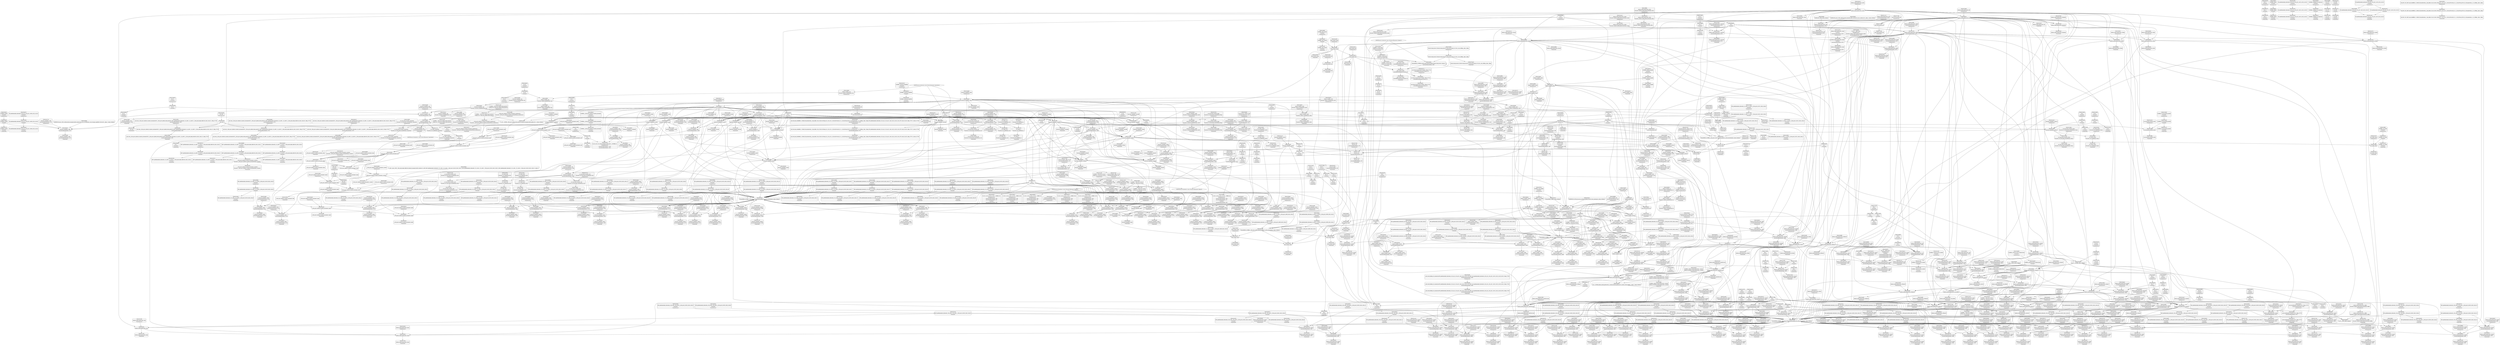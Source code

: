digraph {
	CE0x52be670 [shape=record,shape=Mrecord,label="{CE0x52be670|selinux_capable:_cred|Function::selinux_capable&Arg::cred::|*SummSource*}"]
	CE0x52ec870 [shape=record,shape=Mrecord,label="{CE0x52ec870|i64*_getelementptr_inbounds_(_26_x_i64_,_26_x_i64_*___llvm_gcov_ctr242,_i64_0,_i64_25)|*Constant*}"]
	CE0x5312ed0 [shape=record,shape=Mrecord,label="{CE0x5312ed0|cred_has_capability:_tmp17|security/selinux/hooks.c,1576|*SummSink*}"]
	CE0x5334e50 [shape=record,shape=Mrecord,label="{CE0x5334e50|cred_has_capability:_call|security/selinux/hooks.c,1558|*SummSink*}"]
	CE0x522a440 [shape=record,shape=Mrecord,label="{CE0x522a440|selinux_inode_getsecurity:_if.then10}"]
	CE0x524a8d0 [shape=record,shape=Mrecord,label="{CE0x524a8d0|cred_has_capability:_type|security/selinux/hooks.c,1562|*SummSource*}"]
	CE0x52dfa40 [shape=record,shape=Mrecord,label="{CE0x52dfa40|selinux_inode_getsecurity:_tobool18|security/selinux/hooks.c,3097}"]
	CE0x525e5f0 [shape=record,shape=Mrecord,label="{CE0x525e5f0|_call_void_mcount()_#3|*SummSource*}"]
	CE0x52e08c0 [shape=record,shape=Mrecord,label="{CE0x52e08c0|selinux_inode_getsecurity:_tmp41|security/selinux/hooks.c,3094|*SummSource*}"]
	CE0x52beb70 [shape=record,shape=Mrecord,label="{CE0x52beb70|GLOBAL:_init_user_ns|Global_var:init_user_ns|*SummSource*}"]
	CE0x5237730 [shape=record,shape=Mrecord,label="{CE0x5237730|cred_sid:_sid|security/selinux/hooks.c,197}"]
	CE0x52cc440 [shape=record,shape=Mrecord,label="{CE0x52cc440|selinux_inode_getsecurity:_tobool9|security/selinux/hooks.c,3089}"]
	CE0x52cfbc0 [shape=record,shape=Mrecord,label="{CE0x52cfbc0|selinux_inode_getsecurity:_tmp33|security/selinux/hooks.c,3090}"]
	CE0x527c550 [shape=record,shape=Mrecord,label="{CE0x527c550|i64_6|*Constant*}"]
	CE0x533e4f0 [shape=record,shape=Mrecord,label="{CE0x533e4f0|GLOBAL:_printk|*Constant*}"]
	CE0x52dd7d0 [shape=record,shape=Mrecord,label="{CE0x52dd7d0|i64_12|*Constant*|*SummSink*}"]
	CE0x5318c20 [shape=record,shape=Mrecord,label="{CE0x5318c20|GLOBAL:_avc_audit|*Constant*}"]
	CE0x52e33b0 [shape=record,shape=Mrecord,label="{CE0x52e33b0|i64_20|*Constant*|*SummSource*}"]
	CE0x52769f0 [shape=record,shape=Mrecord,label="{CE0x52769f0|i64_1|*Constant*|*SummSink*}"]
	CE0x52aa800 [shape=record,shape=Mrecord,label="{CE0x52aa800|i64_8|*Constant*|*SummSink*}"]
	CE0x52d91e0 [shape=record,shape=Mrecord,label="{CE0x52d91e0|selinux_inode_getsecurity:_tmp36|security/selinux/hooks.c,3093}"]
	CE0x52c52c0 [shape=record,shape=Mrecord,label="{CE0x52c52c0|i64*_getelementptr_inbounds_(_2_x_i64_,_2_x_i64_*___llvm_gcov_ctr98,_i64_0,_i64_0)|*Constant*|*SummSource*}"]
	CE0x5246640 [shape=record,shape=Mrecord,label="{CE0x5246640|GLOBAL:___llvm_gcov_ctr142|Global_var:__llvm_gcov_ctr142|*SummSink*}"]
	CE0x52c6740 [shape=record,shape=Mrecord,label="{CE0x52c6740|i64*_getelementptr_inbounds_(_6_x_i64_,_6_x_i64_*___llvm_gcov_ctr142,_i64_0,_i64_4)|*Constant*}"]
	CE0x52353a0 [shape=record,shape=Mrecord,label="{CE0x52353a0|cred_has_capability:_audit|Function::cred_has_capability&Arg::audit::|*SummSource*}"]
	CE0x531a510 [shape=record,shape=Mrecord,label="{CE0x531a510|cred_has_capability:_tmp18|security/selinux/hooks.c,1580|*SummSink*}"]
	CE0x5278030 [shape=record,shape=Mrecord,label="{CE0x5278030|i64*_getelementptr_inbounds_(_2_x_i64_,_2_x_i64_*___llvm_gcov_ctr131,_i64_0,_i64_0)|*Constant*|*SummSource*}"]
	CE0x5237180 [shape=record,shape=Mrecord,label="{CE0x5237180|cred_sid:_tmp5|security/selinux/hooks.c,196|*SummSink*}"]
	CE0x52e93a0 [shape=record,shape=Mrecord,label="{CE0x52e93a0|selinux_inode_getsecurity:_tmp54|security/selinux/hooks.c,3101|*SummSource*}"]
	CE0x53398f0 [shape=record,shape=Mrecord,label="{CE0x53398f0|__llvm_gcov_indirect_counter_increment:_pred}"]
	CE0x5285f20 [shape=record,shape=Mrecord,label="{CE0x5285f20|__llvm_gcov_indirect_counter_increment:_tmp2|*SummSource*}"]
	CE0x52a8240 [shape=record,shape=Mrecord,label="{CE0x52a8240|cred_has_capability:_sw.bb2}"]
	CE0x5321640 [shape=record,shape=Mrecord,label="{CE0x5321640|cred_has_capability:_tobool|security/selinux/hooks.c,1582|*SummSink*}"]
	CE0x52854b0 [shape=record,shape=Mrecord,label="{CE0x52854b0|get_current:_tmp2}"]
	CE0x521ddc0 [shape=record,shape=Mrecord,label="{CE0x521ddc0|selinux_inode_getsecurity:_if.end17|*SummSource*}"]
	CE0x525c080 [shape=record,shape=Mrecord,label="{CE0x525c080|selinux_inode_getsecurity:_if.else|*SummSource*}"]
	CE0x52d9f20 [shape=record,shape=Mrecord,label="{CE0x52d9f20|selinux_inode_getsecurity:_sid12|security/selinux/hooks.c,3093|*SummSink*}"]
	CE0x5322e20 [shape=record,shape=Mrecord,label="{CE0x5322e20|cred_has_capability:_tobool|security/selinux/hooks.c,1582|*SummSource*}"]
	CE0x5238530 [shape=record,shape=Mrecord,label="{CE0x5238530|0:_i32,_4:_i32,_8:_i32,_12:_i32,_:_CMRE_0,4_|*MultipleSource*|security/selinux/hooks.c,196|security/selinux/hooks.c,197|*LoadInst*|security/selinux/hooks.c,196}"]
	CE0x527a100 [shape=record,shape=Mrecord,label="{CE0x527a100|GLOBAL:___llvm_gcov_indirect_counter_increment|*Constant*|*SummSink*}"]
	CE0x5276670 [shape=record,shape=Mrecord,label="{CE0x5276670|i32_1|*Constant*}"]
	CE0x67a5a80 [shape=record,shape=Mrecord,label="{CE0x67a5a80|i32_10|*Constant*|*SummSource*}"]
	CE0x52ea120 [shape=record,shape=Mrecord,label="{CE0x52ea120|GLOBAL:_kfree|*Constant*|*SummSink*}"]
	CE0x52bb480 [shape=record,shape=Mrecord,label="{CE0x52bb480|_call_void_lockdep_rcu_suspicious(i8*_getelementptr_inbounds_(_25_x_i8_,_25_x_i8_*_.str3,_i32_0,_i32_0),_i32_3087,_i8*_getelementptr_inbounds_(_45_x_i8_,_45_x_i8_*_.str12,_i32_0,_i32_0))_#10,_!dbg_!27740|security/selinux/hooks.c,3087}"]
	CE0x531bba0 [shape=record,shape=Mrecord,label="{CE0x531bba0|cred_has_capability:_tmp4|security/selinux/hooks.c,1570|*SummSink*}"]
	CE0x52e22b0 [shape=record,shape=Mrecord,label="{CE0x52e22b0|selinux_inode_getsecurity:_error.0|*SummSink*}"]
	CE0x5315890 [shape=record,shape=Mrecord,label="{CE0x5315890|avc_has_perm_noaudit:_tsid|Function::avc_has_perm_noaudit&Arg::tsid::|*SummSink*}"]
	CE0x532b140 [shape=record,shape=Mrecord,label="{CE0x532b140|cred_has_capability:_tmp33|security/selinux/hooks.c,1586|*SummSource*}"]
	CE0x53251b0 [shape=record,shape=Mrecord,label="{CE0x53251b0|cred_has_capability:_tmp25|security/selinux/hooks.c,1582|*SummSource*}"]
	CE0x52e55a0 [shape=record,shape=Mrecord,label="{CE0x52e55a0|i64*_getelementptr_inbounds_(_26_x_i64_,_26_x_i64_*___llvm_gcov_ctr242,_i64_0,_i64_22)|*Constant*}"]
	CE0x52e8150 [shape=record,shape=Mrecord,label="{CE0x52e8150|selinux_inode_getsecurity:_tmp52|security/selinux/hooks.c,3101|*SummSink*}"]
	CE0x5316270 [shape=record,shape=Mrecord,label="{CE0x5316270|avc_has_perm_noaudit:_requested|Function::avc_has_perm_noaudit&Arg::requested::|*SummSink*}"]
	CE0x52d04c0 [shape=record,shape=Mrecord,label="{CE0x52d04c0|selinux_inode_getsecurity:_tmp35|security/selinux/hooks.c,3093|*SummSource*}"]
	CE0x52fde60 [shape=record,shape=Mrecord,label="{CE0x52fde60|selinux_capable:_tmp11|security/selinux/hooks.c,2012|*SummSink*}"]
	CE0x533a640 [shape=record,shape=Mrecord,label="{CE0x533a640|cred_sid:_entry|*SummSource*}"]
	CE0x531db90 [shape=record,shape=Mrecord,label="{CE0x531db90|cred_has_capability:_tmp6|security/selinux/hooks.c,1574}"]
	CE0x52c70f0 [shape=record,shape=Mrecord,label="{CE0x52c70f0|cred_sid:_tmp1|*SummSink*}"]
	"CONST[source:2(external),value:2(dynamic)][purpose:{subject}]"
	CE0x52db7c0 [shape=record,shape=Mrecord,label="{CE0x52db7c0|selinux_inode_getsecurity:_tmp39|security/selinux/hooks.c,3094|*SummSink*}"]
	CE0x52c63e0 [shape=record,shape=Mrecord,label="{CE0x52c63e0|selinux_capable:_tmp7|security/selinux/hooks.c,2009|*SummSource*}"]
	CE0x52aff80 [shape=record,shape=Mrecord,label="{CE0x52aff80|selinux_inode_getsecurity:_tmp10|security/selinux/hooks.c,3087|*SummSink*}"]
	CE0x52ac460 [shape=record,shape=Mrecord,label="{CE0x52ac460|selinux_inode_getsecurity:_tmp20|security/selinux/hooks.c,3087|*SummSource*}"]
	CE0x52a9f20 [shape=record,shape=Mrecord,label="{CE0x52a9f20|selinux_inode_getsecurity:_tobool3|security/selinux/hooks.c,3087|*SummSink*}"]
	CE0x52a7c10 [shape=record,shape=Mrecord,label="{CE0x52a7c10|cred_has_capability:_do.body|*SummSink*}"]
	CE0x524fd90 [shape=record,shape=Mrecord,label="{CE0x524fd90|selinux_inode_getsecurity:_if.then|*SummSink*}"]
	CE0x521cd00 [shape=record,shape=Mrecord,label="{CE0x521cd00|selinux_inode_getsecurity:_tmp4|security/selinux/hooks.c,3075}"]
	CE0x5253760 [shape=record,shape=Mrecord,label="{CE0x5253760|selinux_inode_getsecurity:_if.else|*SummSink*}"]
	CE0x5266a10 [shape=record,shape=Mrecord,label="{CE0x5266a10|selinux_capable:_if.then}"]
	CE0x5328b30 [shape=record,shape=Mrecord,label="{CE0x5328b30|cred_has_capability:_tmp31|security/selinux/hooks.c,1585}"]
	CE0x52bce40 [shape=record,shape=Mrecord,label="{CE0x52bce40|i8*_getelementptr_inbounds_(_45_x_i8_,_45_x_i8_*_.str12,_i32_0,_i32_0)|*Constant*|*SummSink*}"]
	CE0x52ab730 [shape=record,shape=Mrecord,label="{CE0x52ab730|i64*_getelementptr_inbounds_(_26_x_i64_,_26_x_i64_*___llvm_gcov_ctr242,_i64_0,_i64_16)|*Constant*|*SummSink*}"]
	CE0x52d2870 [shape=record,shape=Mrecord,label="{CE0x52d2870|28:_i32,_:_CRE_28,32_|*MultipleSource*|*LoadInst*|security/selinux/hooks.c,3073|security/selinux/hooks.c,3090|security/selinux/hooks.c,3073}"]
	CE0x5318740 [shape=record,shape=Mrecord,label="{CE0x5318740|cred_has_capability:_call8|security/selinux/hooks.c,1581|*SummSink*}"]
	CE0x531d4e0 [shape=record,shape=Mrecord,label="{CE0x531d4e0|cred_has_capability:_tmp5|security/selinux/hooks.c,1570|*SummSource*}"]
	CE0x5325070 [shape=record,shape=Mrecord,label="{CE0x5325070|cred_has_capability:_tmp25|security/selinux/hooks.c,1582}"]
	CE0x52eacf0 [shape=record,shape=Mrecord,label="{CE0x52eacf0|selinux_inode_getsecurity:_tmp56|security/selinux/hooks.c,3103}"]
	CE0x5313990 [shape=record,shape=Mrecord,label="{CE0x5313990|avc_has_perm_noaudit:_flags|Function::avc_has_perm_noaudit&Arg::flags::}"]
	CE0x53310f0 [shape=record,shape=Mrecord,label="{CE0x53310f0|i64*_getelementptr_inbounds_(_21_x_i64_,_21_x_i64_*___llvm_gcov_ctr143,_i64_0,_i64_5)|*Constant*|*SummSource*}"]
	"CONST[source:0(mediator),value:0(static)][purpose:{operation}]"
	CE0x52ab4f0 [shape=record,shape=Mrecord,label="{CE0x52ab4f0|i64*_getelementptr_inbounds_(_26_x_i64_,_26_x_i64_*___llvm_gcov_ctr242,_i64_0,_i64_16)|*Constant*}"]
	CE0x52a6f70 [shape=record,shape=Mrecord,label="{CE0x52a6f70|i32_5|*Constant*|*SummSink*}"]
	CE0x532e540 [shape=record,shape=Mrecord,label="{CE0x532e540|_call_void_asm_sideeffect_1:_09ud2_0A.pushsection___bug_table,_22a_22_0A2:_09.long_1b_-_2b,_$_0:c_-_2b_0A_09.word_$_1:c_,_0_0A_09.org_2b+$_2:c_0A.popsection_,_i,i,i,_dirflag_,_fpsr_,_flags_(i8*_getelementptr_inbounds_(_25_x_i8_,_25_x_i8_*_.str3,_i32_0,_i32_0),_i32_1575,_i64_12)_#3,_!dbg_!27737,_!srcloc_!27740|security/selinux/hooks.c,1575}"]
	CE0x5264750 [shape=record,shape=Mrecord,label="{CE0x5264750|cred_has_capability:_ad|security/selinux/hooks.c, 1555|*SummSource*}"]
	CE0x522e7e0 [shape=record,shape=Mrecord,label="{CE0x522e7e0|selinux_inode_getsecurity:_land.lhs.true|*SummSource*}"]
	CE0x52e80e0 [shape=record,shape=Mrecord,label="{CE0x52e80e0|i64*_getelementptr_inbounds_(_26_x_i64_,_26_x_i64_*___llvm_gcov_ctr242,_i64_0,_i64_23)|*Constant*|*SummSink*}"]
	CE0x533d6c0 [shape=record,shape=Mrecord,label="{CE0x533d6c0|cred_sid:_cred|Function::cred_sid&Arg::cred::}"]
	CE0x5326190 [shape=record,shape=Mrecord,label="{CE0x5326190|cred_has_capability:_tmp27|security/selinux/hooks.c,1583}"]
	CE0x531c2b0 [shape=record,shape=Mrecord,label="{CE0x531c2b0|GLOBAL:___llvm_gcov_global_state_pred145|Global_var:__llvm_gcov_global_state_pred145|*SummSource*}"]
	CE0x53135f0 [shape=record,shape=Mrecord,label="{CE0x53135f0|cred_has_capability:_tmp17|security/selinux/hooks.c,1576|*SummSource*}"]
	CE0x52df6c0 [shape=record,shape=Mrecord,label="{CE0x52df6c0|selinux_inode_getsecurity:_tmp44|security/selinux/hooks.c,3096|*SummSink*}"]
	CE0x5319020 [shape=record,shape=Mrecord,label="{CE0x5319020|avc_audit:_tsid|Function::avc_audit&Arg::tsid::|*SummSource*}"]
	CE0x52ac840 [shape=record,shape=Mrecord,label="{CE0x52ac840|get_current:_tmp3}"]
	CE0x532b800 [shape=record,shape=Mrecord,label="{CE0x532b800|cred_sid:_bb|*SummSink*}"]
	CE0x52ea9d0 [shape=record,shape=Mrecord,label="{CE0x52ea9d0|selinux_inode_getsecurity:_tmp56|security/selinux/hooks.c,3103|*SummSink*}"]
	CE0x52bbd40 [shape=record,shape=Mrecord,label="{CE0x52bbd40|GLOBAL:_lockdep_rcu_suspicious|*Constant*|*SummSource*}"]
	CE0x52c8db0 [shape=record,shape=Mrecord,label="{CE0x52c8db0|cred_sid:_tmp3}"]
	CE0x5334d60 [shape=record,shape=Mrecord,label="{CE0x5334d60|cred_has_capability:_call|security/selinux/hooks.c,1558|*SummSource*}"]
	CE0x52cc5f0 [shape=record,shape=Mrecord,label="{CE0x52cc5f0|selinux_inode_getsecurity:_tobool9|security/selinux/hooks.c,3089|*SummSource*}"]
	CE0x527d9a0 [shape=record,shape=Mrecord,label="{CE0x527d9a0|selinux_inode_getsecurity:_tmp14|security/selinux/hooks.c,3087|*SummSource*}"]
	CE0x52a8f80 [shape=record,shape=Mrecord,label="{CE0x52a8f80|GLOBAL:_selinux_inode_getsecurity.__warned|Global_var:selinux_inode_getsecurity.__warned|*SummSink*}"]
	CE0x5277f90 [shape=record,shape=Mrecord,label="{CE0x5277f90|i64*_getelementptr_inbounds_(_2_x_i64_,_2_x_i64_*___llvm_gcov_ctr131,_i64_0,_i64_0)|*Constant*}"]
	CE0x523aa40 [shape=record,shape=Mrecord,label="{CE0x523aa40|56:_i8*,_:_CRE_56,64_|*MultipleSource*|Function::selinux_inode_getsecurity&Arg::inode::|security/selinux/hooks.c,3073}"]
	CE0x52cf7a0 [shape=record,shape=Mrecord,label="{CE0x52cf7a0|i64*_getelementptr_inbounds_(_26_x_i64_,_26_x_i64_*___llvm_gcov_ctr242,_i64_0,_i64_15)|*Constant*|*SummSource*}"]
	CE0x52e4940 [shape=record,shape=Mrecord,label="{CE0x52e4940|selinux_inode_getsecurity:_tmp47|security/selinux/hooks.c,3097|*SummSink*}"]
	CE0x52d0530 [shape=record,shape=Mrecord,label="{CE0x52d0530|i32_3|*Constant*}"]
	CE0x5237e50 [shape=record,shape=Mrecord,label="{CE0x5237e50|_ret_i32_%tmp6,_!dbg_!27716|security/selinux/hooks.c,197|*SummSink*}"]
	CE0x53340c0 [shape=record,shape=Mrecord,label="{CE0x53340c0|cred_has_capability:_tmp3|security/selinux/hooks.c,1567|*SummSink*}"]
	CE0x533d520 [shape=record,shape=Mrecord,label="{CE0x533d520|cred_sid:_entry|*SummSink*}"]
	CE0x52a67c0 [shape=record,shape=Mrecord,label="{CE0x52a67c0|i32_0|*Constant*}"]
	CE0x52bcd20 [shape=record,shape=Mrecord,label="{CE0x52bcd20|i8*_getelementptr_inbounds_(_45_x_i8_,_45_x_i8_*_.str12,_i32_0,_i32_0)|*Constant*}"]
	CE0x53239a0 [shape=record,shape=Mrecord,label="{CE0x53239a0|i64_16|*Constant*|*SummSink*}"]
	CE0x52dd6f0 [shape=record,shape=Mrecord,label="{CE0x52dd6f0|i32_1575|*Constant*|*SummSource*}"]
	CE0x52aa900 [shape=record,shape=Mrecord,label="{CE0x52aa900|selinux_inode_getsecurity:_tmp17|security/selinux/hooks.c,3087}"]
	CE0x52bf800 [shape=record,shape=Mrecord,label="{CE0x52bf800|i64*_getelementptr_inbounds_(_26_x_i64_,_26_x_i64_*___llvm_gcov_ctr242,_i64_0,_i64_12)|*Constant*|*SummSink*}"]
	CE0x531dfb0 [shape=record,shape=Mrecord,label="{CE0x531dfb0|GLOBAL:_avc_audit|*Constant*|*SummSource*}"]
	CE0x52ba020 [shape=record,shape=Mrecord,label="{CE0x52ba020|i64*_getelementptr_inbounds_(_26_x_i64_,_26_x_i64_*___llvm_gcov_ctr242,_i64_0,_i64_11)|*Constant*|*SummSink*}"]
	CE0x52b4600 [shape=record,shape=Mrecord,label="{CE0x52b4600|i64*_getelementptr_inbounds_(_26_x_i64_,_26_x_i64_*___llvm_gcov_ctr242,_i64_0,_i64_4)|*Constant*}"]
	CE0x52b0530 [shape=record,shape=Mrecord,label="{CE0x52b0530|selinux_inode_getsecurity:_tmp11|security/selinux/hooks.c,3087}"]
	CE0x5264a00 [shape=record,shape=Mrecord,label="{CE0x5264a00|cred_has_capability:_avd|security/selinux/hooks.c, 1556|*SummSource*}"]
	CE0x53145d0 [shape=record,shape=Mrecord,label="{CE0x53145d0|cred_has_capability:_call7|security/selinux/hooks.c,1579}"]
	CE0x5318490 [shape=record,shape=Mrecord,label="{CE0x5318490|cred_has_capability:_call8|security/selinux/hooks.c,1581}"]
	CE0x5260db0 [shape=record,shape=Mrecord,label="{CE0x5260db0|get_current:_tmp4|./arch/x86/include/asm/current.h,14|*SummSink*}"]
	CE0x5246e10 [shape=record,shape=Mrecord,label="{CE0x5246e10|i64*_getelementptr_inbounds_(_6_x_i64_,_6_x_i64_*___llvm_gcov_ctr142,_i64_0,_i64_0)|*Constant*}"]
	CE0x5324060 [shape=record,shape=Mrecord,label="{CE0x5324060|cred_has_capability:_tmp23|security/selinux/hooks.c,1582|*SummSource*}"]
	CE0x52bfb80 [shape=record,shape=Mrecord,label="{CE0x52bfb80|selinux_inode_getsecurity:_tmp26|security/selinux/hooks.c,3087|*SummSource*}"]
	CE0x5317250 [shape=record,shape=Mrecord,label="{CE0x5317250|cred_has_capability:_cmp|security/selinux/hooks.c,1580|*SummSource*}"]
	CE0x52af590 [shape=record,shape=Mrecord,label="{CE0x52af590|selinux_capable:_cap|Function::selinux_capable&Arg::cap::}"]
	CE0x5305850 [shape=record,shape=Mrecord,label="{CE0x5305850|selinux_capable:_tmp|*SummSource*}"]
	CE0x523cfa0 [shape=record,shape=Mrecord,label="{CE0x523cfa0|selinux_inode_getsecurity:_out_nofree}"]
	CE0x5266960 [shape=record,shape=Mrecord,label="{CE0x5266960|i64**_getelementptr_inbounds_(_3_x_i64*_,_3_x_i64*_*___llvm_gcda_edge_table144,_i64_0,_i64_1)|*Constant*|*SummSource*}"]
	CE0x524b570 [shape=record,shape=Mrecord,label="{CE0x524b570|selinux_capable:_tmp2|security/selinux/hooks.c,2008|*SummSink*}"]
	CE0x52e15e0 [shape=record,shape=Mrecord,label="{CE0x52e15e0|i64*_getelementptr_inbounds_(_26_x_i64_,_26_x_i64_*___llvm_gcov_ctr242,_i64_0,_i64_19)|*Constant*|*SummSink*}"]
	CE0x52c7640 [shape=record,shape=Mrecord,label="{CE0x52c7640|i8_3|*Constant*|*SummSource*}"]
	CE0x5332770 [shape=record,shape=Mrecord,label="{CE0x5332770|cred_has_capability:_tmp9|security/selinux/hooks.c,1575|*SummSource*}"]
	CE0x5314f80 [shape=record,shape=Mrecord,label="{CE0x5314f80|avc_has_perm_noaudit:_entry|*SummSink*}"]
	CE0x53141d0 [shape=record,shape=Mrecord,label="{CE0x53141d0|cred_has_capability:_sclass.0}"]
	CE0x52def60 [shape=record,shape=Mrecord,label="{CE0x52def60|selinux_inode_getsecurity:_tmp43|security/selinux/hooks.c,3095|*SummSource*}"]
	CE0x524b6f0 [shape=record,shape=Mrecord,label="{CE0x524b6f0|selinux_capable:_tmp2|security/selinux/hooks.c,2008|*SummSource*}"]
	CE0x5263780 [shape=record,shape=Mrecord,label="{CE0x5263780|i64**_getelementptr_inbounds_(_3_x_i64*_,_3_x_i64*_*___llvm_gcda_edge_table144,_i64_0,_i64_2)|*Constant*|*SummSink*}"]
	CE0x52b1770 [shape=record,shape=Mrecord,label="{CE0x52b1770|selinux_inode_getsecurity:_tmp8|security/selinux/hooks.c,3076|*SummSource*}"]
	CE0x5304f70 [shape=record,shape=Mrecord,label="{CE0x5304f70|cred_has_capability:_tmp10|security/selinux/hooks.c,1575|*SummSource*}"]
	CE0x52a6a00 [shape=record,shape=Mrecord,label="{CE0x52a6a00|cred_sid:_security|security/selinux/hooks.c,196|*SummSink*}"]
	CE0x53222f0 [shape=record,shape=Mrecord,label="{CE0x53222f0|avc_audit:_a|Function::avc_audit&Arg::a::}"]
	CE0x52b9c40 [shape=record,shape=Mrecord,label="{CE0x52b9c40|selinux_inode_getsecurity:_tmp23|security/selinux/hooks.c,3087}"]
	CE0x52be780 [shape=record,shape=Mrecord,label="{CE0x52be780|selinux_capable:_cred|Function::selinux_capable&Arg::cred::|*SummSink*}"]
	CE0x52e4b60 [shape=record,shape=Mrecord,label="{CE0x52e4b60|selinux_inode_getsecurity:_tmp48|security/selinux/hooks.c,3097}"]
	CE0x52c5f10 [shape=record,shape=Mrecord,label="{CE0x52c5f10|selinux_capable:_tmp7|security/selinux/hooks.c,2009|*SummSink*}"]
	CE0x52c6d80 [shape=record,shape=Mrecord,label="{CE0x52c6d80|selinux_capable:_tmp8|security/selinux/hooks.c,2011|*SummSink*}"]
	CE0x52a5b90 [shape=record,shape=Mrecord,label="{CE0x52a5b90|_call_void___llvm_gcov_indirect_counter_increment(i32*___llvm_gcov_global_state_pred145,_i64**_getelementptr_inbounds_(_3_x_i64*_,_3_x_i64*_*___llvm_gcda_edge_table144,_i64_0,_i64_1)),_!dbg_!27728|security/selinux/hooks.c,1567}"]
	CE0x5318c90 [shape=record,shape=Mrecord,label="{CE0x5318c90|avc_audit:_ssid|Function::avc_audit&Arg::ssid::|*SummSource*}"]
	CE0x523ee50 [shape=record,shape=Mrecord,label="{CE0x523ee50|i32_1|*Constant*|*SummSink*}"]
	CE0x52d8e10 [shape=record,shape=Mrecord,label="{CE0x52d8e10|selinux_inode_getsecurity:_tmp34|security/selinux/hooks.c,3090|*SummSource*}"]
	CE0x5304f00 [shape=record,shape=Mrecord,label="{CE0x5304f00|cred_has_capability:_tmp10|security/selinux/hooks.c,1575}"]
	CE0x531d640 [shape=record,shape=Mrecord,label="{CE0x531d640|__llvm_gcov_indirect_counter_increment:_tmp3|*SummSource*}"]
	CE0x525efe0 [shape=record,shape=Mrecord,label="{CE0x525efe0|VOIDTB_TE:_CRE:_elem_0:default:}"]
	CE0x527ba40 [shape=record,shape=Mrecord,label="{CE0x527ba40|%struct.task_struct*_(%struct.task_struct**)*_asm_movq_%gs:$_1:P_,$0_,_r,im,_dirflag_,_fpsr_,_flags_|*SummSink*}"]
	CE0x5236b80 [shape=record,shape=Mrecord,label="{CE0x5236b80|cred_has_capability:_sw.bb2|*SummSink*}"]
	CE0x52cbbf0 [shape=record,shape=Mrecord,label="{CE0x52cbbf0|cred_has_capability:_sw.bb|*SummSink*}"]
	CE0x5320120 [shape=record,shape=Mrecord,label="{CE0x5320120|i64_1|*Constant*}"]
	CE0x52abd40 [shape=record,shape=Mrecord,label="{CE0x52abd40|selinux_inode_getsecurity:_tmp19|security/selinux/hooks.c,3087}"]
	CE0x5264460 [shape=record,shape=Mrecord,label="{CE0x5264460|__llvm_gcov_indirect_counter_increment:_tmp6}"]
	CE0x523e0f0 [shape=record,shape=Mrecord,label="{CE0x523e0f0|selinux_inode_getsecurity:_if.end20|*SummSink*}"]
	CE0x527ca70 [shape=record,shape=Mrecord,label="{CE0x527ca70|i64_5|*Constant*|*SummSource*}"]
	CE0x52e4600 [shape=record,shape=Mrecord,label="{CE0x52e4600|selinux_inode_getsecurity:_tmp47|security/selinux/hooks.c,3097}"]
	CE0x52dbc80 [shape=record,shape=Mrecord,label="{CE0x52dbc80|i64_17|*Constant*}"]
	CE0x525fb30 [shape=record,shape=Mrecord,label="{CE0x525fb30|_call_void_mcount()_#3}"]
	CE0x525f4f0 [shape=record,shape=Mrecord,label="{CE0x525f4f0|selinux_inode_getsecurity:_tobool|security/selinux/hooks.c,3075|*SummSource*}"]
	CE0x5262930 [shape=record,shape=Mrecord,label="{CE0x5262930|i32_0|*Constant*}"]
	CE0x53391e0 [shape=record,shape=Mrecord,label="{CE0x53391e0|cred_has_capability:_tmp14|security/selinux/hooks.c,1575|*SummSource*}"]
	CE0x52b71a0 [shape=record,shape=Mrecord,label="{CE0x52b71a0|selinux_capable:_ns|Function::selinux_capable&Arg::ns::|*SummSink*}"]
	CE0x52b1200 [shape=record,shape=Mrecord,label="{CE0x52b1200|selinux_inode_getsecurity:_tobool2|security/selinux/hooks.c,3087}"]
	CE0x532a9a0 [shape=record,shape=Mrecord,label="{CE0x532a9a0|cred_has_capability:_tmp33|security/selinux/hooks.c,1586|*SummSink*}"]
	CE0x52645c0 [shape=record,shape=Mrecord,label="{CE0x52645c0|__llvm_gcov_indirect_counter_increment:_tmp6|*SummSource*}"]
	CE0x5275eb0 [shape=record,shape=Mrecord,label="{CE0x5275eb0|cred_has_capability:_do.end|*SummSource*}"]
	CE0x5254ec0 [shape=record,shape=Mrecord,label="{CE0x5254ec0|selinux_inode_getsecurity:_land.lhs.true|*SummSink*}"]
	CE0x52ea830 [shape=record,shape=Mrecord,label="{CE0x52ea830|i64*_getelementptr_inbounds_(_26_x_i64_,_26_x_i64_*___llvm_gcov_ctr242,_i64_0,_i64_24)|*Constant*|*SummSource*}"]
	CE0x5247df0 [shape=record,shape=Mrecord,label="{CE0x5247df0|selinux_inode_getsecurity:_land.lhs.true4|*SummSource*}"]
	CE0x52a5070 [shape=record,shape=Mrecord,label="{CE0x52a5070|__llvm_gcov_indirect_counter_increment:_predecessor|Function::__llvm_gcov_indirect_counter_increment&Arg::predecessor::|*SummSink*}"]
	CE0x52ff130 [shape=record,shape=Mrecord,label="{CE0x52ff130|cred_has_capability:_cap1|security/selinux/hooks.c,1563|*SummSource*}"]
	CE0x5253520 [shape=record,shape=Mrecord,label="{CE0x5253520|selinux_inode_getsecurity:_if.then5|*SummSource*}"]
	CE0x525c270 [shape=record,shape=Mrecord,label="{CE0x525c270|selinux_inode_getsecurity:_if.end6|*SummSource*}"]
	CE0x5234ea0 [shape=record,shape=Mrecord,label="{CE0x5234ea0|cred_has_capability:_cap|Function::cred_has_capability&Arg::cap::}"]
	CE0x5339f70 [shape=record,shape=Mrecord,label="{CE0x5339f70|__llvm_gcov_indirect_counter_increment:_tmp}"]
	CE0x52be240 [shape=record,shape=Mrecord,label="{CE0x52be240|selinux_capable:_entry|*SummSink*}"]
	CE0x52e7590 [shape=record,shape=Mrecord,label="{CE0x52e7590|selinux_inode_getsecurity:_buffer|Function::selinux_inode_getsecurity&Arg::buffer::|*SummSink*}"]
	CE0x52eca10 [shape=record,shape=Mrecord,label="{CE0x52eca10|i64*_getelementptr_inbounds_(_26_x_i64_,_26_x_i64_*___llvm_gcov_ctr242,_i64_0,_i64_25)|*Constant*|*SummSource*}"]
	CE0x52ad0f0 [shape=record,shape=Mrecord,label="{CE0x52ad0f0|i64*_getelementptr_inbounds_(_6_x_i64_,_6_x_i64_*___llvm_gcov_ctr142,_i64_0,_i64_3)|*Constant*}"]
	CE0x533db60 [shape=record,shape=Mrecord,label="{CE0x533db60|__llvm_gcov_indirect_counter_increment:_tmp1|*SummSource*}"]
	CE0x531e150 [shape=record,shape=Mrecord,label="{CE0x531e150|GLOBAL:_avc_audit|*Constant*|*SummSink*}"]
	CE0x525cdf0 [shape=record,shape=Mrecord,label="{CE0x525cdf0|selinux_capable:_bb|*SummSource*}"]
	CE0x5332bd0 [shape=record,shape=Mrecord,label="{CE0x5332bd0|_call_void_asm_sideeffect_1:_09ud2_0A.pushsection___bug_table,_22a_22_0A2:_09.long_1b_-_2b,_$_0:c_-_2b_0A_09.word_$_1:c_,_0_0A_09.org_2b+$_2:c_0A.popsection_,_i,i,i,_dirflag_,_fpsr_,_flags_(i8*_getelementptr_inbounds_(_25_x_i8_,_25_x_i8_*_.str3,_i32_0,_i32_0),_i32_1575,_i64_12)_#3,_!dbg_!27737,_!srcloc_!27740|security/selinux/hooks.c,1575|*SummSink*}"]
	CE0x5276770 [shape=record,shape=Mrecord,label="{CE0x5276770|GLOBAL:___llvm_gcov_global_state_pred145|Global_var:__llvm_gcov_global_state_pred145}"]
	CE0x52db3f0 [shape=record,shape=Mrecord,label="{CE0x52db3f0|selinux_inode_getsecurity:_tmp39|security/selinux/hooks.c,3094}"]
	CE0x522aeb0 [shape=record,shape=Mrecord,label="{CE0x522aeb0|selinux_inode_getsecurity:_if.then16|*SummSink*}"]
	CE0x52e9560 [shape=record,shape=Mrecord,label="{CE0x52e9560|selinux_inode_getsecurity:_tmp54|security/selinux/hooks.c,3101|*SummSink*}"]
	CE0x5235060 [shape=record,shape=Mrecord,label="{CE0x5235060|cred_has_capability:_cap|Function::cred_has_capability&Arg::cap::|*SummSource*}"]
	CE0x5338ed0 [shape=record,shape=Mrecord,label="{CE0x5338ed0|cred_has_capability:_tmp12|security/selinux/hooks.c,1575|*SummSink*}"]
	CE0x5316860 [shape=record,shape=Mrecord,label="{CE0x5316860|_ret_i32_%rc.0,_!dbg_!27793|security/selinux/avc.c,744}"]
	CE0x53333d0 [shape=record,shape=Mrecord,label="{CE0x53333d0|__llvm_gcov_indirect_counter_increment:_bb4}"]
	CE0x525f870 [shape=record,shape=Mrecord,label="{CE0x525f870|selinux_capable:_tmp1|*SummSink*}"]
	CE0x52bc6a0 [shape=record,shape=Mrecord,label="{CE0x52bc6a0|i32_3087|*Constant*|*SummSink*}"]
	CE0x525f2d0 [shape=record,shape=Mrecord,label="{CE0x525f2d0|VOIDTB_TE_array:_GCR_.str63_private_unnamed_addr_constant_8_x_i8_c_selinux_00_,_align_1:_elem_0:default:}"]
	CE0x52bbf40 [shape=record,shape=Mrecord,label="{CE0x52bbf40|i8*_getelementptr_inbounds_(_25_x_i8_,_25_x_i8_*_.str3,_i32_0,_i32_0)|*Constant*}"]
	CE0x524b860 [shape=record,shape=Mrecord,label="{CE0x524b860|i64*_getelementptr_inbounds_(_6_x_i64_,_6_x_i64_*___llvm_gcov_ctr142,_i64_0,_i64_3)|*Constant*|*SummSink*}"]
	CE0x52367b0 [shape=record,shape=Mrecord,label="{CE0x52367b0|selinux_capable:_tmp10|security/selinux/hooks.c,2012|*SummSource*}"]
	CE0x5234e30 [shape=record,shape=Mrecord,label="{CE0x5234e30|_ret_i32_%retval.0,_!dbg_!27765|security/selinux/hooks.c,1586}"]
	CE0x522e3e0 [shape=record,shape=Mrecord,label="{CE0x522e3e0|selinux_inode_getsecurity:_land.lhs.true4}"]
	CE0x524ab00 [shape=record,shape=Mrecord,label="{CE0x524ab00|get_current:_tmp3|*SummSource*}"]
	CE0x527ce50 [shape=record,shape=Mrecord,label="{CE0x527ce50|selinux_inode_getsecurity:_tmp12|security/selinux/hooks.c,3087|*SummSink*}"]
	CE0x53005f0 [shape=record,shape=Mrecord,label="{CE0x53005f0|i64*_getelementptr_inbounds_(_21_x_i64_,_21_x_i64_*___llvm_gcov_ctr143,_i64_0,_i64_0)|*Constant*|*SummSink*}"]
	CE0x5239960 [shape=record,shape=Mrecord,label="{CE0x5239960|i64*_getelementptr_inbounds_(_21_x_i64_,_21_x_i64_*___llvm_gcov_ctr143,_i64_0,_i64_7)|*Constant*|*SummSource*}"]
	CE0x52c7d90 [shape=record,shape=Mrecord,label="{CE0x52c7d90|cred_has_capability:_do.end6}"]
	CE0x52e5d70 [shape=record,shape=Mrecord,label="{CE0x52e5d70|selinux_inode_getsecurity:_tmp50|security/selinux/hooks.c,3098}"]
	CE0x52aae70 [shape=record,shape=Mrecord,label="{CE0x52aae70|selinux_inode_getsecurity:_tmp18|security/selinux/hooks.c,3087}"]
	CE0x527e0c0 [shape=record,shape=Mrecord,label="{CE0x527e0c0|selinux_inode_getsecurity:_tmp15|security/selinux/hooks.c,3087|*SummSink*}"]
	CE0x532a8c0 [shape=record,shape=Mrecord,label="{CE0x532a8c0|i64*_getelementptr_inbounds_(_21_x_i64_,_21_x_i64_*___llvm_gcov_ctr143,_i64_0,_i64_20)|*Constant*|*SummSink*}"]
	CE0x5255f20 [shape=record,shape=Mrecord,label="{CE0x5255f20|selinux_inode_getsecurity:_tmp}"]
	CE0x52c91e0 [shape=record,shape=Mrecord,label="{CE0x52c91e0|i32_5|*Constant*}"]
	CE0x5325ef0 [shape=record,shape=Mrecord,label="{CE0x5325ef0|cred_has_capability:_tmp27|security/selinux/hooks.c,1583|*SummSink*}"]
	CE0x5234b90 [shape=record,shape=Mrecord,label="{CE0x5234b90|cred_has_capability:_cred|Function::cred_has_capability&Arg::cred::|*SummSource*}"]
	CE0x5267c90 [shape=record,shape=Mrecord,label="{CE0x5267c90|COLLAPSED:_GCMRE___llvm_gcov_ctr242_internal_global_26_x_i64_zeroinitializer:_elem_0:default:}"]
	CE0x5312df0 [shape=record,shape=Mrecord,label="{CE0x5312df0|i64*_getelementptr_inbounds_(_21_x_i64_,_21_x_i64_*___llvm_gcov_ctr143,_i64_0,_i64_12)|*Constant*|*SummSink*}"]
	CE0x533a230 [shape=record,shape=Mrecord,label="{CE0x533a230|__llvm_gcov_indirect_counter_increment:_tmp|*SummSource*}"]
	CE0x52382d0 [shape=record,shape=Mrecord,label="{CE0x52382d0|__llvm_gcov_indirect_counter_increment:_tmp3}"]
	CE0x5328730 [shape=record,shape=Mrecord,label="{CE0x5328730|i64*_getelementptr_inbounds_(_21_x_i64_,_21_x_i64_*___llvm_gcov_ctr143,_i64_0,_i64_19)|*Constant*|*SummSink*}"]
	CE0x52d8c10 [shape=record,shape=Mrecord,label="{CE0x52d8c10|selinux_inode_getsecurity:_tmp34|security/selinux/hooks.c,3090}"]
	CE0x52b67b0 [shape=record,shape=Mrecord,label="{CE0x52b67b0|selinux_capable:_tmp9|security/selinux/hooks.c,2011|*SummSource*}"]
	CE0x525d4b0 [shape=record,shape=Mrecord,label="{CE0x525d4b0|cred_has_capability:_sw.bb|*SummSource*}"]
	CE0x521caa0 [shape=record,shape=Mrecord,label="{CE0x521caa0|i64_2|*Constant*|*SummSource*}"]
	CE0x52b50e0 [shape=record,shape=Mrecord,label="{CE0x52b50e0|i64_0|*Constant*}"]
	CE0x5255db0 [shape=record,shape=Mrecord,label="{CE0x5255db0|i64*_getelementptr_inbounds_(_26_x_i64_,_26_x_i64_*___llvm_gcov_ctr242,_i64_0,_i64_0)|*Constant*|*SummSource*}"]
	CE0x52e1760 [shape=record,shape=Mrecord,label="{CE0x52e1760|selinux_inode_getsecurity:_call13|security/selinux/hooks.c,3093}"]
	CE0x52ebac0 [shape=record,shape=Mrecord,label="{CE0x52ebac0|i32_-95|*Constant*|*SummSink*}"]
	CE0x52c7f60 [shape=record,shape=Mrecord,label="{CE0x52c7f60|cred_has_capability:_sw.epilog}"]
	CE0x5333df0 [shape=record,shape=Mrecord,label="{CE0x5333df0|cred_has_capability:_tmp2|security/selinux/hooks.c,1567}"]
	CE0x53193a0 [shape=record,shape=Mrecord,label="{CE0x53193a0|avc_audit:_tclass|Function::avc_audit&Arg::tclass::|*SummSource*}"]
	CE0x527c840 [shape=record,shape=Mrecord,label="{CE0x527c840|i64_6|*Constant*|*SummSink*}"]
	CE0x5235530 [shape=record,shape=Mrecord,label="{CE0x5235530|cred_has_capability:_audit|Function::cred_has_capability&Arg::audit::|*SummSink*}"]
	CE0x5317bf0 [shape=record,shape=Mrecord,label="{CE0x5317bf0|cred_has_capability:_tmp20|security/selinux/hooks.c,1580|*SummSink*}"]
	CE0x52400c0 [shape=record,shape=Mrecord,label="{CE0x52400c0|selinux_inode_getsecurity:_size|security/selinux/hooks.c, 3070|*SummSink*}"]
	CE0x5327450 [shape=record,shape=Mrecord,label="{CE0x5327450|cred_has_capability:_tmp29|security/selinux/hooks.c,1584}"]
	CE0x525cd20 [shape=record,shape=Mrecord,label="{CE0x525cd20|selinux_capable:_bb}"]
	CE0x53287a0 [shape=record,shape=Mrecord,label="{CE0x53287a0|cred_has_capability:_tmp30|security/selinux/hooks.c,1585|*SummSink*}"]
	CE0x523ffe0 [shape=record,shape=Mrecord,label="{CE0x523ffe0|selinux_inode_getsecurity:_alloc|Function::selinux_inode_getsecurity&Arg::alloc::|*SummSource*}"]
	CE0x527df00 [shape=record,shape=Mrecord,label="{CE0x527df00|selinux_inode_getsecurity:_tmp15|security/selinux/hooks.c,3087|*SummSource*}"]
	CE0x52bd270 [shape=record,shape=Mrecord,label="{CE0x52bd270|selinux_inode_getsecurity:_tmp27|security/selinux/hooks.c,3087|*SummSource*}"]
	CE0x52cce20 [shape=record,shape=Mrecord,label="{CE0x52cce20|i64_13|*Constant*}"]
	CE0x5254fd0 [shape=record,shape=Mrecord,label="{CE0x5254fd0|selinux_inode_getsecurity:_return|*SummSink*}"]
	CE0x52e4190 [shape=record,shape=Mrecord,label="{CE0x52e4190|selinux_inode_getsecurity:_tmp46|security/selinux/hooks.c,3097|*SummSource*}"]
	CE0x52ac620 [shape=record,shape=Mrecord,label="{CE0x52ac620|selinux_inode_getsecurity:_tmp20|security/selinux/hooks.c,3087|*SummSink*}"]
	"CONST[source:2(external),value:0(static)][purpose:{operation}]"
	CE0x5322710 [shape=record,shape=Mrecord,label="{CE0x5322710|_ret_i32_%retval.0,_!dbg_!27732|security/selinux/include/avc.h,142}"]
	CE0x5303a90 [shape=record,shape=Mrecord,label="{CE0x5303a90|i64*_getelementptr_inbounds_(_21_x_i64_,_21_x_i64_*___llvm_gcov_ctr143,_i64_0,_i64_11)|*Constant*}"]
	CE0x52a51a0 [shape=record,shape=Mrecord,label="{CE0x52a51a0|__llvm_gcov_indirect_counter_increment:_counters|Function::__llvm_gcov_indirect_counter_increment&Arg::counters::}"]
	CE0x52c4bb0 [shape=record,shape=Mrecord,label="{CE0x52c4bb0|_ret_i32_%retval.0,_!dbg_!27779|security/selinux/hooks.c,3104}"]
	CE0x533c690 [shape=record,shape=Mrecord,label="{CE0x533c690|i64**_getelementptr_inbounds_(_3_x_i64*_,_3_x_i64*_*___llvm_gcda_edge_table144,_i64_0,_i64_2)|*Constant*}"]
	CE0x5340100 [shape=record,shape=Mrecord,label="{CE0x5340100|__llvm_gcov_indirect_counter_increment:_counters|Function::__llvm_gcov_indirect_counter_increment&Arg::counters::|*SummSource*}"]
	CE0x524c9c0 [shape=record,shape=Mrecord,label="{CE0x524c9c0|selinux_capable:_return}"]
	CE0x52576b0 [shape=record,shape=Mrecord,label="{CE0x52576b0|selinux_capable:_tobool|security/selinux/hooks.c,2008|*SummSink*}"]
	CE0x53031c0 [shape=record,shape=Mrecord,label="{CE0x53031c0|cred_has_capability:_tmp13|security/selinux/hooks.c,1575|*SummSink*}"]
	CE0x5266ec0 [shape=record,shape=Mrecord,label="{CE0x5266ec0|GLOBAL:___llvm_gcov_indirect_counter_increment|*Constant*|*SummSource*}"]
	CE0x52ad220 [shape=record,shape=Mrecord,label="{CE0x52ad220|i64*_getelementptr_inbounds_(_6_x_i64_,_6_x_i64_*___llvm_gcov_ctr142,_i64_0,_i64_3)|*Constant*|*SummSource*}"]
	CE0x5316b00 [shape=record,shape=Mrecord,label="{CE0x5316b00|avc_has_perm_noaudit:_avd|Function::avc_has_perm_noaudit&Arg::avd::}"]
	CE0x52cf930 [shape=record,shape=Mrecord,label="{CE0x52cf930|selinux_inode_getsecurity:_tmp33|security/selinux/hooks.c,3090|*SummSink*}"]
	CE0x5238970 [shape=record,shape=Mrecord,label="{CE0x5238970|i32_31|*Constant*|*SummSource*}"]
	CE0x5322ca0 [shape=record,shape=Mrecord,label="{CE0x5322ca0|cred_has_capability:_tobool|security/selinux/hooks.c,1582}"]
	CE0x52da6a0 [shape=record,shape=Mrecord,label="{CE0x52da6a0|selinux_inode_getsecurity:_tmp37|security/selinux/hooks.c,3093|*SummSink*}"]
	CE0x52e32e0 [shape=record,shape=Mrecord,label="{CE0x52e32e0|i64_20|*Constant*}"]
	CE0x5325e10 [shape=record,shape=Mrecord,label="{CE0x5325e10|i64*_getelementptr_inbounds_(_21_x_i64_,_21_x_i64_*___llvm_gcov_ctr143,_i64_0,_i64_17)|*Constant*|*SummSink*}"]
	CE0x533d800 [shape=record,shape=Mrecord,label="{CE0x533d800|cred_sid:_cred|Function::cred_sid&Arg::cred::|*SummSink*}"]
	CE0x5287b40 [shape=record,shape=Mrecord,label="{CE0x5287b40|selinux_inode_getsecurity:_frombool|*SummSink*}"]
	CE0x52b51f0 [shape=record,shape=Mrecord,label="{CE0x52b51f0|i64_0|*Constant*|*SummSource*}"]
	CE0x5318120 [shape=record,shape=Mrecord,label="{CE0x5318120|cred_has_capability:_tmp21|security/selinux/hooks.c,1580|*SummSink*}"]
	CE0x5338830 [shape=record,shape=Mrecord,label="{CE0x5338830|i64*_getelementptr_inbounds_(_21_x_i64_,_21_x_i64_*___llvm_gcov_ctr143,_i64_0,_i64_9)|*Constant*|*SummSource*}"]
	CE0x5239750 [shape=record,shape=Mrecord,label="{CE0x5239750|__llvm_gcov_indirect_counter_increment:_bb|*SummSink*}"]
	CE0x52be2b0 [shape=record,shape=Mrecord,label="{CE0x52be2b0|selinux_capable:_audit|Function::selinux_capable&Arg::audit::|*SummSink*}"]
	CE0x52dcb30 [shape=record,shape=Mrecord,label="{CE0x52dcb30|void_(i8*,_i32,_i64)*_asm_sideeffect_1:_09ud2_0A.pushsection___bug_table,_22a_22_0A2:_09.long_1b_-_2b,_$_0:c_-_2b_0A_09.word_$_1:c_,_0_0A_09.org_2b+$_2:c_0A.popsection_,_i,i,i,_dirflag_,_fpsr_,_flags_}"]
	CE0x5331e50 [shape=record,shape=Mrecord,label="{CE0x5331e50|cred_has_capability:_do.cond|*SummSource*}"]
	CE0x52b5670 [shape=record,shape=Mrecord,label="{CE0x52b5670|i64*_getelementptr_inbounds_(_26_x_i64_,_26_x_i64_*___llvm_gcov_ctr242,_i64_0,_i64_3)|*Constant*}"]
	CE0x5313b40 [shape=record,shape=Mrecord,label="{CE0x5313b40|i16_4|*Constant*|*SummSource*}"]
	CE0x525d2e0 [shape=record,shape=Mrecord,label="{CE0x525d2e0|selinux_inode_getsecurity:_alloc|Function::selinux_inode_getsecurity&Arg::alloc::|*SummSink*}"]
	CE0x52a3f60 [shape=record,shape=Mrecord,label="{CE0x52a3f60|selinux_inode_getsecurity:_tmp2|*LoadInst*|security/selinux/hooks.c,3073}"]
	CE0x52a7230 [shape=record,shape=Mrecord,label="{CE0x52a7230|cred_sid:_tmp4|*LoadInst*|security/selinux/hooks.c,196|*SummSource*}"]
	CE0x521cc00 [shape=record,shape=Mrecord,label="{CE0x521cc00|i64_2|*Constant*|*SummSink*}"]
	CE0x52d97c0 [shape=record,shape=Mrecord,label="{CE0x52d97c0|selinux_inode_getsecurity:_tmp36|security/selinux/hooks.c,3093|*SummSource*}"]
	CE0x53358a0 [shape=record,shape=Mrecord,label="{CE0x53358a0|cred_has_capability:_tmp1|*SummSink*}"]
	CE0x533be20 [shape=record,shape=Mrecord,label="{CE0x533be20|cred_has_capability:_tmp7|security/selinux/hooks.c,1574|*SummSource*}"]
	CE0x52b3cd0 [shape=record,shape=Mrecord,label="{CE0x52b3cd0|selinux_inode_getsecurity:_tmp9|security/selinux/hooks.c,3076|*SummSink*}"]
	CE0x5276860 [shape=record,shape=Mrecord,label="{CE0x5276860|cred_has_capability:_ad|security/selinux/hooks.c, 1555}"]
	CE0x52cb120 [shape=record,shape=Mrecord,label="{CE0x52cb120|selinux_capable:_if.end}"]
	CE0x52a78a0 [shape=record,shape=Mrecord,label="{CE0x52a78a0|cred_sid:_tmp5|security/selinux/hooks.c,196}"]
	CE0x5259400 [shape=record,shape=Mrecord,label="{CE0x5259400|selinux_inode_getsecurity:_if.end|*SummSource*}"]
	CE0x532f040 [shape=record,shape=Mrecord,label="{CE0x532f040|cred_has_capability:_do.body4}"]
	CE0x52ec5d0 [shape=record,shape=Mrecord,label="{CE0x52ec5d0|selinux_inode_getsecurity:_tmp57|security/selinux/hooks.c,3104}"]
	CE0x523a9a0 [shape=record,shape=Mrecord,label="{CE0x523a9a0|selinux_inode_getsecurity:_tmp6|security/selinux/hooks.c,3075}"]
	CE0x52e04e0 [shape=record,shape=Mrecord,label="{CE0x52e04e0|selinux_inode_getsecurity:_tmp40|security/selinux/hooks.c,3094|*SummSink*}"]
	CE0x52ddac0 [shape=record,shape=Mrecord,label="{CE0x52ddac0|selinux_inode_getsecurity:_tmp35|security/selinux/hooks.c,3093}"]
	CE0x5234310 [shape=record,shape=Mrecord,label="{CE0x5234310|GLOBAL:_cred_has_capability|*Constant*|*SummSource*}"]
	CE0x52afea0 [shape=record,shape=Mrecord,label="{CE0x52afea0|selinux_inode_getsecurity:_tmp10|security/selinux/hooks.c,3087}"]
	CE0x531d390 [shape=record,shape=Mrecord,label="{CE0x531d390|cred_has_capability:_tmp5|security/selinux/hooks.c,1570}"]
	CE0x523ea80 [shape=record,shape=Mrecord,label="{CE0x523ea80|selinux_inode_getsecurity:_if.then16}"]
	CE0x5325690 [shape=record,shape=Mrecord,label="{CE0x5325690|cred_has_capability:_tmp26|security/selinux/hooks.c,1583}"]
	CE0x5275760 [shape=record,shape=Mrecord,label="{CE0x5275760|cred_has_capability:_if.then}"]
	CE0x52bbaf0 [shape=record,shape=Mrecord,label="{CE0x52bbaf0|GLOBAL:_lockdep_rcu_suspicious|*Constant*}"]
	CE0x5329890 [shape=record,shape=Mrecord,label="{CE0x5329890|i32_-22|*Constant*|*SummSource*}"]
	CE0x527d530 [shape=record,shape=Mrecord,label="{CE0x527d530|selinux_inode_getsecurity:_tmp13|security/selinux/hooks.c,3087|*SummSink*}"]
	CE0x53265c0 [shape=record,shape=Mrecord,label="{CE0x53265c0|cred_has_capability:_tmp27|security/selinux/hooks.c,1583|*SummSource*}"]
	CE0x52a6520 [shape=record,shape=Mrecord,label="{CE0x52a6520|cred_has_capability:_u|security/selinux/hooks.c,1563|*SummSource*}"]
	CE0x52b6db0 [shape=record,shape=Mrecord,label="{CE0x52b6db0|selinux_capable:_call1|security/selinux/hooks.c,2011|*SummSource*}"]
	CE0x52a97d0 [shape=record,shape=Mrecord,label="{CE0x52a97d0|i64*_getelementptr_inbounds_(_26_x_i64_,_26_x_i64_*___llvm_gcov_ctr242,_i64_0,_i64_9)|*Constant*|*SummSink*}"]
	CE0x52c8060 [shape=record,shape=Mrecord,label="{CE0x52c8060|cred_has_capability:_do.end6|*SummSink*}"]
	CE0x533eff0 [shape=record,shape=Mrecord,label="{CE0x533eff0|__llvm_gcov_indirect_counter_increment:_entry}"]
	CE0x5325940 [shape=record,shape=Mrecord,label="{CE0x5325940|i64*_getelementptr_inbounds_(_21_x_i64_,_21_x_i64_*___llvm_gcov_ctr143,_i64_0,_i64_17)|*Constant*}"]
	CE0x52ad8b0 [shape=record,shape=Mrecord,label="{CE0x52ad8b0|selinux_inode_getsecurity:_call7|security/selinux/hooks.c,3087|*SummSource*}"]
	CE0x52a8dc0 [shape=record,shape=Mrecord,label="{CE0x52a8dc0|GLOBAL:_selinux_inode_getsecurity.__warned|Global_var:selinux_inode_getsecurity.__warned}"]
	CE0x5239220 [shape=record,shape=Mrecord,label="{CE0x5239220|cred_has_capability:_shr|security/selinux/hooks.c,1565|*SummSource*}"]
	CE0x52b7850 [shape=record,shape=Mrecord,label="{CE0x52b7850|selinux_inode_getsecurity:_tmp29|security/selinux/hooks.c,3089}"]
	CE0x533ed90 [shape=record,shape=Mrecord,label="{CE0x533ed90|__llvm_gcov_indirect_counter_increment:_exit}"]
	CE0x6590fa0 [shape=record,shape=Mrecord,label="{CE0x6590fa0|i32_0|*Constant*|*SummSource*}"]
	CE0x522a350 [shape=record,shape=Mrecord,label="{CE0x522a350|selinux_inode_getsecurity:_do.body|*SummSink*}"]
	CE0x5235ae0 [shape=record,shape=Mrecord,label="{CE0x5235ae0|_ret_i32_%retval.0,_!dbg_!27765|security/selinux/hooks.c,1586|*SummSink*}"]
	CE0x53307e0 [shape=record,shape=Mrecord,label="{CE0x53307e0|cred_has_capability:_call|security/selinux/hooks.c,1558}"]
	CE0x52b0ad0 [shape=record,shape=Mrecord,label="{CE0x52b0ad0|selinux_inode_getsecurity:_call1|security/selinux/hooks.c,3087}"]
	CE0x52e7be0 [shape=record,shape=Mrecord,label="{CE0x52e7be0|i64*_getelementptr_inbounds_(_26_x_i64_,_26_x_i64_*___llvm_gcov_ctr242,_i64_0,_i64_23)|*Constant*}"]
	CE0x52dbb40 [shape=record,shape=Mrecord,label="{CE0x52dbb40|i64_18|*Constant*|*SummSink*}"]
	CE0x5305770 [shape=record,shape=Mrecord,label="{CE0x5305770|selinux_capable:_tmp}"]
	CE0x5333820 [shape=record,shape=Mrecord,label="{CE0x5333820|i64**_getelementptr_inbounds_(_3_x_i64*_,_3_x_i64*_*___llvm_gcda_edge_table144,_i64_0,_i64_0)|*Constant*|*SummSource*}"]
	CE0x5314db0 [shape=record,shape=Mrecord,label="{CE0x5314db0|avc_has_perm_noaudit:_entry}"]
	CE0x52e0d80 [shape=record,shape=Mrecord,label="{CE0x52e0d80|selinux_inode_getsecurity:_tmp42|security/selinux/hooks.c,3095}"]
	CE0x52c9860 [shape=record,shape=Mrecord,label="{CE0x52c9860|cred_has_capability:_if.end}"]
	CE0x52c8350 [shape=record,shape=Mrecord,label="{CE0x52c8350|__llvm_gcov_indirect_counter_increment:_counter}"]
	CE0x5237d20 [shape=record,shape=Mrecord,label="{CE0x5237d20|_ret_i32_%tmp6,_!dbg_!27716|security/selinux/hooks.c,197|*SummSource*}"]
	CE0x533e730 [shape=record,shape=Mrecord,label="{CE0x533e730|GLOBAL:_printk|*Constant*|*SummSink*}"]
	CE0x53000e0 [shape=record,shape=Mrecord,label="{CE0x53000e0|cred_has_capability:_tmp6|security/selinux/hooks.c,1574|*SummSink*}"]
	CE0x52b5440 [shape=record,shape=Mrecord,label="{CE0x52b5440|selinux_inode_getsecurity:_tmp5|security/selinux/hooks.c,3075|*SummSource*}"]
	CE0x5247240 [shape=record,shape=Mrecord,label="{CE0x5247240|selinux_inode_getsecurity:_tmp6|security/selinux/hooks.c,3075|*SummSource*}"]
	CE0x52aa4f0 [shape=record,shape=Mrecord,label="{CE0x52aa4f0|i64_7|*Constant*|*SummSink*}"]
	CE0x53044c0 [shape=record,shape=Mrecord,label="{CE0x53044c0|cred_has_capability:_tmp15|security/selinux/hooks.c,1575|*SummSink*}"]
	CE0x52a94c0 [shape=record,shape=Mrecord,label="{CE0x52a94c0|selinux_inode_getsecurity:_tmp16|security/selinux/hooks.c,3087|*SummSource*}"]
	CE0x52a95e0 [shape=record,shape=Mrecord,label="{CE0x52a95e0|selinux_inode_getsecurity:_tmp16|security/selinux/hooks.c,3087}"]
	CE0x5265180 [shape=record,shape=Mrecord,label="{CE0x5265180|cred_has_capability:_do.cond}"]
	CE0x52fdc60 [shape=record,shape=Mrecord,label="{CE0x52fdc60|selinux_capable:_tmp10|security/selinux/hooks.c,2012|*SummSink*}"]
	CE0x523f170 [shape=record,shape=Mrecord,label="{CE0x523f170|selinux_inode_getsecurity:_return|*SummSource*}"]
	CE0x52ca0b0 [shape=record,shape=Mrecord,label="{CE0x52ca0b0|cred_has_capability:_shl|security/selinux/hooks.c,1559|*SummSink*}"]
	CE0x5335090 [shape=record,shape=Mrecord,label="{CE0x5335090|GLOBAL:_cred_sid|*Constant*|*SummSource*}"]
	CE0x533def0 [shape=record,shape=Mrecord,label="{CE0x533def0|_call_void___llvm_gcov_indirect_counter_increment(i32*___llvm_gcov_global_state_pred145,_i64**_getelementptr_inbounds_(_3_x_i64*_,_3_x_i64*_*___llvm_gcda_edge_table144,_i64_0,_i64_2)),_!dbg_!27732|security/selinux/hooks.c,1570}"]
	CE0x5252580 [shape=record,shape=Mrecord,label="{CE0x5252580|selinux_inode_getsecurity:_inode|Function::selinux_inode_getsecurity&Arg::inode::}"]
	CE0x5314090 [shape=record,shape=Mrecord,label="{CE0x5314090|i16_47|*Constant*|*SummSource*}"]
	CE0x527d370 [shape=record,shape=Mrecord,label="{CE0x527d370|selinux_inode_getsecurity:_tmp13|security/selinux/hooks.c,3087|*SummSource*}"]
	CE0x52daae0 [shape=record,shape=Mrecord,label="{CE0x52daae0|selinux_inode_getsecurity:_tmp38|security/selinux/hooks.c,3094}"]
	CE0x6eeac70 [shape=record,shape=Mrecord,label="{CE0x6eeac70|selinux_inode_getsecurity:_do.body}"]
	CE0x5234440 [shape=record,shape=Mrecord,label="{CE0x5234440|GLOBAL:_cred_has_capability|*Constant*|*SummSink*}"]
	CE0x5337a90 [shape=record,shape=Mrecord,label="{CE0x5337a90|i64*_getelementptr_inbounds_(_21_x_i64_,_21_x_i64_*___llvm_gcov_ctr143,_i64_0,_i64_8)|*Constant*}"]
	CE0x5256fb0 [shape=record,shape=Mrecord,label="{CE0x5256fb0|i32_10|*Constant*}"]
	CE0x5328320 [shape=record,shape=Mrecord,label="{CE0x5328320|i64*_getelementptr_inbounds_(_21_x_i64_,_21_x_i64_*___llvm_gcov_ctr143,_i64_0,_i64_19)|*Constant*}"]
	CE0x52e5950 [shape=record,shape=Mrecord,label="{CE0x52e5950|i64*_getelementptr_inbounds_(_26_x_i64_,_26_x_i64_*___llvm_gcov_ctr242,_i64_0,_i64_22)|*Constant*|*SummSource*}"]
	CE0x52bf0c0 [shape=record,shape=Mrecord,label="{CE0x52bf0c0|selinux_inode_getsecurity:_tmp25|security/selinux/hooks.c,3087}"]
	CE0x5314100 [shape=record,shape=Mrecord,label="{CE0x5314100|i16_47|*Constant*|*SummSink*}"]
	CE0x52480a0 [shape=record,shape=Mrecord,label="{CE0x52480a0|selinux_capable:_return|*SummSource*}"]
	CE0x5316eb0 [shape=record,shape=Mrecord,label="{CE0x5316eb0|_ret_i32_%rc.0,_!dbg_!27793|security/selinux/avc.c,744|*SummSource*}"]
	CE0x5239500 [shape=record,shape=Mrecord,label="{CE0x5239500|i32_-1|*Constant*}"]
	CE0x52b8ef0 [shape=record,shape=Mrecord,label="{CE0x52b8ef0|selinux_inode_getsecurity:_tmp22|security/selinux/hooks.c,3087}"]
	CE0x5275e40 [shape=record,shape=Mrecord,label="{CE0x5275e40|cred_has_capability:_do.end}"]
	CE0x5315d30 [shape=record,shape=Mrecord,label="{CE0x5315d30|avc_has_perm_noaudit:_tclass|Function::avc_has_perm_noaudit&Arg::tclass::|*SummSink*}"]
	CE0x5302f10 [shape=record,shape=Mrecord,label="{CE0x5302f10|cred_has_capability:_tmp13|security/selinux/hooks.c,1575}"]
	CE0x527cc40 [shape=record,shape=Mrecord,label="{CE0x527cc40|selinux_inode_getsecurity:_tmp12|security/selinux/hooks.c,3087}"]
	CE0x52b8cf0 [shape=record,shape=Mrecord,label="{CE0x52b8cf0|selinux_inode_getsecurity:_tmp23|security/selinux/hooks.c,3087|*SummSource*}"]
	CE0x525a0e0 [shape=record,shape=Mrecord,label="{CE0x525a0e0|selinux_capable:_tmp|*SummSink*}"]
	CE0x533eb40 [shape=record,shape=Mrecord,label="{CE0x533eb40|cred_has_capability:_if.then9}"]
	CE0x5317e70 [shape=record,shape=Mrecord,label="{CE0x5317e70|cred_has_capability:_tmp21|security/selinux/hooks.c,1580}"]
	CE0x53131f0 [shape=record,shape=Mrecord,label="{CE0x53131f0|cred_has_capability:_tmp17|security/selinux/hooks.c,1576}"]
	CE0x5327130 [shape=record,shape=Mrecord,label="{CE0x5327130|cred_has_capability:_tmp29|security/selinux/hooks.c,1584|*SummSink*}"]
	CE0x5329d60 [shape=record,shape=Mrecord,label="{CE0x5329d60|cred_has_capability:_retval.0|*SummSource*}"]
	CE0x5238120 [shape=record,shape=Mrecord,label="{CE0x5238120|__llvm_gcov_indirect_counter_increment:_tmp3|*SummSink*}"]
	CE0x52c9510 [shape=record,shape=Mrecord,label="{CE0x52c9510|_call_void_mcount()_#3|*SummSink*}"]
	CE0x5237290 [shape=record,shape=Mrecord,label="{CE0x5237290|cred_sid:_sid|security/selinux/hooks.c,197|*SummSource*}"]
	CE0x52661f0 [shape=record,shape=Mrecord,label="{CE0x52661f0|selinux_capable:_tmp3|security/selinux/hooks.c,2008|*SummSource*}"]
	CE0x52dabe0 [shape=record,shape=Mrecord,label="{CE0x52dabe0|selinux_inode_getsecurity:_tmp38|security/selinux/hooks.c,3094|*SummSource*}"]
	CE0x52533f0 [shape=record,shape=Mrecord,label="{CE0x52533f0|selinux_inode_getsecurity:_if.then5}"]
	CE0x52c9370 [shape=record,shape=Mrecord,label="{CE0x52c9370|_call_void_mcount()_#3}"]
	CE0x5336460 [shape=record,shape=Mrecord,label="{CE0x5336460|_call_void___llvm_gcov_indirect_counter_increment(i32*___llvm_gcov_global_state_pred145,_i64**_getelementptr_inbounds_(_3_x_i64*_,_3_x_i64*_*___llvm_gcda_edge_table144,_i64_0,_i64_0)),_!dbg_!27734|security/selinux/hooks.c,1574|*SummSource*}"]
	CE0x52377a0 [shape=record,shape=Mrecord,label="{CE0x52377a0|cred_sid:_sid|security/selinux/hooks.c,197|*SummSink*}"]
	CE0x531dde0 [shape=record,shape=Mrecord,label="{CE0x531dde0|cred_has_capability:_tmp6|security/selinux/hooks.c,1574|*SummSource*}"]
	CE0x52e30d0 [shape=record,shape=Mrecord,label="{CE0x52e30d0|i64_21|*Constant*|*SummSink*}"]
	CE0x5252320 [shape=record,shape=Mrecord,label="{CE0x5252320|i8*_null|*Constant*|*SummSource*}"]
	CE0x52bacf0 [shape=record,shape=Mrecord,label="{CE0x52bacf0|i8_1|*Constant*}"]
	CE0x52aecc0 [shape=record,shape=Mrecord,label="{CE0x52aecc0|i32_78|*Constant*|*SummSink*}"]
	CE0x52e2a40 [shape=record,shape=Mrecord,label="{CE0x52e2a40|selinux_inode_getsecurity:_tobool15|security/selinux/hooks.c,3094}"]
	CE0x523f850 [shape=record,shape=Mrecord,label="{CE0x523f850|selinux_inode_getsecurity:_return}"]
	CE0x5321b90 [shape=record,shape=Mrecord,label="{CE0x5321b90|avc_audit:_avd|Function::avc_audit&Arg::avd::}"]
	CE0x522b860 [shape=record,shape=Mrecord,label="{CE0x522b860|selinux_inode_getsecurity:_do.end}"]
	CE0x52ced30 [shape=record,shape=Mrecord,label="{CE0x52ced30|selinux_inode_getsecurity:_tmp31|security/selinux/hooks.c,3089|*SummSink*}"]
	CE0x5232de0 [shape=record,shape=Mrecord,label="{CE0x5232de0|selinux_inode_getsecurity:_i_security|security/selinux/hooks.c,3073|*SummSource*}"]
	CE0x52b06f0 [shape=record,shape=Mrecord,label="{CE0x52b06f0|selinux_inode_getsecurity:_tmp11|security/selinux/hooks.c,3087|*SummSource*}"]
	CE0x52ae560 [shape=record,shape=Mrecord,label="{CE0x52ae560|get_current:_entry|*SummSink*}"]
	CE0x522b0e0 [shape=record,shape=Mrecord,label="{CE0x522b0e0|selinux_inode_getsecurity:_if.then}"]
	CE0x52bd810 [shape=record,shape=Mrecord,label="{CE0x52bd810|selinux_inode_getsecurity:_call8|security/selinux/hooks.c,3087|*SummSource*}"]
	CE0x5323150 [shape=record,shape=Mrecord,label="{CE0x5323150|i64_15|*Constant*}"]
	CE0x52eb6d0 [shape=record,shape=Mrecord,label="{CE0x52eb6d0|selinux_inode_getsecurity:_tmp57|security/selinux/hooks.c,3104|*SummSource*}"]
	CE0x53219b0 [shape=record,shape=Mrecord,label="{CE0x53219b0|avc_audit:_requested|Function::avc_audit&Arg::requested::|*SummSink*}"]
	CE0x52da520 [shape=record,shape=Mrecord,label="{CE0x52da520|selinux_inode_getsecurity:_tmp37|security/selinux/hooks.c,3093|*SummSource*}"]
	CE0x52c4f30 [shape=record,shape=Mrecord,label="{CE0x52c4f30|_ret_i32_%retval.0,_!dbg_!27779|security/selinux/hooks.c,3104|*SummSink*}"]
	CE0x5317540 [shape=record,shape=Mrecord,label="{CE0x5317540|cred_has_capability:_tmp19|security/selinux/hooks.c,1580|*SummSource*}"]
	CE0x52e89f0 [shape=record,shape=Mrecord,label="{CE0x52e89f0|selinux_inode_getsecurity:_tmp53|security/selinux/hooks.c,3101|*SummSource*}"]
	CE0x522b6a0 [shape=record,shape=Mrecord,label="{CE0x522b6a0|selinux_inode_getsecurity:_if.end14|*SummSource*}"]
	CE0x5324760 [shape=record,shape=Mrecord,label="{CE0x5324760|cred_has_capability:_tmp24|security/selinux/hooks.c,1582|*SummSink*}"]
	CE0x525d3e0 [shape=record,shape=Mrecord,label="{CE0x525d3e0|cred_has_capability:_sw.bb}"]
	CE0x52a7a00 [shape=record,shape=Mrecord,label="{CE0x52a7a00|i32_1|*Constant*}"]
	CE0x5236de0 [shape=record,shape=Mrecord,label="{CE0x5236de0|get_current:_tmp|*SummSink*}"]
	CE0x5304090 [shape=record,shape=Mrecord,label="{CE0x5304090|cred_has_capability:_tmp15|security/selinux/hooks.c,1575|*SummSource*}"]
	CE0x52b7aa0 [shape=record,shape=Mrecord,label="{CE0x52b7aa0|selinux_inode_getsecurity:_tmp29|security/selinux/hooks.c,3089|*SummSource*}"]
	CE0x52e2110 [shape=record,shape=Mrecord,label="{CE0x52e2110|selinux_inode_getsecurity:_error.0}"]
	CE0x52aa690 [shape=record,shape=Mrecord,label="{CE0x52aa690|i64_8|*Constant*}"]
	CE0x533e900 [shape=record,shape=Mrecord,label="{CE0x533e900|VOIDTB_TE_array:_GCE_.str49_private_unnamed_addr_constant_40_x_i8_c_013SELinux:_out_of_range_capability_%d_0A_00_,_align_1:_elem_0:default:}"]
	CE0x5337eb0 [shape=record,shape=Mrecord,label="{CE0x5337eb0|i64*_getelementptr_inbounds_(_21_x_i64_,_21_x_i64_*___llvm_gcov_ctr143,_i64_0,_i64_9)|*Constant*|*SummSink*}"]
	CE0x52df500 [shape=record,shape=Mrecord,label="{CE0x52df500|selinux_inode_getsecurity:_tmp44|security/selinux/hooks.c,3096|*SummSource*}"]
	CE0x52a06d0 [shape=record,shape=Mrecord,label="{CE0x52a06d0|cred_sid:_tmp}"]
	CE0x53227e0 [shape=record,shape=Mrecord,label="{CE0x53227e0|_ret_i32_%retval.0,_!dbg_!27732|security/selinux/include/avc.h,142|*SummSource*}"]
	CE0x525e030 [shape=record,shape=Mrecord,label="{CE0x525e030|0:_i8*,_:_SCMRE:_elem_0:default:}"]
	CE0x52b4c80 [shape=record,shape=Mrecord,label="{CE0x52b4c80|GLOBAL:___llvm_gcov_ctr242|Global_var:__llvm_gcov_ctr242}"]
	CE0x523ed50 [shape=record,shape=Mrecord,label="{CE0x523ed50|i32_1|*Constant*|*SummSource*}"]
	CE0x52cf3f0 [shape=record,shape=Mrecord,label="{CE0x52cf3f0|i64*_getelementptr_inbounds_(_26_x_i64_,_26_x_i64_*___llvm_gcov_ctr242,_i64_0,_i64_15)|*Constant*}"]
	CE0x52ca830 [shape=record,shape=Mrecord,label="{CE0x52ca830|selinux_capable:_call|security/selinux/hooks.c,2007}"]
	CE0x524b5e0 [shape=record,shape=Mrecord,label="{CE0x524b5e0|selinux_capable:_tmp2|security/selinux/hooks.c,2008}"]
	CE0x52e3f40 [shape=record,shape=Mrecord,label="{CE0x52e3f40|selinux_inode_getsecurity:_tmp46|security/selinux/hooks.c,3097}"]
	CE0x533ab30 [shape=record,shape=Mrecord,label="{CE0x533ab30|i64*_getelementptr_inbounds_(_21_x_i64_,_21_x_i64_*___llvm_gcov_ctr143,_i64_0,_i64_7)|*Constant*|*SummSink*}"]
	CE0x5288510 [shape=record,shape=Mrecord,label="{CE0x5288510|selinux_inode_getsecurity:_tmp7|security/selinux/hooks.c,3075|*SummSink*}"]
	CE0x533d730 [shape=record,shape=Mrecord,label="{CE0x533d730|cred_sid:_cred|Function::cred_sid&Arg::cred::|*SummSource*}"]
	CE0x52cbae0 [shape=record,shape=Mrecord,label="{CE0x52cbae0|selinux_capable:_tmp5|security/selinux/hooks.c,2008|*SummSink*}"]
	CE0x52b74e0 [shape=record,shape=Mrecord,label="{CE0x52b74e0|selinux_inode_getsecurity:_tmp28|security/selinux/hooks.c,3089|*SummSink*}"]
	CE0x5332a90 [shape=record,shape=Mrecord,label="{CE0x5332a90|_call_void_asm_sideeffect_1:_09ud2_0A.pushsection___bug_table,_22a_22_0A2:_09.long_1b_-_2b,_$_0:c_-_2b_0A_09.word_$_1:c_,_0_0A_09.org_2b+$_2:c_0A.popsection_,_i,i,i,_dirflag_,_fpsr_,_flags_(i8*_getelementptr_inbounds_(_25_x_i8_,_25_x_i8_*_.str3,_i32_0,_i32_0),_i32_1575,_i64_12)_#3,_!dbg_!27737,_!srcloc_!27740|security/selinux/hooks.c,1575|*SummSource*}"]
	CE0x52e01a0 [shape=record,shape=Mrecord,label="{CE0x52e01a0|selinux_inode_getsecurity:_tmp40|security/selinux/hooks.c,3094}"]
	CE0x5314b00 [shape=record,shape=Mrecord,label="{CE0x5314b00|GLOBAL:_avc_has_perm_noaudit|*Constant*|*SummSource*}"]
	CE0x53245f0 [shape=record,shape=Mrecord,label="{CE0x53245f0|cred_has_capability:_tmp24|security/selinux/hooks.c,1582|*SummSource*}"]
	CE0x5288920 [shape=record,shape=Mrecord,label="{CE0x5288920|selinux_capable:_call|security/selinux/hooks.c,2007|*SummSink*}"]
	CE0x523cf30 [shape=record,shape=Mrecord,label="{CE0x523cf30|selinux_inode_getsecurity:_if.then16|*SummSource*}"]
	CE0x533f100 [shape=record,shape=Mrecord,label="{CE0x533f100|__llvm_gcov_indirect_counter_increment:_entry|*SummSource*}"]
	CE0x52db0c0 [shape=record,shape=Mrecord,label="{CE0x52db0c0|selinux_inode_getsecurity:_tmp38|security/selinux/hooks.c,3094|*SummSink*}"]
	CE0x52e2b20 [shape=record,shape=Mrecord,label="{CE0x52e2b20|selinux_inode_getsecurity:_tobool15|security/selinux/hooks.c,3094|*SummSource*}"]
	CE0x5318d50 [shape=record,shape=Mrecord,label="{CE0x5318d50|avc_audit:_ssid|Function::avc_audit&Arg::ssid::|*SummSink*}"]
	CE0x532e680 [shape=record,shape=Mrecord,label="{CE0x532e680|cred_has_capability:_tmp9|security/selinux/hooks.c,1575}"]
	CE0x521c520 [shape=record,shape=Mrecord,label="{CE0x521c520|selinux_inode_getsecurity:_tobool|security/selinux/hooks.c,3075|*SummSink*}"]
	CE0x5333360 [shape=record,shape=Mrecord,label="{CE0x5333360|__llvm_gcov_indirect_counter_increment:_bb4|*SummSink*}"]
	CE0x5316c80 [shape=record,shape=Mrecord,label="{CE0x5316c80|avc_has_perm_noaudit:_avd|Function::avc_has_perm_noaudit&Arg::avd::|*SummSource*}"]
	CE0x52c66d0 [shape=record,shape=Mrecord,label="{CE0x52c66d0|i64*_getelementptr_inbounds_(_6_x_i64_,_6_x_i64_*___llvm_gcov_ctr142,_i64_0,_i64_4)|*Constant*|*SummSink*}"]
	CE0x52c99c0 [shape=record,shape=Mrecord,label="{CE0x52c99c0|i64*_getelementptr_inbounds_(_2_x_i64_,_2_x_i64_*___llvm_gcov_ctr131,_i64_0,_i64_1)|*Constant*|*SummSink*}"]
	CE0x52ae920 [shape=record,shape=Mrecord,label="{CE0x52ae920|_ret_%struct.task_struct*_%tmp4,_!dbg_!27714|./arch/x86/include/asm/current.h,14|*SummSink*}"]
	CE0x52a9df0 [shape=record,shape=Mrecord,label="{CE0x52a9df0|selinux_inode_getsecurity:_tobool3|security/selinux/hooks.c,3087|*SummSource*}"]
	CE0x52b9080 [shape=record,shape=Mrecord,label="{CE0x52b9080|selinux_inode_getsecurity:_tmp22|security/selinux/hooks.c,3087|*SummSource*}"]
	CE0x5264ee0 [shape=record,shape=Mrecord,label="{CE0x5264ee0|i8*_getelementptr_inbounds_(_40_x_i8_,_40_x_i8_*_.str49,_i32_0,_i32_0)|*Constant*|*SummSink*}"]
	CE0x52bee20 [shape=record,shape=Mrecord,label="{CE0x52bee20|selinux_capable:_ns|Function::selinux_capable&Arg::ns::}"]
	CE0x5326c80 [shape=record,shape=Mrecord,label="{CE0x5326c80|i64*_getelementptr_inbounds_(_21_x_i64_,_21_x_i64_*___llvm_gcov_ctr143,_i64_0,_i64_18)|*Constant*}"]
	CE0x52c5c90 [shape=record,shape=Mrecord,label="{CE0x52c5c90|selinux_capable:_tmp6|security/selinux/hooks.c,2009|*SummSource*}"]
	CE0x52bd5c0 [shape=record,shape=Mrecord,label="{CE0x52bd5c0|selinux_inode_getsecurity:_call8|security/selinux/hooks.c,3087}"]
	CE0x531f2e0 [shape=record,shape=Mrecord,label="{CE0x531f2e0|__llvm_gcov_indirect_counter_increment:_counters|Function::__llvm_gcov_indirect_counter_increment&Arg::counters::|*SummSink*}"]
	CE0x52c7830 [shape=record,shape=Mrecord,label="{CE0x52c7830|cred_sid:_tmp2|*SummSink*}"]
	CE0x5286d50 [shape=record,shape=Mrecord,label="{CE0x5286d50|cred_has_capability:_if.end10|*SummSink*}"]
	CE0x5265260 [shape=record,shape=Mrecord,label="{CE0x5265260|cred_has_capability:_if.end|*SummSink*}"]
	CE0x5315130 [shape=record,shape=Mrecord,label="{CE0x5315130|avc_has_perm_noaudit:_ssid|Function::avc_has_perm_noaudit&Arg::ssid::}"]
	CE0x527b7b0 [shape=record,shape=Mrecord,label="{CE0x527b7b0|%struct.task_struct*_(%struct.task_struct**)*_asm_movq_%gs:$_1:P_,$0_,_r,im,_dirflag_,_fpsr_,_flags_}"]
	CE0x52c8240 [shape=record,shape=Mrecord,label="{CE0x52c8240|cred_has_capability:_if.then9|*SummSink*}"]
	CE0x52a6e80 [shape=record,shape=Mrecord,label="{CE0x52a6e80|i32_5|*Constant*|*SummSource*}"]
	CE0x523f330 [shape=record,shape=Mrecord,label="{CE0x523f330|get_current:_tmp1}"]
	CE0x527ca00 [shape=record,shape=Mrecord,label="{CE0x527ca00|i64_5|*Constant*}"]
	CE0x5261d20 [shape=record,shape=Mrecord,label="{CE0x5261d20|i32_0|*Constant*|*SummSink*}"]
	CE0x52ebee0 [shape=record,shape=Mrecord,label="{CE0x52ebee0|selinux_inode_getsecurity:_retval.0|*SummSink*}"]
	CE0x5337c90 [shape=record,shape=Mrecord,label="{CE0x5337c90|cred_has_capability:_tmp10|security/selinux/hooks.c,1575|*SummSink*}"]
	CE0x53146c0 [shape=record,shape=Mrecord,label="{CE0x53146c0|cred_has_capability:_call7|security/selinux/hooks.c,1579|*SummSource*}"]
	CE0x52c9aa0 [shape=record,shape=Mrecord,label="{CE0x52c9aa0|cred_sid:_tmp1}"]
	CE0x5318e80 [shape=record,shape=Mrecord,label="{CE0x5318e80|avc_audit:_tsid|Function::avc_audit&Arg::tsid::}"]
	CE0x52ea6f0 [shape=record,shape=Mrecord,label="{CE0x52ea6f0|selinux_inode_getsecurity:_tmp55|security/selinux/hooks.c,3103|*SummSource*}"]
	CE0x533dc60 [shape=record,shape=Mrecord,label="{CE0x533dc60|__llvm_gcov_indirect_counter_increment:_bb}"]
	CE0x52de030 [shape=record,shape=Mrecord,label="{CE0x52de030|selinux_inode_getsecurity:_call11|security/selinux/hooks.c,3090}"]
	CE0x525c330 [shape=record,shape=Mrecord,label="{CE0x525c330|GLOBAL:_cap_capable|*Constant*|*SummSink*}"]
	CE0x5317970 [shape=record,shape=Mrecord,label="{CE0x5317970|cred_has_capability:_tmp20|security/selinux/hooks.c,1580}"]
	CE0x531e670 [shape=record,shape=Mrecord,label="{CE0x531e670|avc_audit:_ssid|Function::avc_audit&Arg::ssid::}"]
	CE0x53296e0 [shape=record,shape=Mrecord,label="{CE0x53296e0|cred_has_capability:_tmp32|security/selinux/hooks.c,1586|*SummSource*}"]
	CE0x5304ae0 [shape=record,shape=Mrecord,label="{CE0x5304ae0|i64*_getelementptr_inbounds_(_21_x_i64_,_21_x_i64_*___llvm_gcov_ctr143,_i64_0,_i64_12)|*Constant*}"]
	CE0x52a7080 [shape=record,shape=Mrecord,label="{CE0x52a7080|cred_sid:_tmp4|*LoadInst*|security/selinux/hooks.c,196}"]
	CE0x52e6a80 [shape=record,shape=Mrecord,label="{CE0x52e6a80|0:_i8*,_:_CME:_elem_0:default:}"]
	CE0x52a6830 [shape=record,shape=Mrecord,label="{CE0x52a6830|cred_sid:_security|security/selinux/hooks.c,196}"]
	CE0x531a040 [shape=record,shape=Mrecord,label="{CE0x531a040|i64_13|*Constant*}"]
	CE0x531e450 [shape=record,shape=Mrecord,label="{CE0x531e450|avc_audit:_entry|*SummSink*}"]
	CE0x5246c50 [shape=record,shape=Mrecord,label="{CE0x5246c50|selinux_capable:_bb|*SummSink*}"]
	CE0x5338df0 [shape=record,shape=Mrecord,label="{CE0x5338df0|cred_has_capability:_tmp12|security/selinux/hooks.c,1575}"]
	CE0x521cd70 [shape=record,shape=Mrecord,label="{CE0x521cd70|selinux_inode_getsecurity:_tmp4|security/selinux/hooks.c,3075|*SummSource*}"]
	CE0x521bf50 [shape=record,shape=Mrecord,label="{CE0x521bf50|selinux_inode_getsecurity:_call|security/selinux/hooks.c,3075}"]
	CE0x52a6060 [shape=record,shape=Mrecord,label="{CE0x52a6060|cred_sid:_security|security/selinux/hooks.c,196|*SummSource*}"]
	CE0x52bb070 [shape=record,shape=Mrecord,label="{CE0x52bb070|i8_1|*Constant*|*SummSink*}"]
	CE0x5317a80 [shape=record,shape=Mrecord,label="{CE0x5317a80|cred_has_capability:_tmp20|security/selinux/hooks.c,1580|*SummSource*}"]
	CE0x52aec10 [shape=record,shape=Mrecord,label="{CE0x52aec10|i32_78|*Constant*}"]
	CE0x52ae450 [shape=record,shape=Mrecord,label="{CE0x52ae450|get_current:_entry|*SummSource*}"]
	CE0x52be5b0 [shape=record,shape=Mrecord,label="{CE0x52be5b0|selinux_capable:_cred|Function::selinux_capable&Arg::cred::}"]
	CE0x52aaa00 [shape=record,shape=Mrecord,label="{CE0x52aaa00|selinux_inode_getsecurity:_tmp17|security/selinux/hooks.c,3087|*SummSource*}"]
	CE0x52b6aa0 [shape=record,shape=Mrecord,label="{CE0x52b6aa0|selinux_capable:_call1|security/selinux/hooks.c,2011|*SummSink*}"]
	CE0x5319f60 [shape=record,shape=Mrecord,label="{CE0x5319f60|cred_has_capability:_cmp|security/selinux/hooks.c,1580|*SummSink*}"]
	CE0x5323520 [shape=record,shape=Mrecord,label="{CE0x5323520|i64_16|*Constant*|*SummSource*}"]
	CE0x52d06f0 [shape=record,shape=Mrecord,label="{CE0x52d06f0|i32_3|*Constant*|*SummSource*}"]
	CE0x5258a40 [shape=record,shape=Mrecord,label="{CE0x5258a40|_ret_i32_%retval.0,_!dbg_!27725|security/selinux/hooks.c,2012|*SummSource*}"]
	CE0x5239840 [shape=record,shape=Mrecord,label="{CE0x5239840|cred_sid:_tmp6|security/selinux/hooks.c,197|*SummSource*}"]
	CE0x52eb360 [shape=record,shape=Mrecord,label="{CE0x52eb360|selinux_inode_getsecurity:_tmp56|security/selinux/hooks.c,3103|*SummSource*}"]
	CE0x5339840 [shape=record,shape=Mrecord,label="{CE0x5339840|i32_-1|*Constant*|*SummSink*}"]
	CE0x52fe400 [shape=record,shape=Mrecord,label="{CE0x52fe400|cred_has_capability:_bb|*SummSink*}"]
	CE0x5322590 [shape=record,shape=Mrecord,label="{CE0x5322590|avc_audit:_a|Function::avc_audit&Arg::a::|*SummSink*}"]
	CE0x52b8270 [shape=record,shape=Mrecord,label="{CE0x52b8270|i64*_getelementptr_inbounds_(_26_x_i64_,_26_x_i64_*___llvm_gcov_ctr242,_i64_0,_i64_9)|*Constant*}"]
	CE0x531ec10 [shape=record,shape=Mrecord,label="{CE0x531ec10|cred_has_capability:_return|*SummSource*}"]
	CE0x52be170 [shape=record,shape=Mrecord,label="{CE0x52be170|selinux_capable:_entry}"]
	CE0x531eca0 [shape=record,shape=Mrecord,label="{CE0x531eca0|cred_has_capability:_return|*SummSink*}"]
	CE0x5326fa0 [shape=record,shape=Mrecord,label="{CE0x5326fa0|i64*_getelementptr_inbounds_(_21_x_i64_,_21_x_i64_*___llvm_gcov_ctr143,_i64_0,_i64_18)|*Constant*|*SummSource*}"]
	CE0x52a7340 [shape=record,shape=Mrecord,label="{CE0x52a7340|cred_sid:_tmp4|*LoadInst*|security/selinux/hooks.c,196|*SummSink*}"]
	CE0x5331860 [shape=record,shape=Mrecord,label="{CE0x5331860|cred_has_capability:_call3|security/selinux/hooks.c,1573|*SummSink*}"]
	CE0x52a47d0 [shape=record,shape=Mrecord,label="{CE0x52a47d0|selinux_inode_getsecurity:_tobool|security/selinux/hooks.c,3075}"]
	CE0x52af600 [shape=record,shape=Mrecord,label="{CE0x52af600|selinux_capable:_cap|Function::selinux_capable&Arg::cap::|*SummSource*}"]
	CE0x5287f20 [shape=record,shape=Mrecord,label="{CE0x5287f20|GLOBAL:_cap_capable|*Constant*|*SummSource*}"]
	CE0x52c8970 [shape=record,shape=Mrecord,label="{CE0x52c8970|i64**_getelementptr_inbounds_(_3_x_i64*_,_3_x_i64*_*___llvm_gcda_edge_table144,_i64_0,_i64_0)|*Constant*|*SummSink*}"]
	CE0x52a4840 [shape=record,shape=Mrecord,label="{CE0x52a4840|selinux_inode_getsecurity:_tmp2|*LoadInst*|security/selinux/hooks.c,3073|*SummSink*}"]
	CE0x52b1700 [shape=record,shape=Mrecord,label="{CE0x52b1700|selinux_inode_getsecurity:_tmp8|security/selinux/hooks.c,3076}"]
	CE0x52af6a0 [shape=record,shape=Mrecord,label="{CE0x52af6a0|selinux_capable:_cap|Function::selinux_capable&Arg::cap::|*SummSink*}"]
	CE0x52782c0 [shape=record,shape=Mrecord,label="{CE0x52782c0|_call_void_mcount()_#3|*SummSink*}"]
	CE0x523ef60 [shape=record,shape=Mrecord,label="{CE0x523ef60|selinux_inode_getsecurity:_if.then19|*SummSource*}"]
	CE0x5319b90 [shape=record,shape=Mrecord,label="{CE0x5319b90|i64_14|*Constant*}"]
	CE0x527b850 [shape=record,shape=Mrecord,label="{CE0x527b850|%struct.task_struct*_(%struct.task_struct**)*_asm_movq_%gs:$_1:P_,$0_,_r,im,_dirflag_,_fpsr_,_flags_|*SummSource*}"]
	CE0x521c110 [shape=record,shape=Mrecord,label="{CE0x521c110|selinux_inode_getsecurity:_call|security/selinux/hooks.c,3075|*SummSource*}"]
	CE0x52af9b0 [shape=record,shape=Mrecord,label="{CE0x52af9b0|selinux_capable:_audit|Function::selinux_capable&Arg::audit::}"]
	CE0x531da00 [shape=record,shape=Mrecord,label="{CE0x531da00|i64*_getelementptr_inbounds_(_21_x_i64_,_21_x_i64_*___llvm_gcov_ctr143,_i64_0,_i64_6)|*Constant*|*SummSink*}"]
	CE0x5262a50 [shape=record,shape=Mrecord,label="{CE0x5262a50|_call_void_mcount()_#3|*SummSource*}"]
	CE0x531c500 [shape=record,shape=Mrecord,label="{CE0x531c500|0:_i32,_:_GCMR___llvm_gcov_global_state_pred145_internal_unnamed_addr_global_i32_-1:_elem_0:default:}"]
	CE0x53166d0 [shape=record,shape=Mrecord,label="{CE0x53166d0|avc_has_perm_noaudit:_flags|Function::avc_has_perm_noaudit&Arg::flags::|*SummSink*}"]
	CE0x52df2d0 [shape=record,shape=Mrecord,label="{CE0x52df2d0|i64_20|*Constant*|*SummSink*}"]
	CE0x52c6270 [shape=record,shape=Mrecord,label="{CE0x52c6270|selinux_capable:_tmp7|security/selinux/hooks.c,2009}"]
	CE0x52a8c00 [shape=record,shape=Mrecord,label="{CE0x52a8c00|GLOBAL:_selinux_inode_getsecurity.__warned|Global_var:selinux_inode_getsecurity.__warned|*SummSource*}"]
	CE0x52e3b40 [shape=record,shape=Mrecord,label="{CE0x52e3b40|selinux_inode_getsecurity:_tmp45|security/selinux/hooks.c,3097|*SummSink*}"]
	CE0x52e91e0 [shape=record,shape=Mrecord,label="{CE0x52e91e0|selinux_inode_getsecurity:_tmp54|security/selinux/hooks.c,3101}"]
	CE0x524a9d0 [shape=record,shape=Mrecord,label="{CE0x524a9d0|selinux_capable:_if.end|*SummSink*}"]
	CE0x5319fd0 [shape=record,shape=Mrecord,label="{CE0x5319fd0|cred_has_capability:_tmp18|security/selinux/hooks.c,1580|*SummSource*}"]
	CE0x52a9cc0 [shape=record,shape=Mrecord,label="{CE0x52a9cc0|selinux_inode_getsecurity:_tobool3|security/selinux/hooks.c,3087}"]
	CE0x521c850 [shape=record,shape=Mrecord,label="{CE0x521c850|i64_2|*Constant*}"]
	CE0x532a670 [shape=record,shape=Mrecord,label="{CE0x532a670|i64*_getelementptr_inbounds_(_21_x_i64_,_21_x_i64_*___llvm_gcov_ctr143,_i64_0,_i64_20)|*Constant*}"]
	CE0x5239570 [shape=record,shape=Mrecord,label="{CE0x5239570|0:_i32,_4:_i32,_8:_i32,_12:_i32,_:_CMRE_20,24_|*MultipleSource*|security/selinux/hooks.c,196|security/selinux/hooks.c,197|*LoadInst*|security/selinux/hooks.c,196}"]
	CE0x5328000 [shape=record,shape=Mrecord,label="{CE0x5328000|cred_has_capability:_tmp30|security/selinux/hooks.c,1585|*SummSource*}"]
	CE0x5315a50 [shape=record,shape=Mrecord,label="{CE0x5315a50|avc_has_perm_noaudit:_tclass|Function::avc_has_perm_noaudit&Arg::tclass::}"]
	CE0x52aa330 [shape=record,shape=Mrecord,label="{CE0x52aa330|i64_7|*Constant*|*SummSource*}"]
	CE0x52e9c20 [shape=record,shape=Mrecord,label="{CE0x52e9c20|_call_void_kfree(i8*_%tmp54)_#10,_!dbg_!27776|security/selinux/hooks.c,3101|*SummSource*}"]
	CE0x52c8e20 [shape=record,shape=Mrecord,label="{CE0x52c8e20|cred_sid:_tmp3|*SummSource*}"]
	CE0x52b52b0 [shape=record,shape=Mrecord,label="{CE0x52b52b0|i64_0|*Constant*|*SummSink*}"]
	CE0x52473c0 [shape=record,shape=Mrecord,label="{CE0x52473c0|selinux_inode_getsecurity:_tmp6|security/selinux/hooks.c,3075|*SummSink*}"]
	CE0x533a110 [shape=record,shape=Mrecord,label="{CE0x533a110|__llvm_gcov_indirect_counter_increment:_tmp1|*SummSink*}"]
	CE0x52be010 [shape=record,shape=Mrecord,label="{CE0x52be010|GLOBAL:_selinux_capable|*Constant*|*SummSource*}"]
	CE0x5254cb0 [shape=record,shape=Mrecord,label="{CE0x5254cb0|selinux_inode_getsecurity:_tmp1}"]
	CE0x52e1e50 [shape=record,shape=Mrecord,label="{CE0x52e1e50|GLOBAL:_security_sid_to_context|*Constant*|*SummSource*}"]
	CE0x52db640 [shape=record,shape=Mrecord,label="{CE0x52db640|selinux_inode_getsecurity:_tmp39|security/selinux/hooks.c,3094|*SummSource*}"]
	CE0x52663e0 [shape=record,shape=Mrecord,label="{CE0x52663e0|selinux_capable:_tmp3|security/selinux/hooks.c,2008|*SummSink*}"]
	CE0x5277d20 [shape=record,shape=Mrecord,label="{CE0x5277d20|selinux_inode_getsecurity:_tmp1|*SummSink*}"]
	CE0x52e1530 [shape=record,shape=Mrecord,label="{CE0x52e1530|i64*_getelementptr_inbounds_(_26_x_i64_,_26_x_i64_*___llvm_gcov_ctr242,_i64_0,_i64_19)|*Constant*|*SummSource*}"]
	CE0x52ecb30 [shape=record,shape=Mrecord,label="{CE0x52ecb30|selinux_inode_getsecurity:_tmp57|security/selinux/hooks.c,3104|*SummSink*}"]
	CE0x5336600 [shape=record,shape=Mrecord,label="{CE0x5336600|_call_void___llvm_gcov_indirect_counter_increment(i32*___llvm_gcov_global_state_pred145,_i64**_getelementptr_inbounds_(_3_x_i64*_,_3_x_i64*_*___llvm_gcda_edge_table144,_i64_0,_i64_0)),_!dbg_!27734|security/selinux/hooks.c,1574|*SummSink*}"]
	CE0x5252450 [shape=record,shape=Mrecord,label="{CE0x5252450|i8*_null|*Constant*|*SummSink*}"]
	CE0x52b9240 [shape=record,shape=Mrecord,label="{CE0x52b9240|selinux_inode_getsecurity:_tmp22|security/selinux/hooks.c,3087|*SummSink*}"]
	CE0x52e2220 [shape=record,shape=Mrecord,label="{CE0x52e2220|selinux_inode_getsecurity:_error.0|*SummSource*}"]
	CE0x52adfe0 [shape=record,shape=Mrecord,label="{CE0x52adfe0|GLOBAL:_get_current|*Constant*|*SummSource*}"]
	CE0x5314e70 [shape=record,shape=Mrecord,label="{CE0x5314e70|avc_has_perm_noaudit:_entry|*SummSource*}"]
	CE0x5323a10 [shape=record,shape=Mrecord,label="{CE0x5323a10|cred_has_capability:_tmp22|security/selinux/hooks.c,1582}"]
	CE0x5240050 [shape=record,shape=Mrecord,label="{CE0x5240050|selinux_inode_getsecurity:_size|security/selinux/hooks.c, 3070|*SummSource*}"]
	CE0x52386f0 [shape=record,shape=Mrecord,label="{CE0x52386f0|0:_i32,_4:_i32,_8:_i32,_12:_i32,_:_CMRE_4,8_|*MultipleSource*|security/selinux/hooks.c,196|security/selinux/hooks.c,197|*LoadInst*|security/selinux/hooks.c,196}"]
	CE0x5312e60 [shape=record,shape=Mrecord,label="{CE0x5312e60|cred_has_capability:_tmp16|security/selinux/hooks.c,1576|*SummSink*}"]
	CE0x522c500 [shape=record,shape=Mrecord,label="{CE0x522c500|selinux_inode_getsecurity:_if.then19}"]
	CE0x52ab7a0 [shape=record,shape=Mrecord,label="{CE0x52ab7a0|selinux_inode_getsecurity:_tmp35|security/selinux/hooks.c,3093|*SummSink*}"]
	CE0x52ecba0 [shape=record,shape=Mrecord,label="{CE0x52ecba0|selinux_inode_getsecurity:_tmp58|security/selinux/hooks.c,3104|*SummSink*}"]
	CE0x5232ce0 [shape=record,shape=Mrecord,label="{CE0x5232ce0|selinux_inode_getsecurity:_i_security|security/selinux/hooks.c,3073}"]
	CE0x52575d0 [shape=record,shape=Mrecord,label="{CE0x52575d0|selinux_capable:_tobool|security/selinux/hooks.c,2008|*SummSource*}"]
	CE0x532a930 [shape=record,shape=Mrecord,label="{CE0x532a930|cred_has_capability:_tmp32|security/selinux/hooks.c,1586|*SummSink*}"]
	CE0x525e550 [shape=record,shape=Mrecord,label="{CE0x525e550|_call_void_mcount()_#3}"]
	CE0x522af70 [shape=record,shape=Mrecord,label="{CE0x522af70|selinux_inode_getsecurity:_bb|*SummSink*}"]
	CE0x5286c10 [shape=record,shape=Mrecord,label="{CE0x5286c10|cred_has_capability:_if.end10|*SummSource*}"]
	CE0x5326960 [shape=record,shape=Mrecord,label="{CE0x5326960|cred_has_capability:_tmp28|security/selinux/hooks.c,1584|*SummSource*}"]
	CE0x52fe710 [shape=record,shape=Mrecord,label="{CE0x52fe710|cred_has_capability:_bb|*SummSource*}"]
	CE0x52ff0a0 [shape=record,shape=Mrecord,label="{CE0x52ff0a0|cred_has_capability:_cap1|security/selinux/hooks.c,1563}"]
	CE0x52ba1f0 [shape=record,shape=Mrecord,label="{CE0x52ba1f0|selinux_inode_getsecurity:_tmp24|security/selinux/hooks.c,3087}"]
	CE0x52ece30 [shape=record,shape=Mrecord,label="{CE0x52ece30|selinux_inode_getsecurity:_tmp58|security/selinux/hooks.c,3104}"]
	CE0x53002c0 [shape=record,shape=Mrecord,label="{CE0x53002c0|cred_has_capability:_tmp7|security/selinux/hooks.c,1574|*SummSink*}"]
	CE0x5319290 [shape=record,shape=Mrecord,label="{CE0x5319290|avc_audit:_tclass|Function::avc_audit&Arg::tclass::}"]
	CE0x527aa00 [shape=record,shape=Mrecord,label="{CE0x527aa00|cred_sid:_tmp|*SummSink*}"]
	CE0x525c610 [shape=record,shape=Mrecord,label="{CE0x525c610|VOIDTB_TE:_GCE_init_user_ns_external_global_%struct.user_namespace:_elem_0:default:}"]
	CE0x52ade20 [shape=record,shape=Mrecord,label="{CE0x52ade20|GLOBAL:_get_current|*Constant*}"]
	CE0x52c7ca0 [shape=record,shape=Mrecord,label="{CE0x52c7ca0|cred_has_capability:_sw.epilog|*SummSource*}"]
	CE0x53363f0 [shape=record,shape=Mrecord,label="{CE0x53363f0|i64*_getelementptr_inbounds_(_21_x_i64_,_21_x_i64_*___llvm_gcov_ctr143,_i64_0,_i64_6)|*Constant*}"]
	CE0x52b9580 [shape=record,shape=Mrecord,label="{CE0x52b9580|i1_true|*Constant*}"]
	CE0x52bd0f0 [shape=record,shape=Mrecord,label="{CE0x52bd0f0|selinux_inode_getsecurity:_tmp27|security/selinux/hooks.c,3087}"]
	CE0x52b53d0 [shape=record,shape=Mrecord,label="{CE0x52b53d0|selinux_inode_getsecurity:_tmp5|security/selinux/hooks.c,3075}"]
	CE0x53168d0 [shape=record,shape=Mrecord,label="{CE0x53168d0|avc_has_perm_noaudit:_avd|Function::avc_has_perm_noaudit&Arg::avd::|*SummSink*}"]
	CE0x524a620 [shape=record,shape=Mrecord,label="{CE0x524a620|0:_i8,_8:_i32,_24:_%struct.selinux_audit_data*,_:_SCMRE_0,1_|*MultipleSource*|security/selinux/hooks.c, 1555|security/selinux/hooks.c,1562}"]
	CE0x5317fb0 [shape=record,shape=Mrecord,label="{CE0x5317fb0|cred_has_capability:_tmp21|security/selinux/hooks.c,1580|*SummSource*}"]
	CE0x53228c0 [shape=record,shape=Mrecord,label="{CE0x53228c0|_ret_i32_%retval.0,_!dbg_!27732|security/selinux/include/avc.h,142|*SummSink*}"]
	CE0x52ca8a0 [shape=record,shape=Mrecord,label="{CE0x52ca8a0|selinux_capable:_tmp1}"]
	CE0x532a4d0 [shape=record,shape=Mrecord,label="{CE0x532a4d0|cred_has_capability:_tmp32|security/selinux/hooks.c,1586}"]
	CE0x52429c0 [shape=record,shape=Mrecord,label="{CE0x52429c0|selinux_inode_getsecurity:_entry}"]
	CE0x52c6870 [shape=record,shape=Mrecord,label="{CE0x52c6870|i64*_getelementptr_inbounds_(_6_x_i64_,_6_x_i64_*___llvm_gcov_ctr142,_i64_0,_i64_4)|*Constant*|*SummSource*}"]
	CE0x533bcb0 [shape=record,shape=Mrecord,label="{CE0x533bcb0|cred_has_capability:_tmp7|security/selinux/hooks.c,1574}"]
	CE0x53375d0 [shape=record,shape=Mrecord,label="{CE0x53375d0|i32_1575|*Constant*|*SummSink*}"]
	CE0x52ce450 [shape=record,shape=Mrecord,label="{CE0x52ce450|selinux_inode_getsecurity:_tmp30|security/selinux/hooks.c,3089}"]
	CE0x52b4060 [shape=record,shape=Mrecord,label="{CE0x52b4060|selinux_inode_getsecurity:_tmp9|security/selinux/hooks.c,3076}"]
	CE0x527db20 [shape=record,shape=Mrecord,label="{CE0x527db20|selinux_inode_getsecurity:_tmp14|security/selinux/hooks.c,3087|*SummSink*}"]
	CE0x52de160 [shape=record,shape=Mrecord,label="{CE0x52de160|selinux_inode_getsecurity:_call11|security/selinux/hooks.c,3090|*SummSource*}"]
	CE0x52ab630 [shape=record,shape=Mrecord,label="{CE0x52ab630|i64*_getelementptr_inbounds_(_26_x_i64_,_26_x_i64_*___llvm_gcov_ctr242,_i64_0,_i64_16)|*Constant*|*SummSource*}"]
	CE0x524aba0 [shape=record,shape=Mrecord,label="{CE0x524aba0|get_current:_tmp3|*SummSink*}"]
	CE0x52c9f60 [shape=record,shape=Mrecord,label="{CE0x52c9f60|cred_has_capability:_shl|security/selinux/hooks.c,1559|*SummSource*}"]
	CE0x53149c0 [shape=record,shape=Mrecord,label="{CE0x53149c0|GLOBAL:_avc_has_perm_noaudit|*Constant*}"]
	CE0x527d7e0 [shape=record,shape=Mrecord,label="{CE0x527d7e0|selinux_inode_getsecurity:_tmp14|security/selinux/hooks.c,3087}"]
	CE0x53396e0 [shape=record,shape=Mrecord,label="{CE0x53396e0|i32_-1|*Constant*|*SummSource*}"]
	CE0x52e6af0 [shape=record,shape=Mrecord,label="{CE0x52e6af0|selinux_inode_getsecurity:_tmp51|security/selinux/hooks.c,3098}"]
	CE0x52c5410 [shape=record,shape=Mrecord,label="{CE0x52c5410|get_current:_bb|*SummSource*}"]
	CE0x533f1c0 [shape=record,shape=Mrecord,label="{CE0x533f1c0|__llvm_gcov_indirect_counter_increment:_entry|*SummSink*}"]
	CE0x5335020 [shape=record,shape=Mrecord,label="{CE0x5335020|cred_sid:_entry}"]
	CE0x523f3d0 [shape=record,shape=Mrecord,label="{CE0x523f3d0|selinux_inode_getsecurity:_if.end20}"]
	CE0x52e5220 [shape=record,shape=Mrecord,label="{CE0x52e5220|selinux_inode_getsecurity:_tmp49|security/selinux/hooks.c,3098}"]
	CE0x52af080 [shape=record,shape=Mrecord,label="{CE0x52af080|selinux_inode_getsecurity:_cred|security/selinux/hooks.c,3087|*SummSource*}"]
	CE0x5303ef0 [shape=record,shape=Mrecord,label="{CE0x5303ef0|cred_has_capability:_tmp15|security/selinux/hooks.c,1575}"]
	CE0x5340760 [shape=record,shape=Mrecord,label="{CE0x5340760|cred_has_capability:_ad|security/selinux/hooks.c, 1555|*SummSink*}"]
	CE0x52bf9e0 [shape=record,shape=Mrecord,label="{CE0x52bf9e0|selinux_inode_getsecurity:_tmp26|security/selinux/hooks.c,3087}"]
	CE0x52ce9b0 [shape=record,shape=Mrecord,label="{CE0x52ce9b0|selinux_inode_getsecurity:_tmp31|security/selinux/hooks.c,3089}"]
	CE0x523ac80 [shape=record,shape=Mrecord,label="{CE0x523ac80|selinux_inode_getsecurity:_tmp5|security/selinux/hooks.c,3075|*SummSink*}"]
	CE0x5313a00 [shape=record,shape=Mrecord,label="{CE0x5313a00|i16_4|*Constant*}"]
	CE0x52c7250 [shape=record,shape=Mrecord,label="{CE0x52c7250|i64*_getelementptr_inbounds_(_2_x_i64_,_2_x_i64_*___llvm_gcov_ctr131,_i64_0,_i64_1)|*Constant*}"]
	CE0x52aef00 [shape=record,shape=Mrecord,label="{CE0x52aef00|selinux_capable:_entry|*SummSource*}"]
	CE0x52864f0 [shape=record,shape=Mrecord,label="{CE0x52864f0|i64*_getelementptr_inbounds_(_2_x_i64_,_2_x_i64_*___llvm_gcov_ctr98,_i64_0,_i64_1)|*Constant*|*SummSource*}"]
	CE0x5257560 [shape=record,shape=Mrecord,label="{CE0x5257560|i64_2|*Constant*}"]
	CE0x52356b0 [shape=record,shape=Mrecord,label="{CE0x52356b0|i64*_getelementptr_inbounds_(_6_x_i64_,_6_x_i64_*___llvm_gcov_ctr142,_i64_0,_i64_5)|*Constant*|*SummSink*}"]
	CE0x5303d70 [shape=record,shape=Mrecord,label="{CE0x5303d70|cred_has_capability:_tmp16|security/selinux/hooks.c,1576|*SummSource*}"]
	CE0x53170a0 [shape=record,shape=Mrecord,label="{CE0x53170a0|_ret_i32_%rc.0,_!dbg_!27793|security/selinux/avc.c,744|*SummSink*}"]
	CE0x52668f0 [shape=record,shape=Mrecord,label="{CE0x52668f0|GLOBAL:___llvm_gcov_indirect_counter_increment|*Constant*}"]
	CE0x52e1920 [shape=record,shape=Mrecord,label="{CE0x52e1920|selinux_inode_getsecurity:_call13|security/selinux/hooks.c,3093|*SummSource*}"]
	CE0x65c68a0 [shape=record,shape=Mrecord,label="{CE0x65c68a0|selinux_inode_getsecurity:_if.end}"]
	CE0x5303050 [shape=record,shape=Mrecord,label="{CE0x5303050|cred_has_capability:_tmp13|security/selinux/hooks.c,1575|*SummSource*}"]
	CE0x52c8bf0 [shape=record,shape=Mrecord,label="{CE0x52c8bf0|i32_22|*Constant*}"]
	CE0x5238e70 [shape=record,shape=Mrecord,label="{CE0x5238e70|0:_i32,_4:_i32,_8:_i32,_12:_i32,_:_CMRE_12,16_|*MultipleSource*|security/selinux/hooks.c,196|security/selinux/hooks.c,197|*LoadInst*|security/selinux/hooks.c,196}"]
	CE0x527c680 [shape=record,shape=Mrecord,label="{CE0x527c680|i64_6|*Constant*|*SummSource*}"]
	CE0x5263710 [shape=record,shape=Mrecord,label="{CE0x5263710|i64**_getelementptr_inbounds_(_3_x_i64*_,_3_x_i64*_*___llvm_gcda_edge_table144,_i64_0,_i64_2)|*Constant*|*SummSource*}"]
	CE0x52dfdc0 [shape=record,shape=Mrecord,label="{CE0x52dfdc0|selinux_inode_getsecurity:_tobool18|security/selinux/hooks.c,3097|*SummSink*}"]
	CE0x531a180 [shape=record,shape=Mrecord,label="{CE0x531a180|cred_has_capability:_tmp18|security/selinux/hooks.c,1580}"]
	CE0x52e3a30 [shape=record,shape=Mrecord,label="{CE0x52e3a30|selinux_inode_getsecurity:_tmp45|security/selinux/hooks.c,3097|*SummSource*}"]
	CE0x52b0e50 [shape=record,shape=Mrecord,label="{CE0x52b0e50|selinux_inode_getsecurity:_call1|security/selinux/hooks.c,3087|*SummSink*}"]
	CE0x52dba40 [shape=record,shape=Mrecord,label="{CE0x52dba40|i64_18|*Constant*|*SummSource*}"]
	CE0x525e3b0 [shape=record,shape=Mrecord,label="{CE0x525e3b0|get_current:_tmp1|*SummSource*}"]
	CE0x53382d0 [shape=record,shape=Mrecord,label="{CE0x53382d0|cred_has_capability:_tmp11|security/selinux/hooks.c,1575|*SummSource*}"]
	CE0x527dd40 [shape=record,shape=Mrecord,label="{CE0x527dd40|selinux_inode_getsecurity:_tmp15|security/selinux/hooks.c,3087}"]
	CE0x525c1b0 [shape=record,shape=Mrecord,label="{CE0x525c1b0|i64*_getelementptr_inbounds_(_26_x_i64_,_26_x_i64_*___llvm_gcov_ctr242,_i64_0,_i64_0)|*Constant*}"]
	CE0x52bbe10 [shape=record,shape=Mrecord,label="{CE0x52bbe10|GLOBAL:_lockdep_rcu_suspicious|*Constant*|*SummSink*}"]
	CE0x531d250 [shape=record,shape=Mrecord,label="{CE0x531d250|_call_void___llvm_gcov_indirect_counter_increment(i32*___llvm_gcov_global_state_pred145,_i64**_getelementptr_inbounds_(_3_x_i64*_,_3_x_i64*_*___llvm_gcda_edge_table144,_i64_0,_i64_0)),_!dbg_!27734|security/selinux/hooks.c,1574}"]
	CE0x5303d00 [shape=record,shape=Mrecord,label="{CE0x5303d00|cred_has_capability:_tmp14|security/selinux/hooks.c,1575|*SummSink*}"]
	CE0x53191e0 [shape=record,shape=Mrecord,label="{CE0x53191e0|avc_audit:_tsid|Function::avc_audit&Arg::tsid::|*SummSink*}"]
	CE0x531e370 [shape=record,shape=Mrecord,label="{CE0x531e370|avc_audit:_entry|*SummSource*}"]
	CE0x525d1e0 [shape=record,shape=Mrecord,label="{CE0x525d1e0|selinux_inode_getsecurity:_alloc|Function::selinux_inode_getsecurity&Arg::alloc::}"]
	CE0x52da360 [shape=record,shape=Mrecord,label="{CE0x52da360|selinux_inode_getsecurity:_tmp37|security/selinux/hooks.c,3093}"]
	CE0x52fe170 [shape=record,shape=Mrecord,label="{CE0x52fe170|selinux_capable:_tmp11|security/selinux/hooks.c,2012|*SummSource*}"]
	CE0x53306e0 [shape=record,shape=Mrecord,label="{CE0x53306e0|_call_void_mcount()_#3|*SummSink*}"]
	CE0x533fa30 [shape=record,shape=Mrecord,label="{CE0x533fa30|__llvm_gcov_indirect_counter_increment:_tmp2|*SummSink*}"]
	CE0x5325d60 [shape=record,shape=Mrecord,label="{CE0x5325d60|i64*_getelementptr_inbounds_(_21_x_i64_,_21_x_i64_*___llvm_gcov_ctr143,_i64_0,_i64_17)|*Constant*|*SummSource*}"]
	CE0x52c6d10 [shape=record,shape=Mrecord,label="{CE0x52c6d10|selinux_capable:_tmp8|security/selinux/hooks.c,2011|*SummSource*}"]
	CE0x5236010 [shape=record,shape=Mrecord,label="{CE0x5236010|selinux_capable:_retval.0|*SummSink*}"]
	CE0x5323f50 [shape=record,shape=Mrecord,label="{CE0x5323f50|cred_has_capability:_tmp23|security/selinux/hooks.c,1582}"]
	CE0x5303be0 [shape=record,shape=Mrecord,label="{CE0x5303be0|i64*_getelementptr_inbounds_(_21_x_i64_,_21_x_i64_*___llvm_gcov_ctr143,_i64_0,_i64_11)|*Constant*|*SummSource*}"]
	CE0x533fc20 [shape=record,shape=Mrecord,label="{CE0x533fc20|i64*_null|*Constant*}"]
	CE0x531af90 [shape=record,shape=Mrecord,label="{CE0x531af90|cred_has_capability:_do.cond|*SummSink*}"]
	CE0x533ef80 [shape=record,shape=Mrecord,label="{CE0x533ef80|__llvm_gcov_indirect_counter_increment:_bb|*SummSource*}"]
	CE0x52bdcd0 [shape=record,shape=Mrecord,label="{CE0x52bdcd0|GLOBAL:_selinux_capable|*Constant*}"]
	CE0x5237bc0 [shape=record,shape=Mrecord,label="{CE0x5237bc0|_ret_i32_%tmp6,_!dbg_!27716|security/selinux/hooks.c,197}"]
	CE0x52a9450 [shape=record,shape=Mrecord,label="{CE0x52a9450|0:_i8,_:_GCMR_selinux_inode_getsecurity.__warned_internal_global_i8_0,_section_.data.unlikely_,_align_1:_elem_0:default:}"]
	CE0x52d9ba0 [shape=record,shape=Mrecord,label="{CE0x52d9ba0|selinux_inode_getsecurity:_sid12|security/selinux/hooks.c,3093}"]
	CE0x52798f0 [shape=record,shape=Mrecord,label="{CE0x52798f0|__llvm_gcov_indirect_counter_increment:_pred|*SummSource*}"]
	CE0x524ce20 [shape=record,shape=Mrecord,label="{CE0x524ce20|selinux_inode_getsecurity:_inode|Function::selinux_inode_getsecurity&Arg::inode::|*SummSource*}"]
	CE0x52346d0 [shape=record,shape=Mrecord,label="{CE0x52346d0|cred_has_capability:_entry|*SummSource*}"]
	CE0x527d120 [shape=record,shape=Mrecord,label="{CE0x527d120|selinux_inode_getsecurity:_tmp13|security/selinux/hooks.c,3087}"]
	CE0x5265310 [shape=record,shape=Mrecord,label="{CE0x5265310|i64*_getelementptr_inbounds_(_21_x_i64_,_21_x_i64_*___llvm_gcov_ctr143,_i64_0,_i64_0)|*Constant*}"]
	CE0x52a07b0 [shape=record,shape=Mrecord,label="{CE0x52a07b0|cred_sid:_tmp|*SummSource*}"]
	CE0x5237660 [shape=record,shape=Mrecord,label="{CE0x5237660|i64*_getelementptr_inbounds_(_21_x_i64_,_21_x_i64_*___llvm_gcov_ctr143,_i64_0,_i64_4)|*Constant*}"]
	CE0x5266120 [shape=record,shape=Mrecord,label="{CE0x5266120|i64_12|*Constant*}"]
	CE0x5266a80 [shape=record,shape=Mrecord,label="{CE0x5266a80|selinux_capable:_if.then|*SummSource*}"]
	CE0x5267200 [shape=record,shape=Mrecord,label="{CE0x5267200|selinux_capable:_tmp4|security/selinux/hooks.c,2008|*SummSource*}"]
	CE0x52bf770 [shape=record,shape=Mrecord,label="{CE0x52bf770|i64*_getelementptr_inbounds_(_26_x_i64_,_26_x_i64_*___llvm_gcov_ctr242,_i64_0,_i64_12)|*Constant*|*SummSource*}"]
	CE0x5235960 [shape=record,shape=Mrecord,label="{CE0x5235960|_ret_i32_%retval.0,_!dbg_!27765|security/selinux/hooks.c,1586|*SummSource*}"]
	CE0x52796a0 [shape=record,shape=Mrecord,label="{CE0x52796a0|__llvm_gcov_indirect_counter_increment:_exit|*SummSink*}"]
	CE0x52aa730 [shape=record,shape=Mrecord,label="{CE0x52aa730|i64_8|*Constant*|*SummSource*}"]
	CE0x532e4d0 [shape=record,shape=Mrecord,label="{CE0x532e4d0|cred_has_capability:_tmp9|security/selinux/hooks.c,1575|*SummSink*}"]
	CE0x5235ef0 [shape=record,shape=Mrecord,label="{CE0x5235ef0|selinux_capable:_retval.0|*SummSource*}"]
	CE0x52e10c0 [shape=record,shape=Mrecord,label="{CE0x52e10c0|i64*_getelementptr_inbounds_(_26_x_i64_,_26_x_i64_*___llvm_gcov_ctr242,_i64_0,_i64_19)|*Constant*}"]
	CE0x53176b0 [shape=record,shape=Mrecord,label="{CE0x53176b0|cred_has_capability:_tmp19|security/selinux/hooks.c,1580|*SummSink*}"]
	CE0x5330e70 [shape=record,shape=Mrecord,label="{CE0x5330e70|_call_void___llvm_gcov_indirect_counter_increment(i32*___llvm_gcov_global_state_pred145,_i64**_getelementptr_inbounds_(_3_x_i64*_,_3_x_i64*_*___llvm_gcda_edge_table144,_i64_0,_i64_2)),_!dbg_!27732|security/selinux/hooks.c,1570|*SummSource*}"]
	CE0x5321de0 [shape=record,shape=Mrecord,label="{CE0x5321de0|avc_audit:_avd|Function::avc_audit&Arg::avd::|*SummSink*}"]
	CE0x5315710 [shape=record,shape=Mrecord,label="{CE0x5315710|avc_has_perm_noaudit:_tsid|Function::avc_has_perm_noaudit&Arg::tsid::|*SummSource*}"]
	CE0x52e71f0 [shape=record,shape=Mrecord,label="{CE0x52e71f0|selinux_inode_getsecurity:_buffer|Function::selinux_inode_getsecurity&Arg::buffer::}"]
	CE0x52da7a0 [shape=record,shape=Mrecord,label="{CE0x52da7a0|i64_18|*Constant*}"]
	CE0x525d710 [shape=record,shape=Mrecord,label="{CE0x525d710|i64*_getelementptr_inbounds_(_2_x_i64_,_2_x_i64_*___llvm_gcov_ctr98,_i64_0,_i64_0)|*Constant*}"]
	CE0x5314020 [shape=record,shape=Mrecord,label="{CE0x5314020|i16_47|*Constant*}"]
	CE0x533e6c0 [shape=record,shape=Mrecord,label="{CE0x533e6c0|GLOBAL:_printk|*Constant*|*SummSource*}"]
	CE0x533e030 [shape=record,shape=Mrecord,label="{CE0x533e030|cred_has_capability:_tmp3|security/selinux/hooks.c,1567}"]
	CE0x53035b0 [shape=record,shape=Mrecord,label="{CE0x53035b0|cred_has_capability:_tmp14|security/selinux/hooks.c,1575}"]
	CE0x5247fe0 [shape=record,shape=Mrecord,label="{CE0x5247fe0|selinux_inode_getsecurity:_if.else}"]
	CE0x5287da0 [shape=record,shape=Mrecord,label="{CE0x5287da0|GLOBAL:_cap_capable|*Constant*}"]
	CE0x525ae40 [shape=record,shape=Mrecord,label="{CE0x525ae40|get_current:_tmp2|*SummSink*}"]
	CE0x533ffe0 [shape=record,shape=Mrecord,label="{CE0x533ffe0|i64**_getelementptr_inbounds_(_3_x_i64*_,_3_x_i64*_*___llvm_gcda_edge_table144,_i64_0,_i64_1)|*Constant*}"]
	CE0x52a84c0 [shape=record,shape=Mrecord,label="{CE0x52a84c0|i32_33|*Constant*|*SummSource*}"]
	CE0x52dea10 [shape=record,shape=Mrecord,label="{CE0x52dea10|selinux_inode_getsecurity:_tmp43|security/selinux/hooks.c,3095}"]
	CE0x532e2d0 [shape=record,shape=Mrecord,label="{CE0x532e2d0|cred_has_capability:_tmp8|security/selinux/hooks.c,1575|*SummSink*}"]
	CE0x52c43c0 [shape=record,shape=Mrecord,label="{CE0x52c43c0|selinux_inode_getsecurity:_tmp58|security/selinux/hooks.c,3104|*SummSource*}"]
	"CONST[source:0(mediator),value:2(dynamic)][purpose:{object}]"
	CE0x527cb40 [shape=record,shape=Mrecord,label="{CE0x527cb40|i64_5|*Constant*|*SummSink*}"]
	CE0x52a8130 [shape=record,shape=Mrecord,label="{CE0x52a8130|cred_has_capability:_if.then|*SummSink*}"]
	CE0x5238040 [shape=record,shape=Mrecord,label="{CE0x5238040|i64*_null|*Constant*|*SummSink*}"]
	CE0x5323370 [shape=record,shape=Mrecord,label="{CE0x5323370|i64_15|*Constant*|*SummSink*}"]
	CE0x52b8430 [shape=record,shape=Mrecord,label="{CE0x52b8430|i64*_getelementptr_inbounds_(_26_x_i64_,_26_x_i64_*___llvm_gcov_ctr242,_i64_0,_i64_9)|*Constant*|*SummSource*}"]
	CE0x66f6f80 [shape=record,shape=Mrecord,label="{CE0x66f6f80|selinux_inode_getsecurity:_land.lhs.true}"]
	CE0x52aed30 [shape=record,shape=Mrecord,label="{CE0x52aed30|i32_78|*Constant*|*SummSource*}"]
	CE0x5255d40 [shape=record,shape=Mrecord,label="{CE0x5255d40|i64*_getelementptr_inbounds_(_26_x_i64_,_26_x_i64_*___llvm_gcov_ctr242,_i64_0,_i64_0)|*Constant*|*SummSink*}"]
	CE0x52af4e0 [shape=record,shape=Mrecord,label="{CE0x52af4e0|COLLAPSED:_GCMRE_current_task_external_global_%struct.task_struct*:_elem_0::|security/selinux/hooks.c,3087}"]
	CE0x5246480 [shape=record,shape=Mrecord,label="{CE0x5246480|GLOBAL:___llvm_gcov_ctr142|Global_var:__llvm_gcov_ctr142|*SummSource*}"]
	CE0x5316740 [shape=record,shape=Mrecord,label="{CE0x5316740|avc_has_perm_noaudit:_flags|Function::avc_has_perm_noaudit&Arg::flags::|*SummSource*}"]
	CE0x52c8480 [shape=record,shape=Mrecord,label="{CE0x52c8480|__llvm_gcov_indirect_counter_increment:_counter|*SummSource*}"]
	CE0x533bb70 [shape=record,shape=Mrecord,label="{CE0x533bb70|cred_has_capability:_call3|security/selinux/hooks.c,1573}"]
	CE0x533f790 [shape=record,shape=Mrecord,label="{CE0x533f790|cred_has_capability:_sw.default|*SummSource*}"]
	CE0x52ac080 [shape=record,shape=Mrecord,label="{CE0x52ac080|selinux_inode_getsecurity:_tmp19|security/selinux/hooks.c,3087|*SummSink*}"]
	CE0x523e1c0 [shape=record,shape=Mrecord,label="{CE0x523e1c0|selinux_inode_getsecurity:_do.end|*SummSource*}"]
	CE0x52760a0 [shape=record,shape=Mrecord,label="{CE0x52760a0|cred_has_capability:_do.body4|*SummSource*}"]
	CE0x52e9aa0 [shape=record,shape=Mrecord,label="{CE0x52e9aa0|_call_void_kfree(i8*_%tmp54)_#10,_!dbg_!27776|security/selinux/hooks.c,3101}"]
	CE0x5264880 [shape=record,shape=Mrecord,label="{CE0x5264880|cred_has_capability:_avd|security/selinux/hooks.c, 1556}"]
	CE0x5328680 [shape=record,shape=Mrecord,label="{CE0x5328680|i64*_getelementptr_inbounds_(_21_x_i64_,_21_x_i64_*___llvm_gcov_ctr143,_i64_0,_i64_19)|*Constant*|*SummSource*}"]
	CE0x52a9760 [shape=record,shape=Mrecord,label="{CE0x52a9760|selinux_inode_getsecurity:_tmp16|security/selinux/hooks.c,3087|*SummSink*}"]
	CE0x52a4f60 [shape=record,shape=Mrecord,label="{CE0x52a4f60|__llvm_gcov_indirect_counter_increment:_predecessor|Function::__llvm_gcov_indirect_counter_increment&Arg::predecessor::|*SummSource*}"]
	CE0x52ae1f0 [shape=record,shape=Mrecord,label="{CE0x52ae1f0|GLOBAL:_get_current|*Constant*|*SummSink*}"]
	CE0x5338440 [shape=record,shape=Mrecord,label="{CE0x5338440|cred_has_capability:_tmp11|security/selinux/hooks.c,1575|*SummSink*}"]
	CE0x5239660 [shape=record,shape=Mrecord,label="{CE0x5239660|cred_sid:_tmp6|security/selinux/hooks.c,197}"]
	CE0x532b4e0 [shape=record,shape=Mrecord,label="{CE0x532b4e0|i64*_getelementptr_inbounds_(_2_x_i64_,_2_x_i64_*___llvm_gcov_ctr131,_i64_0,_i64_0)|*Constant*|*SummSink*}"]
	CE0x5238760 [shape=record,shape=Mrecord,label="{CE0x5238760|0:_i32,_4:_i32,_8:_i32,_12:_i32,_:_CMRE_8,12_|*MultipleSource*|security/selinux/hooks.c,196|security/selinux/hooks.c,197|*LoadInst*|security/selinux/hooks.c,196}"]
	CE0x521ce40 [shape=record,shape=Mrecord,label="{CE0x521ce40|selinux_inode_getsecurity:_tmp4|security/selinux/hooks.c,3075|*SummSink*}"]
	CE0x52b9900 [shape=record,shape=Mrecord,label="{CE0x52b9900|i1_true|*Constant*|*SummSink*}"]
	CE0x531d930 [shape=record,shape=Mrecord,label="{CE0x531d930|__llvm_gcov_indirect_counter_increment:_tmp5}"]
	CE0x52d9b30 [shape=record,shape=Mrecord,label="{CE0x52d9b30|selinux_inode_getsecurity:_tobool15|security/selinux/hooks.c,3094|*SummSink*}"]
	CE0x66f6ee0 [shape=record,shape=Mrecord,label="{CE0x66f6ee0|selinux_inode_getsecurity:_if.then19|*SummSink*}"]
	CE0x52bc510 [shape=record,shape=Mrecord,label="{CE0x52bc510|i32_3087|*Constant*|*SummSource*}"]
	CE0x52de4d0 [shape=record,shape=Mrecord,label="{CE0x52de4d0|GLOBAL:_security_sid_to_context_force|*Constant*}"]
	CE0x531bff0 [shape=record,shape=Mrecord,label="{CE0x531bff0|__llvm_gcov_indirect_counter_increment:_tmp5|*SummSink*}"]
	CE0x52886c0 [shape=record,shape=Mrecord,label="{CE0x52886c0|selinux_inode_getsecurity:_i_security|security/selinux/hooks.c,3073|*SummSink*}"]
	CE0x5337b50 [shape=record,shape=Mrecord,label="{CE0x5337b50|i64*_getelementptr_inbounds_(_21_x_i64_,_21_x_i64_*___llvm_gcov_ctr143,_i64_0,_i64_8)|*Constant*|*SummSource*}"]
	CE0x52e0700 [shape=record,shape=Mrecord,label="{CE0x52e0700|selinux_inode_getsecurity:_tmp41|security/selinux/hooks.c,3094}"]
	CE0x5259500 [shape=record,shape=Mrecord,label="{CE0x5259500|selinux_inode_getsecurity:_if.end|*SummSink*}"]
	CE0x52347b0 [shape=record,shape=Mrecord,label="{CE0x52347b0|cred_has_capability:_entry|*SummSink*}"]
	CE0x52cbd50 [shape=record,shape=Mrecord,label="{CE0x52cbd50|cred_has_capability:_if.end10}"]
	CE0x52c9250 [shape=record,shape=Mrecord,label="{CE0x52c9250|cred_has_capability:_u|security/selinux/hooks.c,1563}"]
	CE0x533ea80 [shape=record,shape=Mrecord,label="{CE0x533ea80|i64*_getelementptr_inbounds_(_21_x_i64_,_21_x_i64_*___llvm_gcov_ctr143,_i64_0,_i64_7)|*Constant*}"]
	CE0x52d0150 [shape=record,shape=Mrecord,label="{CE0x52d0150|selinux_inode_getsecurity:_tmp33|security/selinux/hooks.c,3090|*SummSource*}"]
	CE0x52b8a10 [shape=record,shape=Mrecord,label="{CE0x52b8a10|selinux_inode_getsecurity:_tmp21|security/selinux/hooks.c,3087}"]
	CE0x531eb40 [shape=record,shape=Mrecord,label="{CE0x531eb40|cred_has_capability:_return}"]
	CE0x52ca910 [shape=record,shape=Mrecord,label="{CE0x52ca910|selinux_capable:_tmp1|*SummSource*}"]
	CE0x52dd8c0 [shape=record,shape=Mrecord,label="{CE0x52dd8c0|GLOBAL:_security_sid_to_context_force|*Constant*|*SummSink*}"]
	CE0x52aa200 [shape=record,shape=Mrecord,label="{CE0x52aa200|i64_7|*Constant*}"]
	CE0x52dbfb0 [shape=record,shape=Mrecord,label="{CE0x52dbfb0|selinux_inode_getsecurity:_tmp42|security/selinux/hooks.c,3095|*SummSource*}"]
	CE0x52bbff0 [shape=record,shape=Mrecord,label="{CE0x52bbff0|i8*_getelementptr_inbounds_(_25_x_i8_,_25_x_i8_*_.str3,_i32_0,_i32_0)|*Constant*|*SummSource*}"]
	CE0x52a5fa0 [shape=record,shape=Mrecord,label="{CE0x52a5fa0|i32_22|*Constant*|*SummSink*}"]
	CE0x52aee90 [shape=record,shape=Mrecord,label="{CE0x52aee90|selinux_inode_getsecurity:_cred|security/selinux/hooks.c,3087}"]
	CE0x52de800 [shape=record,shape=Mrecord,label="{CE0x52de800|selinux_inode_getsecurity:_tmp42|security/selinux/hooks.c,3095|*SummSink*}"]
	CE0x52fe5a0 [shape=record,shape=Mrecord,label="{CE0x52fe5a0|cred_has_capability:_bb}"]
	CE0x521c7e0 [shape=record,shape=Mrecord,label="{CE0x521c7e0|i64*_getelementptr_inbounds_(_26_x_i64_,_26_x_i64_*___llvm_gcov_ctr242,_i64_0,_i64_3)|*Constant*|*SummSink*}"]
	CE0x52e0a40 [shape=record,shape=Mrecord,label="{CE0x52e0a40|selinux_inode_getsecurity:_tmp41|security/selinux/hooks.c,3094|*SummSink*}"]
	CE0x53055a0 [shape=record,shape=Mrecord,label="{CE0x53055a0|i64*_getelementptr_inbounds_(_6_x_i64_,_6_x_i64_*___llvm_gcov_ctr142,_i64_0,_i64_0)|*Constant*|*SummSource*}"]
	CE0x5236740 [shape=record,shape=Mrecord,label="{CE0x5236740|selinux_capable:_tmp10|security/selinux/hooks.c,2012}"]
	CE0x52aff10 [shape=record,shape=Mrecord,label="{CE0x52aff10|selinux_inode_getsecurity:_tmp10|security/selinux/hooks.c,3087|*SummSource*}"]
	CE0x531f450 [shape=record,shape=Mrecord,label="{CE0x531f450|i64*_getelementptr_inbounds_(_21_x_i64_,_21_x_i64_*___llvm_gcov_ctr143,_i64_0,_i64_4)|*Constant*|*SummSource*}"]
	CE0x52b9740 [shape=record,shape=Mrecord,label="{CE0x52b9740|i1_true|*Constant*|*SummSource*}"]
	CE0x52342a0 [shape=record,shape=Mrecord,label="{CE0x52342a0|cred_has_capability:_entry}"]
	CE0x5338e60 [shape=record,shape=Mrecord,label="{CE0x5338e60|cred_has_capability:_tmp12|security/selinux/hooks.c,1575|*SummSource*}"]
	CE0x52b4e40 [shape=record,shape=Mrecord,label="{CE0x52b4e40|GLOBAL:___llvm_gcov_ctr242|Global_var:__llvm_gcov_ctr242|*SummSource*}"]
	CE0x52b5830 [shape=record,shape=Mrecord,label="{CE0x52b5830|i64*_getelementptr_inbounds_(_26_x_i64_,_26_x_i64_*___llvm_gcov_ctr242,_i64_0,_i64_3)|*Constant*|*SummSource*}"]
	CE0x5254d20 [shape=record,shape=Mrecord,label="{CE0x5254d20|selinux_inode_getsecurity:_tmp1|*SummSource*}"]
	CE0x5267370 [shape=record,shape=Mrecord,label="{CE0x5267370|selinux_capable:_tmp4|security/selinux/hooks.c,2008|*SummSink*}"]
	CE0x52bf420 [shape=record,shape=Mrecord,label="{CE0x52bf420|selinux_inode_getsecurity:_tmp25|security/selinux/hooks.c,3087|*SummSource*}"]
	CE0x52dd290 [shape=record,shape=Mrecord,label="{CE0x52dd290|i64*_getelementptr_inbounds_(_21_x_i64_,_21_x_i64_*___llvm_gcov_ctr143,_i64_0,_i64_8)|*Constant*|*SummSink*}"]
	CE0x533da50 [shape=record,shape=Mrecord,label="{CE0x533da50|__llvm_gcov_indirect_counter_increment:_tmp1}"]
	CE0x532e070 [shape=record,shape=Mrecord,label="{CE0x532e070|cred_has_capability:_tmp8|security/selinux/hooks.c,1575}"]
	CE0x5303470 [shape=record,shape=Mrecord,label="{CE0x5303470|i1_true|*Constant*}"]
	CE0x52c5590 [shape=record,shape=Mrecord,label="{CE0x52c5590|get_current:_bb|*SummSink*}"]
	CE0x52b8a80 [shape=record,shape=Mrecord,label="{CE0x52b8a80|selinux_inode_getsecurity:_tmp21|security/selinux/hooks.c,3087|*SummSource*}"]
	CE0x531c3f0 [shape=record,shape=Mrecord,label="{CE0x531c3f0|GLOBAL:___llvm_gcov_global_state_pred145|Global_var:__llvm_gcov_global_state_pred145|*SummSink*}"]
	CE0x532f5a0 [shape=record,shape=Mrecord,label="{CE0x532f5a0|i64**_getelementptr_inbounds_(_3_x_i64*_,_3_x_i64*_*___llvm_gcda_edge_table144,_i64_0,_i64_0)|*Constant*}"]
	CE0x52c6ca0 [shape=record,shape=Mrecord,label="{CE0x52c6ca0|selinux_capable:_tmp8|security/selinux/hooks.c,2011}"]
	CE0x52fefc0 [shape=record,shape=Mrecord,label="{CE0x52fefc0|cred_has_capability:_u|security/selinux/hooks.c,1563|*SummSink*}"]
	CE0x525e690 [shape=record,shape=Mrecord,label="{CE0x525e690|_call_void_mcount()_#3|*SummSink*}"]
	CE0x531e2b0 [shape=record,shape=Mrecord,label="{CE0x531e2b0|avc_audit:_entry}"]
	CE0x52ceb70 [shape=record,shape=Mrecord,label="{CE0x52ceb70|selinux_inode_getsecurity:_tmp31|security/selinux/hooks.c,3089|*SummSource*}"]
	CE0x5328810 [shape=record,shape=Mrecord,label="{CE0x5328810|cred_has_capability:_tmp31|security/selinux/hooks.c,1585|*SummSink*}"]
	CE0x5235210 [shape=record,shape=Mrecord,label="{CE0x5235210|cred_has_capability:_cap|Function::cred_has_capability&Arg::cap::|*SummSink*}"]
	CE0x52349b0 [shape=record,shape=Mrecord,label="{CE0x52349b0|cred_has_capability:_audit|Function::cred_has_capability&Arg::audit::}"]
	CE0x5332060 [shape=record,shape=Mrecord,label="{CE0x5332060|_ret_void|*SummSource*}"]
	CE0x523cd20 [shape=record,shape=Mrecord,label="{CE0x523cd20|i32_1|*Constant*}"]
	CE0x533cf20 [shape=record,shape=Mrecord,label="{CE0x533cf20|i64*_getelementptr_inbounds_(_21_x_i64_,_21_x_i64_*___llvm_gcov_ctr143,_i64_0,_i64_4)|*Constant*|*SummSink*}"]
	CE0x52ebe50 [shape=record,shape=Mrecord,label="{CE0x52ebe50|selinux_inode_getsecurity:_retval.0|*SummSource*}"]
	CE0x52cce90 [shape=record,shape=Mrecord,label="{CE0x52cce90|i64_13|*Constant*|*SummSource*}"]
	CE0x52e8030 [shape=record,shape=Mrecord,label="{CE0x52e8030|i64*_getelementptr_inbounds_(_26_x_i64_,_26_x_i64_*___llvm_gcov_ctr242,_i64_0,_i64_23)|*Constant*|*SummSource*}"]
	CE0x52628c0 [shape=record,shape=Mrecord,label="{CE0x52628c0|_call_void_mcount()_#3}"]
	CE0x523a720 [shape=record,shape=Mrecord,label="{CE0x523a720|cred_has_capability:_do.body|*SummSource*}"]
	CE0x531f900 [shape=record,shape=Mrecord,label="{CE0x531f900|cred_has_capability:_do.end|*SummSink*}"]
	CE0x5322060 [shape=record,shape=Mrecord,label="{CE0x5322060|avc_audit:_result|Function::avc_audit&Arg::result::|*SummSource*}"]
	CE0x5257640 [shape=record,shape=Mrecord,label="{CE0x5257640|selinux_capable:_tobool|security/selinux/hooks.c,2008}"]
	CE0x52ce790 [shape=record,shape=Mrecord,label="{CE0x52ce790|selinux_inode_getsecurity:_tmp30|security/selinux/hooks.c,3089|*SummSink*}"]
	CE0x5335640 [shape=record,shape=Mrecord,label="{CE0x5335640|cred_has_capability:_tmp1|*SummSource*}"]
	CE0x531a7d0 [shape=record,shape=Mrecord,label="{CE0x531a7d0|i64_0|*Constant*}"]
	CE0x52c4b40 [shape=record,shape=Mrecord,label="{CE0x52c4b40|i64*_getelementptr_inbounds_(_2_x_i64_,_2_x_i64_*___llvm_gcov_ctr98,_i64_0,_i64_0)|*Constant*|*SummSink*}"]
	CE0x5320190 [shape=record,shape=Mrecord,label="{CE0x5320190|cred_has_capability:_tmp1}"]
	CE0x52384c0 [shape=record,shape=Mrecord,label="{CE0x52384c0|0:_i32,_4:_i32,_8:_i32,_12:_i32,_:_CMRE_16,20_|*MultipleSource*|security/selinux/hooks.c,196|security/selinux/hooks.c,197|*LoadInst*|security/selinux/hooks.c,196}"]
	CE0x52a83e0 [shape=record,shape=Mrecord,label="{CE0x52a83e0|i32_33|*Constant*}"]
	CE0x5333e60 [shape=record,shape=Mrecord,label="{CE0x5333e60|cred_has_capability:_tmp2|security/selinux/hooks.c,1567|*SummSource*}"]
	CE0x5236e50 [shape=record,shape=Mrecord,label="{CE0x5236e50|i64*_getelementptr_inbounds_(_2_x_i64_,_2_x_i64_*___llvm_gcov_ctr98,_i64_0,_i64_1)|*Constant*|*SummSink*}"]
	CE0x53241d0 [shape=record,shape=Mrecord,label="{CE0x53241d0|cred_has_capability:_tmp23|security/selinux/hooks.c,1582|*SummSink*}"]
	CE0x53004e0 [shape=record,shape=Mrecord,label="{CE0x53004e0|cred_has_capability:_if.then9|*SummSource*}"]
	CE0x5317430 [shape=record,shape=Mrecord,label="{CE0x5317430|cred_has_capability:_tmp19|security/selinux/hooks.c,1580}"]
	CE0x53270c0 [shape=record,shape=Mrecord,label="{CE0x53270c0|cred_has_capability:_tmp28|security/selinux/hooks.c,1584|*SummSink*}"]
	CE0x5317350 [shape=record,shape=Mrecord,label="{CE0x5317350|GLOBAL:___llvm_gcov_ctr143|Global_var:__llvm_gcov_ctr143|*SummSink*}"]
	CE0x5315bb0 [shape=record,shape=Mrecord,label="{CE0x5315bb0|avc_has_perm_noaudit:_tclass|Function::avc_has_perm_noaudit&Arg::tclass::|*SummSource*}"]
	CE0x5325e80 [shape=record,shape=Mrecord,label="{CE0x5325e80|cred_has_capability:_tmp26|security/selinux/hooks.c,1583|*SummSink*}"]
	CE0x5234a80 [shape=record,shape=Mrecord,label="{CE0x5234a80|cred_has_capability:_cred|Function::cred_has_capability&Arg::cred::}"]
	CE0x5313cb0 [shape=record,shape=Mrecord,label="{CE0x5313cb0|i16_4|*Constant*|*SummSink*}"]
	CE0x52e98e0 [shape=record,shape=Mrecord,label="{CE0x52e98e0|GLOBAL:_kfree|*Constant*}"]
	CE0x52c5d00 [shape=record,shape=Mrecord,label="{CE0x52c5d00|selinux_capable:_tmp6|security/selinux/hooks.c,2009|*SummSink*}"]
	CE0x52c4d70 [shape=record,shape=Mrecord,label="{CE0x52c4d70|_ret_i32_%retval.0,_!dbg_!27779|security/selinux/hooks.c,3104|*SummSource*}"]
	CE0x52df340 [shape=record,shape=Mrecord,label="{CE0x52df340|selinux_inode_getsecurity:_tmp44|security/selinux/hooks.c,3096}"]
	CE0x52e3960 [shape=record,shape=Mrecord,label="{CE0x52e3960|selinux_inode_getsecurity:_tmp45|security/selinux/hooks.c,3097}"]
	CE0x5284d50 [shape=record,shape=Mrecord,label="{CE0x5284d50|i64_0|*Constant*}"]
	CE0x5240c20 [shape=record,shape=Mrecord,label="{CE0x5240c20|selinux_inode_getsecurity:_entry|*SummSource*}"]
	CE0x52b6310 [shape=record,shape=Mrecord,label="{CE0x52b6310|selinux_capable:_tmp9|security/selinux/hooks.c,2011|*SummSink*}"]
	CE0x52c7ae0 [shape=record,shape=Mrecord,label="{CE0x52c7ae0|cred_has_capability:_sw.epilog|*SummSink*}"]
	CE0x531f3e0 [shape=record,shape=Mrecord,label="{CE0x531f3e0|_ret_void}"]
	CE0x5236f10 [shape=record,shape=Mrecord,label="{CE0x5236f10|cred_sid:_tmp5|security/selinux/hooks.c,196|*SummSource*}"]
	CE0x5315520 [shape=record,shape=Mrecord,label="{CE0x5315520|avc_has_perm_noaudit:_tsid|Function::avc_has_perm_noaudit&Arg::tsid::}"]
	CE0x52dcf30 [shape=record,shape=Mrecord,label="{CE0x52dcf30|void_(i8*,_i32,_i64)*_asm_sideeffect_1:_09ud2_0A.pushsection___bug_table,_22a_22_0A2:_09.long_1b_-_2b,_$_0:c_-_2b_0A_09.word_$_1:c_,_0_0A_09.org_2b+$_2:c_0A.popsection_,_i,i,i,_dirflag_,_fpsr_,_flags_|*SummSource*}"]
	CE0x533a2a0 [shape=record,shape=Mrecord,label="{CE0x533a2a0|__llvm_gcov_indirect_counter_increment:_tmp|*SummSink*}"]
	CE0x52a4a20 [shape=record,shape=Mrecord,label="{CE0x52a4a20|selinux_inode_getsecurity:_tmp3|security/selinux/hooks.c,3073}"]
	CE0x5247ef0 [shape=record,shape=Mrecord,label="{CE0x5247ef0|selinux_inode_getsecurity:_land.lhs.true4|*SummSink*}"]
	CE0x52abf00 [shape=record,shape=Mrecord,label="{CE0x52abf00|selinux_inode_getsecurity:_tmp19|security/selinux/hooks.c,3087|*SummSource*}"]
	CE0x52bb4f0 [shape=record,shape=Mrecord,label="{CE0x52bb4f0|_call_void_lockdep_rcu_suspicious(i8*_getelementptr_inbounds_(_25_x_i8_,_25_x_i8_*_.str3,_i32_0,_i32_0),_i32_3087,_i8*_getelementptr_inbounds_(_45_x_i8_,_45_x_i8_*_.str12,_i32_0,_i32_0))_#10,_!dbg_!27740|security/selinux/hooks.c,3087|*SummSource*}"]
	CE0x52e6300 [shape=record,shape=Mrecord,label="{CE0x52e6300|selinux_inode_getsecurity:_tmp50|security/selinux/hooks.c,3098|*SummSource*}"]
	CE0x52eb900 [shape=record,shape=Mrecord,label="{CE0x52eb900|i32_-95|*Constant*|*SummSource*}"]
	CE0x53057e0 [shape=record,shape=Mrecord,label="{CE0x53057e0|COLLAPSED:_GCMRE___llvm_gcov_ctr142_internal_global_6_x_i64_zeroinitializer:_elem_0:default:}"]
	CE0x52570e0 [shape=record,shape=Mrecord,label="{CE0x52570e0|i32_10|*Constant*|*SummSink*}"]
	CE0x52ac710 [shape=record,shape=Mrecord,label="{CE0x52ac710|get_current:_tmp4|./arch/x86/include/asm/current.h,14}"]
	CE0x52a5ec0 [shape=record,shape=Mrecord,label="{CE0x52a5ec0|__llvm_gcov_indirect_counter_increment:_predecessor|Function::__llvm_gcov_indirect_counter_increment&Arg::predecessor::}"]
	CE0x5244880 [shape=record,shape=Mrecord,label="{CE0x5244880|selinux_inode_getsecurity:_do.end|*SummSink*}"]
	CE0x525fba0 [shape=record,shape=Mrecord,label="{CE0x525fba0|_call_void_mcount()_#3|*SummSource*}"]
	CE0x52bf870 [shape=record,shape=Mrecord,label="{CE0x52bf870|selinux_inode_getsecurity:_tmp25|security/selinux/hooks.c,3087|*SummSink*}"]
	CE0x52ae350 [shape=record,shape=Mrecord,label="{CE0x52ae350|get_current:_entry}"]
	CE0x52ecac0 [shape=record,shape=Mrecord,label="{CE0x52ecac0|i64*_getelementptr_inbounds_(_26_x_i64_,_26_x_i64_*___llvm_gcov_ctr242,_i64_0,_i64_25)|*Constant*|*SummSink*}"]
	CE0x5332a20 [shape=record,shape=Mrecord,label="{CE0x5332a20|i8*_getelementptr_inbounds_(_25_x_i8_,_25_x_i8_*_.str3,_i32_0,_i32_0)|*Constant*}"]
	CE0x5329750 [shape=record,shape=Mrecord,label="{CE0x5329750|i32_-22|*Constant*}"]
	CE0x5276d90 [shape=record,shape=Mrecord,label="{CE0x5276d90|selinux_inode_getsecurity:_context|security/selinux/hooks.c, 3072}"]
	CE0x52fe470 [shape=record,shape=Mrecord,label="{CE0x52fe470|i64*_getelementptr_inbounds_(_21_x_i64_,_21_x_i64_*___llvm_gcov_ctr143,_i64_0,_i64_0)|*Constant*|*SummSource*}"]
	CE0x52c8ef0 [shape=record,shape=Mrecord,label="{CE0x52c8ef0|cred_sid:_tmp3|*SummSink*}"]
	CE0x52cc970 [shape=record,shape=Mrecord,label="{CE0x52cc970|i64_14|*Constant*}"]
	CE0x52d0bf0 [shape=record,shape=Mrecord,label="{CE0x52d0bf0|selinux_inode_getsecurity:_sid|security/selinux/hooks.c,3090}"]
	CE0x52e1c90 [shape=record,shape=Mrecord,label="{CE0x52e1c90|GLOBAL:_security_sid_to_context|*Constant*}"]
	CE0x521dec0 [shape=record,shape=Mrecord,label="{CE0x521dec0|selinux_inode_getsecurity:_if.end17|*SummSink*}"]
	CE0x52b47c0 [shape=record,shape=Mrecord,label="{CE0x52b47c0|i64*_getelementptr_inbounds_(_26_x_i64_,_26_x_i64_*___llvm_gcov_ctr242,_i64_0,_i64_4)|*Constant*|*SummSource*}"]
	CE0x53405a0 [shape=record,shape=Mrecord,label="{CE0x53405a0|cred_has_capability:_tmp|*SummSource*}"]
	CE0x5314370 [shape=record,shape=Mrecord,label="{CE0x5314370|cred_has_capability:_sclass.0|*SummSink*}"]
	CE0x52feae0 [shape=record,shape=Mrecord,label="{CE0x52feae0|i32_22|*Constant*|*SummSource*}"]
	CE0x52bda50 [shape=record,shape=Mrecord,label="{CE0x52bda50|selinux_inode_getsecurity:_call8|security/selinux/hooks.c,3087|*SummSink*}"]
	CE0x52cf8c0 [shape=record,shape=Mrecord,label="{CE0x52cf8c0|selinux_inode_getsecurity:_tmp32|security/selinux/hooks.c,3090|*SummSink*}"]
	CE0x52e4350 [shape=record,shape=Mrecord,label="{CE0x52e4350|selinux_inode_getsecurity:_tmp46|security/selinux/hooks.c,3097|*SummSink*}"]
	CE0x52e9170 [shape=record,shape=Mrecord,label="{CE0x52e9170|_call_void_kfree(i8*_%tmp54)_#10,_!dbg_!27776|security/selinux/hooks.c,3101|*SummSink*}"]
	CE0x53152b0 [shape=record,shape=Mrecord,label="{CE0x53152b0|avc_has_perm_noaudit:_ssid|Function::avc_has_perm_noaudit&Arg::ssid::|*SummSink*}"]
	CE0x5263300 [shape=record,shape=Mrecord,label="{CE0x5263300|__llvm_gcov_indirect_counter_increment:_tmp6|*SummSink*}"]
	CE0x5246720 [shape=record,shape=Mrecord,label="{CE0x5246720|selinux_capable:_tmp3|security/selinux/hooks.c,2008}"]
	CE0x5287bb0 [shape=record,shape=Mrecord,label="{CE0x5287bb0|selinux_inode_getsecurity:_frombool|*SummSource*}"]
	CE0x52b0c90 [shape=record,shape=Mrecord,label="{CE0x52b0c90|selinux_inode_getsecurity:_call1|security/selinux/hooks.c,3087|*SummSource*}"]
	CE0x527c350 [shape=record,shape=Mrecord,label="{CE0x527c350|selinux_inode_getsecurity:_tobool2|security/selinux/hooks.c,3087|*SummSink*}"]
	CE0x5314c70 [shape=record,shape=Mrecord,label="{CE0x5314c70|GLOBAL:_avc_has_perm_noaudit|*Constant*|*SummSink*}"]
	CE0x52ce1a0 [shape=record,shape=Mrecord,label="{CE0x52ce1a0|selinux_inode_getsecurity:_tmp29|security/selinux/hooks.c,3089|*SummSink*}"]
	CE0x5323290 [shape=record,shape=Mrecord,label="{CE0x5323290|i64_15|*Constant*|*SummSource*}"]
	CE0x532a810 [shape=record,shape=Mrecord,label="{CE0x532a810|i64*_getelementptr_inbounds_(_21_x_i64_,_21_x_i64_*___llvm_gcov_ctr143,_i64_0,_i64_20)|*Constant*|*SummSource*}"]
	CE0x52bb560 [shape=record,shape=Mrecord,label="{CE0x52bb560|_call_void_lockdep_rcu_suspicious(i8*_getelementptr_inbounds_(_25_x_i8_,_25_x_i8_*_.str3,_i32_0,_i32_0),_i32_3087,_i8*_getelementptr_inbounds_(_45_x_i8_,_45_x_i8_*_.str12,_i32_0,_i32_0))_#10,_!dbg_!27740|security/selinux/hooks.c,3087|*SummSink*}"]
	CE0x6590ed0 [shape=record,shape=Mrecord,label="{CE0x6590ed0|i32_0|*Constant*}"]
	CE0x5321840 [shape=record,shape=Mrecord,label="{CE0x5321840|avc_audit:_requested|Function::avc_audit&Arg::requested::|*SummSource*}"]
	CE0x5258d10 [shape=record,shape=Mrecord,label="{CE0x5258d10|selinux_inode_getsecurity:_tobool9|security/selinux/hooks.c,3089|*SummSink*}"]
	CE0x52e73b0 [shape=record,shape=Mrecord,label="{CE0x52e73b0|selinux_inode_getsecurity:_buffer|Function::selinux_inode_getsecurity&Arg::buffer::|*SummSource*}"]
	CE0x52799b0 [shape=record,shape=Mrecord,label="{CE0x52799b0|__llvm_gcov_indirect_counter_increment:_pred|*SummSink*}"]
	CE0x524c820 [shape=record,shape=Mrecord,label="{CE0x524c820|i64*_getelementptr_inbounds_(_6_x_i64_,_6_x_i64_*___llvm_gcov_ctr142,_i64_0,_i64_0)|*Constant*|*SummSink*}"]
	CE0x5288350 [shape=record,shape=Mrecord,label="{CE0x5288350|selinux_inode_getsecurity:_tmp7|security/selinux/hooks.c,3075|*SummSource*}"]
	CE0x531a2f0 [shape=record,shape=Mrecord,label="{CE0x531a2f0|avc_audit:_tclass|Function::avc_audit&Arg::tclass::|*SummSink*}"]
	CE0x52b4220 [shape=record,shape=Mrecord,label="{CE0x52b4220|selinux_inode_getsecurity:_tmp9|security/selinux/hooks.c,3076|*SummSource*}"]
	CE0x52c9040 [shape=record,shape=Mrecord,label="{CE0x52c9040|i8_3|*Constant*|*SummSink*}"]
	CE0x53160f0 [shape=record,shape=Mrecord,label="{CE0x53160f0|avc_has_perm_noaudit:_requested|Function::avc_has_perm_noaudit&Arg::requested::|*SummSource*}"]
	CE0x522e2f0 [shape=record,shape=Mrecord,label="{CE0x522e2f0|selinux_inode_getsecurity:_if.then5|*SummSink*}"]
	CE0x531f270 [shape=record,shape=Mrecord,label="{CE0x531f270|i64**_getelementptr_inbounds_(_3_x_i64*_,_3_x_i64*_*___llvm_gcda_edge_table144,_i64_0,_i64_1)|*Constant*|*SummSink*}"]
	CE0x52a49b0 [shape=record,shape=Mrecord,label="{CE0x52a49b0|selinux_inode_getsecurity:_tmp3|security/selinux/hooks.c,3073|*SummSource*}"]
	CE0x52b17e0 [shape=record,shape=Mrecord,label="{CE0x52b17e0|selinux_inode_getsecurity:_tmp8|security/selinux/hooks.c,3076|*SummSink*}"]
	CE0x52345b0 [shape=record,shape=Mrecord,label="{CE0x52345b0|cred_has_capability:_cred|Function::cred_has_capability&Arg::cred::|*SummSink*}"]
	CE0x52b13c0 [shape=record,shape=Mrecord,label="{CE0x52b13c0|selinux_inode_getsecurity:_tobool2|security/selinux/hooks.c,3087|*SummSource*}"]
	CE0x524e080 [shape=record,shape=Mrecord,label="{CE0x524e080|selinux_inode_getsecurity:_if.then10|*SummSink*}"]
	CE0x52aab10 [shape=record,shape=Mrecord,label="{CE0x52aab10|selinux_inode_getsecurity:_tmp17|security/selinux/hooks.c,3087|*SummSink*}"]
	CE0x52de690 [shape=record,shape=Mrecord,label="{CE0x52de690|GLOBAL:_security_sid_to_context_force|*Constant*|*SummSource*}"]
	CE0x5322190 [shape=record,shape=Mrecord,label="{CE0x5322190|avc_audit:_result|Function::avc_audit&Arg::result::|*SummSink*}"]
	CE0x5333460 [shape=record,shape=Mrecord,label="{CE0x5333460|__llvm_gcov_indirect_counter_increment:_bb4|*SummSource*}"]
	CE0x5339f00 [shape=record,shape=Mrecord,label="{CE0x5339f00|__llvm_gcov_indirect_counter_increment:_exit|*SummSource*}"]
	CE0x52b9d20 [shape=record,shape=Mrecord,label="{CE0x52b9d20|i64*_getelementptr_inbounds_(_26_x_i64_,_26_x_i64_*___llvm_gcov_ctr242,_i64_0,_i64_11)|*Constant*}"]
	CE0x533d8c0 [shape=record,shape=Mrecord,label="{CE0x533d8c0|0:_i64*,_array:_GCR___llvm_gcda_edge_table144_internal_unnamed_addr_constant_3_x_i64*_i64*_getelementptr_inbounds_(_21_x_i64_,_21_x_i64_*___llvm_gcov_ctr143,_i64_0,_i64_1),_i64*_getelementptr_inbounds_(_21_x_i64_,_21_x_i64_*___llvm_gcov_ctr143,_i64_0,_i64_2),_i64*_getelementptr_inbounds_(_21_x_i64_,_21_x_i64_*___llvm_gcov_ctr143,_i64_0,_i64_3)_:_elem_0::}"]
	CE0x52a0740 [shape=record,shape=Mrecord,label="{CE0x52a0740|COLLAPSED:_GCMRE___llvm_gcov_ctr131_internal_global_2_x_i64_zeroinitializer:_elem_0:default:}"]
	CE0x52aba90 [shape=record,shape=Mrecord,label="{CE0x52aba90|selinux_inode_getsecurity:_tmp18|security/selinux/hooks.c,3087|*SummSink*}"]
	CE0x5277260 [shape=record,shape=Mrecord,label="{CE0x5277260|_call_void_mcount()_#3}"]
	CE0x524fe40 [shape=record,shape=Mrecord,label="{CE0x524fe40|selinux_inode_getsecurity:_if.end14}"]
	CE0x52ccc60 [shape=record,shape=Mrecord,label="{CE0x52ccc60|i64_14|*Constant*|*SummSink*}"]
	CE0x52621d0 [shape=record,shape=Mrecord,label="{CE0x52621d0|cred_has_capability:_tmp4|security/selinux/hooks.c,1570|*SummSource*}"]
	CE0x52cd030 [shape=record,shape=Mrecord,label="{CE0x52cd030|selinux_inode_getsecurity:_tmp28|security/selinux/hooks.c,3089}"]
	CE0x52d0c60 [shape=record,shape=Mrecord,label="{CE0x52d0c60|selinux_inode_getsecurity:_sid|security/selinux/hooks.c,3090|*SummSource*}"]
	CE0x5303c90 [shape=record,shape=Mrecord,label="{CE0x5303c90|i64*_getelementptr_inbounds_(_21_x_i64_,_21_x_i64_*___llvm_gcov_ctr143,_i64_0,_i64_11)|*Constant*|*SummSink*}"]
	CE0x52b9f70 [shape=record,shape=Mrecord,label="{CE0x52b9f70|i64*_getelementptr_inbounds_(_26_x_i64_,_26_x_i64_*___llvm_gcov_ctr242,_i64_0,_i64_11)|*Constant*|*SummSource*}"]
	CE0x52323f0 [shape=record,shape=Mrecord,label="{CE0x52323f0|selinux_inode_getsecurity:_tmp|*SummSource*}"]
	CE0x52ce610 [shape=record,shape=Mrecord,label="{CE0x52ce610|selinux_inode_getsecurity:_tmp30|security/selinux/hooks.c,3089|*SummSource*}"]
	CE0x524a760 [shape=record,shape=Mrecord,label="{CE0x524a760|cred_has_capability:_type|security/selinux/hooks.c,1562}"]
	CE0x5334050 [shape=record,shape=Mrecord,label="{CE0x5334050|cred_has_capability:_tmp2|security/selinux/hooks.c,1567|*SummSink*}"]
	CE0x5285dc0 [shape=record,shape=Mrecord,label="{CE0x5285dc0|__llvm_gcov_indirect_counter_increment:_tmp2}"]
	CE0x52e6e70 [shape=record,shape=Mrecord,label="{CE0x52e6e70|selinux_inode_getsecurity:_tmp51|security/selinux/hooks.c,3098|*SummSink*}"]
	CE0x52bc370 [shape=record,shape=Mrecord,label="{CE0x52bc370|i32_3087|*Constant*}"]
	CE0x52ba9b0 [shape=record,shape=Mrecord,label="{CE0x52ba9b0|selinux_inode_getsecurity:_tmp24|security/selinux/hooks.c,3087|*SummSink*}"]
	CE0x533f850 [shape=record,shape=Mrecord,label="{CE0x533f850|cred_has_capability:_sw.default|*SummSink*}"]
	CE0x52da9a0 [shape=record,shape=Mrecord,label="{CE0x52da9a0|i64_17|*Constant*|*SummSource*}"]
	CE0x53007b0 [shape=record,shape=Mrecord,label="{CE0x53007b0|COLLAPSED:_GCMRE___llvm_gcov_ctr143_internal_global_21_x_i64_zeroinitializer:_elem_0:default:}"]
	CE0x52a5f30 [shape=record,shape=Mrecord,label="{CE0x52a5f30|_call_void___llvm_gcov_indirect_counter_increment(i32*___llvm_gcov_global_state_pred145,_i64**_getelementptr_inbounds_(_3_x_i64*_,_3_x_i64*_*___llvm_gcda_edge_table144,_i64_0,_i64_1)),_!dbg_!27728|security/selinux/hooks.c,1567|*SummSource*}"]
	CE0x531a8e0 [shape=record,shape=Mrecord,label="{CE0x531a8e0|GLOBAL:___llvm_gcov_ctr143|Global_var:__llvm_gcov_ctr143}"]
	CE0x53151d0 [shape=record,shape=Mrecord,label="{CE0x53151d0|avc_has_perm_noaudit:_ssid|Function::avc_has_perm_noaudit&Arg::ssid::|*SummSource*}"]
	CE0x52b6000 [shape=record,shape=Mrecord,label="{CE0x52b6000|selinux_capable:_ns|Function::selinux_capable&Arg::ns::|*SummSource*}"]
	CE0x52c5250 [shape=record,shape=Mrecord,label="{CE0x52c5250|get_current:_bb}"]
	CE0x52de790 [shape=record,shape=Mrecord,label="{CE0x52de790|selinux_inode_getsecurity:_tmp43|security/selinux/hooks.c,3095|*SummSink*}"]
	CE0x52cb970 [shape=record,shape=Mrecord,label="{CE0x52cb970|selinux_capable:_tmp5|security/selinux/hooks.c,2008|*SummSource*}"]
	CE0x52ccf00 [shape=record,shape=Mrecord,label="{CE0x52ccf00|i64_13|*Constant*|*SummSink*}"]
	CE0x532a1e0 [shape=record,shape=Mrecord,label="{CE0x532a1e0|cred_has_capability:_retval.0|*SummSink*}"]
	CE0x52e9f20 [shape=record,shape=Mrecord,label="{CE0x52e9f20|GLOBAL:_kfree|*Constant*|*SummSource*}"]
	CE0x52af8d0 [shape=record,shape=Mrecord,label="{CE0x52af8d0|_ret_i32_%retval.0,_!dbg_!27725|security/selinux/hooks.c,2012}"]
	CE0x522b770 [shape=record,shape=Mrecord,label="{CE0x522b770|selinux_inode_getsecurity:_if.end14|*SummSink*}"]
	CE0x524fcd0 [shape=record,shape=Mrecord,label="{CE0x524fcd0|selinux_inode_getsecurity:_if.then|*SummSource*}"]
	CE0x52e7c50 [shape=record,shape=Mrecord,label="{CE0x52e7c50|selinux_inode_getsecurity:_tmp52|security/selinux/hooks.c,3101|*SummSource*}"]
	CE0x52ae810 [shape=record,shape=Mrecord,label="{CE0x52ae810|_ret_%struct.task_struct*_%tmp4,_!dbg_!27714|./arch/x86/include/asm/current.h,14}"]
	CE0x525bd70 [shape=record,shape=Mrecord,label="{CE0x525bd70|cred_has_capability:_do.body4|*SummSink*}"]
	CE0x52d08b0 [shape=record,shape=Mrecord,label="{CE0x52d08b0|i32_3|*Constant*|*SummSink*}"]
	CE0x5284e80 [shape=record,shape=Mrecord,label="{CE0x5284e80|GLOBAL:___llvm_gcov_ctr142|Global_var:__llvm_gcov_ctr142}"]
	CE0x52c9920 [shape=record,shape=Mrecord,label="{CE0x52c9920|cred_has_capability:_if.end|*SummSource*}"]
	CE0x53316b0 [shape=record,shape=Mrecord,label="{CE0x53316b0|i8*_getelementptr_inbounds_(_40_x_i8_,_40_x_i8_*_.str49,_i32_0,_i32_0)|*Constant*}"]
	CE0x5285d50 [shape=record,shape=Mrecord,label="{CE0x5285d50|__llvm_gcov_indirect_counter_increment:_counter|*SummSink*}"]
	CE0x5323b60 [shape=record,shape=Mrecord,label="{CE0x5323b60|cred_has_capability:_tmp22|security/selinux/hooks.c,1582|*SummSource*}"]
	CE0x52bcd90 [shape=record,shape=Mrecord,label="{CE0x52bcd90|i8*_getelementptr_inbounds_(_45_x_i8_,_45_x_i8_*_.str12,_i32_0,_i32_0)|*Constant*|*SummSource*}"]
	CE0x5263f30 [shape=record,shape=Mrecord,label="{CE0x5263f30|GLOBAL:_cred_sid|*Constant*}"]
	CE0x5315f60 [shape=record,shape=Mrecord,label="{CE0x5315f60|avc_has_perm_noaudit:_requested|Function::avc_has_perm_noaudit&Arg::requested::}"]
	CE0x53234b0 [shape=record,shape=Mrecord,label="{CE0x53234b0|i64_16|*Constant*}"]
	CE0x52a5c30 [shape=record,shape=Mrecord,label="{CE0x52a5c30|cred_has_capability:_shr|security/selinux/hooks.c,1565}"]
	CE0x52ba390 [shape=record,shape=Mrecord,label="{CE0x52ba390|selinux_inode_getsecurity:_tmp24|security/selinux/hooks.c,3087|*SummSource*}"]
	CE0x52dd420 [shape=record,shape=Mrecord,label="{CE0x52dd420|i32_1575|*Constant*}"]
	CE0x53185d0 [shape=record,shape=Mrecord,label="{CE0x53185d0|cred_has_capability:_call8|security/selinux/hooks.c,1581|*SummSource*}"]
	CE0x52b8af0 [shape=record,shape=Mrecord,label="{CE0x52b8af0|selinux_inode_getsecurity:_tmp21|security/selinux/hooks.c,3087|*SummSink*}"]
	CE0x532b690 [shape=record,shape=Mrecord,label="{CE0x532b690|cred_sid:_bb|*SummSource*}"]
	CE0x523ec40 [shape=record,shape=Mrecord,label="{CE0x523ec40|get_current:_tmp1|*SummSink*}"]
	CE0x52ff1a0 [shape=record,shape=Mrecord,label="{CE0x52ff1a0|cred_has_capability:_cap1|security/selinux/hooks.c,1563|*SummSink*}"]
	CE0x52e2de0 [shape=record,shape=Mrecord,label="{CE0x52e2de0|i64_21|*Constant*}"]
	CE0x5319ca0 [shape=record,shape=Mrecord,label="{CE0x5319ca0|cred_has_capability:_cmp|security/selinux/hooks.c,1580}"]
	CE0x527a5a0 [shape=record,shape=Mrecord,label="{CE0x527a5a0|selinux_inode_getsecurity:_context|security/selinux/hooks.c, 3072|*SummSink*}"]
	CE0x52eb740 [shape=record,shape=Mrecord,label="{CE0x52eb740|i32_-95|*Constant*}"]
	CE0x522b3c0 [shape=record,shape=Mrecord,label="{CE0x522b3c0|selinux_inode_getsecurity:_if.end17}"]
	CE0x522b300 [shape=record,shape=Mrecord,label="{CE0x522b300|selinux_inode_getsecurity:_out_nofree|*SummSink*}"]
	CE0x52e5a00 [shape=record,shape=Mrecord,label="{CE0x52e5a00|i64*_getelementptr_inbounds_(_26_x_i64_,_26_x_i64_*___llvm_gcov_ctr242,_i64_0,_i64_22)|*Constant*|*SummSink*}"]
	CE0x531d1e0 [shape=record,shape=Mrecord,label="{CE0x531d1e0|cred_has_capability:_tmp5|security/selinux/hooks.c,1570|*SummSink*}"]
	CE0x525dcb0 [shape=record,shape=Mrecord,label="{CE0x525dcb0|GLOBAL:_current_task|Global_var:current_task|*SummSource*}"]
	CE0x5277d90 [shape=record,shape=Mrecord,label="{CE0x5277d90|i64_1|*Constant*}"]
	CE0x5287840 [shape=record,shape=Mrecord,label="{CE0x5287840|selinux_inode_getsecurity:_frombool}"]
	CE0x52cc900 [shape=record,shape=Mrecord,label="{CE0x52cc900|selinux_inode_getsecurity:_tmp32|security/selinux/hooks.c,3090|*SummSource*}"]
	CE0x5258b90 [shape=record,shape=Mrecord,label="{CE0x5258b90|_ret_i32_%retval.0,_!dbg_!27725|security/selinux/hooks.c,2012|*SummSink*}"]
	CE0x52c9a30 [shape=record,shape=Mrecord,label="{CE0x52c9a30|i64_1|*Constant*}"]
	CE0x52c77c0 [shape=record,shape=Mrecord,label="{CE0x52c77c0|cred_sid:_tmp2|*SummSource*}"]
	CE0x5288880 [shape=record,shape=Mrecord,label="{CE0x5288880|selinux_capable:_call|security/selinux/hooks.c,2007|*SummSource*}"]
	CE0x5312d60 [shape=record,shape=Mrecord,label="{CE0x5312d60|i64*_getelementptr_inbounds_(_21_x_i64_,_21_x_i64_*___llvm_gcov_ctr143,_i64_0,_i64_12)|*Constant*|*SummSource*}"]
	CE0x524c670 [shape=record,shape=Mrecord,label="{CE0x524c670|GLOBAL:_current_task|Global_var:current_task|*SummSink*}"]
	CE0x532f8d0 [shape=record,shape=Mrecord,label="{CE0x532f8d0|i64*_getelementptr_inbounds_(_21_x_i64_,_21_x_i64_*___llvm_gcov_ctr143,_i64_0,_i64_6)|*Constant*|*SummSource*}"]
	CE0x531ea40 [shape=record,shape=Mrecord,label="{CE0x531ea40|i64*_null|*Constant*|*SummSource*}"]
	CE0x53244e0 [shape=record,shape=Mrecord,label="{CE0x53244e0|cred_has_capability:_tmp24|security/selinux/hooks.c,1582}"]
	CE0x5277360 [shape=record,shape=Mrecord,label="{CE0x5277360|_call_void_mcount()_#3|*SummSource*}"]
	CE0x52b6c40 [shape=record,shape=Mrecord,label="{CE0x52b6c40|selinux_capable:_call1|security/selinux/hooks.c,2011}"]
	CE0x52670d0 [shape=record,shape=Mrecord,label="{CE0x52670d0|selinux_capable:_tmp4|security/selinux/hooks.c,2008}"]
	CE0x5332d40 [shape=record,shape=Mrecord,label="{CE0x5332d40|void_(i8*,_i32,_i64)*_asm_sideeffect_1:_09ud2_0A.pushsection___bug_table,_22a_22_0A2:_09.long_1b_-_2b,_$_0:c_-_2b_0A_09.word_$_1:c_,_0_0A_09.org_2b+$_2:c_0A.popsection_,_i,i,i,_dirflag_,_fpsr_,_flags_|*SummSink*}"]
	CE0x52b0200 [shape=record,shape=Mrecord,label="{CE0x52b0200|selinux_inode_getsecurity:_tmp11|security/selinux/hooks.c,3087|*SummSink*}"]
	CE0x52e4ee0 [shape=record,shape=Mrecord,label="{CE0x52e4ee0|selinux_inode_getsecurity:_tmp48|security/selinux/hooks.c,3097|*SummSink*}"]
	CE0x52e38f0 [shape=record,shape=Mrecord,label="{CE0x52e38f0|selinux_inode_getsecurity:_tmp49|security/selinux/hooks.c,3098|*SummSource*}"]
	CE0x5252d60 [shape=record,shape=Mrecord,label="{CE0x5252d60|selinux_inode_getsecurity:_bb|*SummSource*}"]
	CE0x523fe70 [shape=record,shape=Mrecord,label="{CE0x523fe70|selinux_inode_getsecurity:_bb}"]
	CE0x52cf070 [shape=record,shape=Mrecord,label="{CE0x52cf070|selinux_inode_getsecurity:_tmp32|security/selinux/hooks.c,3090}"]
	CE0x52ebde0 [shape=record,shape=Mrecord,label="{CE0x52ebde0|selinux_inode_getsecurity:_retval.0}"]
	CE0x524df80 [shape=record,shape=Mrecord,label="{CE0x524df80|selinux_inode_getsecurity:_if.then10|*SummSource*}"]
	CE0x5327850 [shape=record,shape=Mrecord,label="{CE0x5327850|cred_has_capability:_tmp29|security/selinux/hooks.c,1584|*SummSource*}"]
	CE0x52e5ae0 [shape=record,shape=Mrecord,label="{CE0x52e5ae0|selinux_inode_getsecurity:_tmp50|security/selinux/hooks.c,3098|*SummSink*}"]
	CE0x52c7e00 [shape=record,shape=Mrecord,label="{CE0x52c7e00|cred_has_capability:_do.end6|*SummSource*}"]
	CE0x52574d0 [shape=record,shape=Mrecord,label="{CE0x52574d0|cred_has_capability:_type|security/selinux/hooks.c,1562|*SummSink*}"]
	CE0x52e5a70 [shape=record,shape=Mrecord,label="{CE0x52e5a70|selinux_inode_getsecurity:_tmp49|security/selinux/hooks.c,3098|*SummSink*}"]
	CE0x5236340 [shape=record,shape=Mrecord,label="{CE0x5236340|i64*_getelementptr_inbounds_(_6_x_i64_,_6_x_i64_*___llvm_gcov_ctr142,_i64_0,_i64_5)|*Constant*|*SummSource*}"]
	CE0x5275850 [shape=record,shape=Mrecord,label="{CE0x5275850|cred_has_capability:_if.then|*SummSource*}"]
	CE0x531c1a0 [shape=record,shape=Mrecord,label="{CE0x531c1a0|cred_has_capability:_avd|security/selinux/hooks.c, 1556|*SummSink*}"]
	CE0x52a5e50 [shape=record,shape=Mrecord,label="{CE0x52a5e50|cred_has_capability:_shr|security/selinux/hooks.c,1565|*SummSink*}"]
	CE0x52362a0 [shape=record,shape=Mrecord,label="{CE0x52362a0|i64*_getelementptr_inbounds_(_6_x_i64_,_6_x_i64_*___llvm_gcov_ctr142,_i64_0,_i64_5)|*Constant*}"]
	CE0x532e0e0 [shape=record,shape=Mrecord,label="{CE0x532e0e0|cred_has_capability:_tmp8|security/selinux/hooks.c,1575|*SummSource*}"]
	CE0x52c74f0 [shape=record,shape=Mrecord,label="{CE0x52c74f0|i8_3|*Constant*}"]
	CE0x5235c70 [shape=record,shape=Mrecord,label="{CE0x5235c70|selinux_capable:_retval.0}"]
	CE0x5236ac0 [shape=record,shape=Mrecord,label="{CE0x5236ac0|cred_has_capability:_sw.bb2|*SummSource*}"]
	CE0x5255c90 [shape=record,shape=Mrecord,label="{CE0x5255c90|selinux_inode_getsecurity:_if.end6|*SummSink*}"]
	CE0x527cd40 [shape=record,shape=Mrecord,label="{CE0x527cd40|selinux_inode_getsecurity:_tmp12|security/selinux/hooks.c,3087|*SummSource*}"]
	CE0x52af150 [shape=record,shape=Mrecord,label="{CE0x52af150|selinux_inode_getsecurity:_cred|security/selinux/hooks.c,3087|*SummSink*}"]
	CE0x52e81c0 [shape=record,shape=Mrecord,label="{CE0x52e81c0|selinux_inode_getsecurity:_tmp53|security/selinux/hooks.c,3101|*SummSink*}"]
	CE0x52c5c20 [shape=record,shape=Mrecord,label="{CE0x52c5c20|selinux_capable:_tmp6|security/selinux/hooks.c,2009}"]
	CE0x523e370 [shape=record,shape=Mrecord,label="{CE0x523e370|get_current:_tmp}"]
	CE0x532b550 [shape=record,shape=Mrecord,label="{CE0x532b550|cred_sid:_bb}"]
	CE0x5328f30 [shape=record,shape=Mrecord,label="{CE0x5328f30|cred_has_capability:_tmp31|security/selinux/hooks.c,1585|*SummSource*}"]
	CE0x52c7750 [shape=record,shape=Mrecord,label="{CE0x52c7750|cred_sid:_tmp2}"]
	CE0x6eeada0 [shape=record,shape=Mrecord,label="{CE0x6eeada0|selinux_inode_getsecurity:_do.body|*SummSource*}"]
	CE0x52e7ac0 [shape=record,shape=Mrecord,label="{CE0x52e7ac0|selinux_inode_getsecurity:_tmp52|security/selinux/hooks.c,3101}"]
	CE0x52b73d0 [shape=record,shape=Mrecord,label="{CE0x52b73d0|selinux_inode_getsecurity:_tmp28|security/selinux/hooks.c,3089|*SummSource*}"]
	CE0x52ea280 [shape=record,shape=Mrecord,label="{CE0x52ea280|selinux_inode_getsecurity:_tmp55|security/selinux/hooks.c,3103}"]
	CE0x52a8630 [shape=record,shape=Mrecord,label="{CE0x52a8630|i32_33|*Constant*|*SummSink*}"]
	CE0x52e1fd0 [shape=record,shape=Mrecord,label="{CE0x52e1fd0|GLOBAL:_security_sid_to_context|*Constant*|*SummSink*}"]
	CE0x532acc0 [shape=record,shape=Mrecord,label="{CE0x532acc0|cred_has_capability:_tmp33|security/selinux/hooks.c,1586}"]
	CE0x52bea20 [shape=record,shape=Mrecord,label="{CE0x52bea20|GLOBAL:_init_user_ns|Global_var:init_user_ns}"]
	CE0x5329cf0 [shape=record,shape=Mrecord,label="{CE0x5329cf0|cred_has_capability:_retval.0}"]
	CE0x52c6eb0 [shape=record,shape=Mrecord,label="{CE0x52c6eb0|cred_sid:_tmp1|*SummSource*}"]
	CE0x5238a80 [shape=record,shape=Mrecord,label="{CE0x5238a80|i32_31|*Constant*|*SummSink*}"]
	CE0x524a960 [shape=record,shape=Mrecord,label="{CE0x524a960|selinux_capable:_if.end|*SummSource*}"]
	CE0x52d1110 [shape=record,shape=Mrecord,label="{CE0x52d1110|selinux_inode_getsecurity:_sid|security/selinux/hooks.c,3090|*SummSink*}"]
	CE0x53230e0 [shape=record,shape=Mrecord,label="{CE0x53230e0|cred_has_capability:_tmp26|security/selinux/hooks.c,1583|*SummSource*}"]
	CE0x524ca80 [shape=record,shape=Mrecord,label="{CE0x524ca80|selinux_inode_getsecurity:_inode|Function::selinux_inode_getsecurity&Arg::inode::|*SummSink*}"]
	CE0x52c9dd0 [shape=record,shape=Mrecord,label="{CE0x52c9dd0|cred_has_capability:_shl|security/selinux/hooks.c,1559}"]
	CE0x5266b60 [shape=record,shape=Mrecord,label="{CE0x5266b60|selinux_capable:_if.then|*SummSink*}"]
	CE0x52fe000 [shape=record,shape=Mrecord,label="{CE0x52fe000|selinux_capable:_tmp11|security/selinux/hooks.c,2012}"]
	CE0x533a490 [shape=record,shape=Mrecord,label="{CE0x533a490|cred_has_capability:_and|security/selinux/hooks.c,1559|*SummSource*}"]
	CE0x5321f00 [shape=record,shape=Mrecord,label="{CE0x5321f00|avc_audit:_result|Function::avc_audit&Arg::result::}"]
	CE0x52ea0b0 [shape=record,shape=Mrecord,label="{CE0x52ea0b0|i64*_getelementptr_inbounds_(_26_x_i64_,_26_x_i64_*___llvm_gcov_ctr242,_i64_0,_i64_24)|*Constant*}"]
	CE0x5288190 [shape=record,shape=Mrecord,label="{CE0x5288190|selinux_inode_getsecurity:_tmp7|security/selinux/hooks.c,3075}"]
	CE0x52ab810 [shape=record,shape=Mrecord,label="{CE0x52ab810|selinux_inode_getsecurity:_tmp36|security/selinux/hooks.c,3093|*SummSink*}"]
	CE0x53147a0 [shape=record,shape=Mrecord,label="{CE0x53147a0|cred_has_capability:_call7|security/selinux/hooks.c,1579|*SummSink*}"]
	CE0x527b610 [shape=record,shape=Mrecord,label="{CE0x527b610|selinux_inode_getsecurity:_context|security/selinux/hooks.c, 3072|*SummSource*}"]
	CE0x52e6cb0 [shape=record,shape=Mrecord,label="{CE0x52e6cb0|selinux_inode_getsecurity:_tmp51|security/selinux/hooks.c,3098|*SummSource*}"]
	CE0x5261f50 [shape=record,shape=Mrecord,label="{CE0x5261f50|cred_has_capability:_tmp4|security/selinux/hooks.c,1570}"]
	CE0x5323c30 [shape=record,shape=Mrecord,label="{CE0x5323c30|cred_has_capability:_tmp22|security/selinux/hooks.c,1582|*SummSink*}"]
	CE0x52ada70 [shape=record,shape=Mrecord,label="{CE0x52ada70|selinux_inode_getsecurity:_call7|security/selinux/hooks.c,3087|*SummSink*}"]
	CE0x533a3b0 [shape=record,shape=Mrecord,label="{CE0x533a3b0|GLOBAL:_cred_sid|*Constant*|*SummSink*}"]
	CE0x52ac2a0 [shape=record,shape=Mrecord,label="{CE0x52ac2a0|selinux_inode_getsecurity:_tmp20|security/selinux/hooks.c,3087}"]
	CE0x52de2e0 [shape=record,shape=Mrecord,label="{CE0x52de2e0|selinux_inode_getsecurity:_call11|security/selinux/hooks.c,3090|*SummSink*}"]
	CE0x5333250 [shape=record,shape=Mrecord,label="{CE0x5333250|cred_sid:_tmp6|security/selinux/hooks.c,197|*SummSink*}"]
	CE0x53406f0 [shape=record,shape=Mrecord,label="{CE0x53406f0|cred_has_capability:_tmp|*SummSink*}"]
	CE0x5331720 [shape=record,shape=Mrecord,label="{CE0x5331720|cred_has_capability:_call3|security/selinux/hooks.c,1573|*SummSource*}"]
	CE0x52bde90 [shape=record,shape=Mrecord,label="{CE0x52bde90|GLOBAL:_selinux_capable|*Constant*|*SummSink*}"]
	CE0x52a7d20 [shape=record,shape=Mrecord,label="{CE0x52a7d20|i64*_getelementptr_inbounds_(_2_x_i64_,_2_x_i64_*___llvm_gcov_ctr131,_i64_0,_i64_1)|*Constant*|*SummSource*}"]
	"CONST[source:0(mediator),value:2(dynamic)][purpose:{subject}]"
	CE0x52e1aa0 [shape=record,shape=Mrecord,label="{CE0x52e1aa0|selinux_inode_getsecurity:_call13|security/selinux/hooks.c,3093|*SummSink*}"]
	CE0x52e47c0 [shape=record,shape=Mrecord,label="{CE0x52e47c0|selinux_inode_getsecurity:_tmp47|security/selinux/hooks.c,3097|*SummSource*}"]
	CE0x53269d0 [shape=record,shape=Mrecord,label="{CE0x53269d0|cred_has_capability:_tmp28|security/selinux/hooks.c,1584}"]
	CE0x5321710 [shape=record,shape=Mrecord,label="{CE0x5321710|avc_audit:_requested|Function::avc_audit&Arg::requested::}"]
	CE0x5263980 [shape=record,shape=Mrecord,label="{CE0x5263980|i64*_getelementptr_inbounds_(_21_x_i64_,_21_x_i64_*___llvm_gcov_ctr143,_i64_0,_i64_5)|*Constant*|*SummSink*}"]
	CE0x52ea8f0 [shape=record,shape=Mrecord,label="{CE0x52ea8f0|i64*_getelementptr_inbounds_(_26_x_i64_,_26_x_i64_*___llvm_gcov_ctr242,_i64_0,_i64_24)|*Constant*|*SummSink*}"]
	CE0x52b6b10 [shape=record,shape=Mrecord,label="{CE0x52b6b10|GLOBAL:_cred_has_capability|*Constant*}"]
	CE0x53345d0 [shape=record,shape=Mrecord,label="{CE0x53345d0|i32_31|*Constant*}"]
	CE0x5339bf0 [shape=record,shape=Mrecord,label="{CE0x5339bf0|cred_has_capability:_tmp3|security/selinux/hooks.c,1567|*SummSource*}"]
	CE0x52c9440 [shape=record,shape=Mrecord,label="{CE0x52c9440|_call_void_mcount()_#3|*SummSource*}"]
	CE0x5260e70 [shape=record,shape=Mrecord,label="{CE0x5260e70|GLOBAL:_current_task|Global_var:current_task}"]
	CE0x5277580 [shape=record,shape=Mrecord,label="{CE0x5277580|_call_void_mcount()_#3|*SummSink*}"]
	CE0x52d9010 [shape=record,shape=Mrecord,label="{CE0x52d9010|selinux_inode_getsecurity:_tmp34|security/selinux/hooks.c,3090|*SummSink*}"]
	CE0x525c470 [shape=record,shape=Mrecord,label="{CE0x525c470|COLLAPSED:_CMRE:_elem_0:default:}"]
	CE0x5329a00 [shape=record,shape=Mrecord,label="{CE0x5329a00|i32_-22|*Constant*|*SummSink*}"]
	CE0x52cf850 [shape=record,shape=Mrecord,label="{CE0x52cf850|i64*_getelementptr_inbounds_(_26_x_i64_,_26_x_i64_*___llvm_gcov_ctr242,_i64_0,_i64_15)|*Constant*|*SummSink*}"]
	CE0x5275f50 [shape=record,shape=Mrecord,label="{CE0x5275f50|get_current:_tmp|*SummSource*}"]
	CE0x5252ba0 [shape=record,shape=Mrecord,label="{CE0x5252ba0|selinux_inode_getsecurity:_size|security/selinux/hooks.c, 3070}"]
	CE0x52cb860 [shape=record,shape=Mrecord,label="{CE0x52cb860|selinux_capable:_tmp5|security/selinux/hooks.c,2008}"]
	CE0x52dda00 [shape=record,shape=Mrecord,label="{CE0x52dda00|0:_i32,_:_SCRE:_elem_0:default:}"]
	CE0x52daa10 [shape=record,shape=Mrecord,label="{CE0x52daa10|i64_17|*Constant*|*SummSink*}"]
	CE0x52863f0 [shape=record,shape=Mrecord,label="{CE0x52863f0|i64*_getelementptr_inbounds_(_2_x_i64_,_2_x_i64_*___llvm_gcov_ctr98,_i64_0,_i64_1)|*Constant*}"]
	CE0x5330f80 [shape=record,shape=Mrecord,label="{CE0x5330f80|_call_void___llvm_gcov_indirect_counter_increment(i32*___llvm_gcov_global_state_pred145,_i64**_getelementptr_inbounds_(_3_x_i64*_,_3_x_i64*_*___llvm_gcda_edge_table144,_i64_0,_i64_2)),_!dbg_!27732|security/selinux/hooks.c,1570|*SummSink*}"]
	CE0x5338190 [shape=record,shape=Mrecord,label="{CE0x5338190|cred_has_capability:_tmp11|security/selinux/hooks.c,1575}"]
	CE0x52ad6f0 [shape=record,shape=Mrecord,label="{CE0x52ad6f0|selinux_inode_getsecurity:_call7|security/selinux/hooks.c,3087}"]
	CE0x5261780 [shape=record,shape=Mrecord,label="{CE0x5261780|COLLAPSED:_GCMRE___llvm_gcov_ctr98_internal_global_2_x_i64_zeroinitializer:_elem_0:default:}"]
	CE0x525bf50 [shape=record,shape=Mrecord,label="{CE0x525bf50|cred_has_capability:_do.body}"]
	CE0x5304830 [shape=record,shape=Mrecord,label="{CE0x5304830|cred_has_capability:_tmp16|security/selinux/hooks.c,1576}"]
	CE0x52dd760 [shape=record,shape=Mrecord,label="{CE0x52dd760|i64_12|*Constant*|*SummSource*}"]
	CE0x523c300 [shape=record,shape=Mrecord,label="{CE0x523c300|i64_1|*Constant*|*SummSource*}"]
	CE0x521c2a0 [shape=record,shape=Mrecord,label="{CE0x521c2a0|selinux_inode_getsecurity:_call|security/selinux/hooks.c,3075|*SummSink*}"]
	CE0x5327050 [shape=record,shape=Mrecord,label="{CE0x5327050|i64*_getelementptr_inbounds_(_21_x_i64_,_21_x_i64_*___llvm_gcov_ctr143,_i64_0,_i64_18)|*Constant*|*SummSink*}"]
	CE0x5277cb0 [shape=record,shape=Mrecord,label="{CE0x5277cb0|selinux_inode_getsecurity:_tmp|*SummSink*}"]
	CE0x52481d0 [shape=record,shape=Mrecord,label="{CE0x52481d0|selinux_capable:_return|*SummSink*}"]
	CE0x5328070 [shape=record,shape=Mrecord,label="{CE0x5328070|cred_has_capability:_tmp30|security/selinux/hooks.c,1585}"]
	CE0x52e2f10 [shape=record,shape=Mrecord,label="{CE0x52e2f10|i64_21|*Constant*|*SummSource*}"]
	CE0x53386f0 [shape=record,shape=Mrecord,label="{CE0x53386f0|i64*_getelementptr_inbounds_(_21_x_i64_,_21_x_i64_*___llvm_gcov_ctr143,_i64_0,_i64_9)|*Constant*}"]
	CE0x5260cb0 [shape=record,shape=Mrecord,label="{CE0x5260cb0|get_current:_tmp4|./arch/x86/include/asm/current.h,14|*SummSource*}"]
	CE0x52bc180 [shape=record,shape=Mrecord,label="{CE0x52bc180|i8*_getelementptr_inbounds_(_25_x_i8_,_25_x_i8_*_.str3,_i32_0,_i32_0)|*Constant*|*SummSink*}"]
	CE0x522aca0 [shape=record,shape=Mrecord,label="{CE0x522aca0|selinux_inode_getsecurity:_if.end20|*SummSource*}"]
	CE0x52c0160 [shape=record,shape=Mrecord,label="{CE0x52c0160|selinux_inode_getsecurity:_tmp26|security/selinux/hooks.c,3087|*SummSink*}"]
	CE0x5257220 [shape=record,shape=Mrecord,label="{CE0x5257220|cred_has_capability:_and|security/selinux/hooks.c,1559}"]
	CE0x52e0360 [shape=record,shape=Mrecord,label="{CE0x52e0360|selinux_inode_getsecurity:_tmp40|security/selinux/hooks.c,3094|*SummSource*}"]
	CE0x52b4590 [shape=record,shape=Mrecord,label="{CE0x52b4590|i64*_getelementptr_inbounds_(_26_x_i64_,_26_x_i64_*___llvm_gcov_ctr242,_i64_0,_i64_4)|*Constant*|*SummSink*}"]
	CE0x52ea960 [shape=record,shape=Mrecord,label="{CE0x52ea960|selinux_inode_getsecurity:_tmp55|security/selinux/hooks.c,3103|*SummSink*}"]
	CE0x5285520 [shape=record,shape=Mrecord,label="{CE0x5285520|get_current:_tmp2|*SummSource*}"]
	CE0x5279f60 [shape=record,shape=Mrecord,label="{CE0x5279f60|_call_void___llvm_gcov_indirect_counter_increment(i32*___llvm_gcov_global_state_pred145,_i64**_getelementptr_inbounds_(_3_x_i64*_,_3_x_i64*_*___llvm_gcda_edge_table144,_i64_0,_i64_1)),_!dbg_!27728|security/selinux/hooks.c,1567|*SummSink*}"]
	CE0x52baeb0 [shape=record,shape=Mrecord,label="{CE0x52baeb0|i8_1|*Constant*|*SummSource*}"]
	CE0x52373b0 [shape=record,shape=Mrecord,label="{CE0x52373b0|_ret_void|*SummSink*}"]
	CE0x5330e00 [shape=record,shape=Mrecord,label="{CE0x5330e00|i64*_getelementptr_inbounds_(_21_x_i64_,_21_x_i64_*___llvm_gcov_ctr143,_i64_0,_i64_5)|*Constant*}"]
	CE0x52bece0 [shape=record,shape=Mrecord,label="{CE0x52bece0|GLOBAL:_init_user_ns|Global_var:init_user_ns|*SummSink*}"]
	CE0x5322420 [shape=record,shape=Mrecord,label="{CE0x5322420|avc_audit:_a|Function::avc_audit&Arg::a::|*SummSource*}"]
	CE0x531be30 [shape=record,shape=Mrecord,label="{CE0x531be30|__llvm_gcov_indirect_counter_increment:_tmp5|*SummSource*}"]
	CE0x52ae770 [shape=record,shape=Mrecord,label="{CE0x52ae770|_ret_%struct.task_struct*_%tmp4,_!dbg_!27714|./arch/x86/include/asm/current.h,14|*SummSource*}"]
	CE0x5238360 [shape=record,shape=Mrecord,label="{CE0x5238360|cred_has_capability:_sw.default}"]
	CE0x523f2c0 [shape=record,shape=Mrecord,label="{CE0x523f2c0|i64_1|*Constant*}"]
	CE0x523f460 [shape=record,shape=Mrecord,label="{CE0x523f460|selinux_inode_getsecurity:_entry|*SummSink*}"]
	CE0x52537d0 [shape=record,shape=Mrecord,label="{CE0x52537d0|selinux_inode_getsecurity:_out_nofree|*SummSource*}"]
	CE0x525c530 [shape=record,shape=Mrecord,label="{CE0x525c530|i32_0|*Constant*}"]
	CE0x52afb20 [shape=record,shape=Mrecord,label="{CE0x52afb20|selinux_capable:_audit|Function::selinux_capable&Arg::audit::|*SummSource*}"]
	CE0x525c140 [shape=record,shape=Mrecord,label="{CE0x525c140|selinux_inode_getsecurity:_if.end6}"]
	CE0x52bd410 [shape=record,shape=Mrecord,label="{CE0x52bd410|selinux_inode_getsecurity:_tmp27|security/selinux/hooks.c,3087|*SummSink*}"]
	CE0x5300740 [shape=record,shape=Mrecord,label="{CE0x5300740|cred_has_capability:_tmp}"]
	CE0x5264d70 [shape=record,shape=Mrecord,label="{CE0x5264d70|i8*_getelementptr_inbounds_(_40_x_i8_,_40_x_i8_*_.str49,_i32_0,_i32_0)|*Constant*|*SummSource*}"]
	CE0x52a4670 [shape=record,shape=Mrecord,label="{CE0x52a4670|selinux_inode_getsecurity:_tmp2|*LoadInst*|security/selinux/hooks.c,3073|*SummSource*}"]
	CE0x52dfc00 [shape=record,shape=Mrecord,label="{CE0x52dfc00|selinux_inode_getsecurity:_tobool18|security/selinux/hooks.c,3097|*SummSource*}"]
	CE0x52b7ea0 [shape=record,shape=Mrecord,label="{CE0x52b7ea0|selinux_inode_getsecurity:_tmp3|security/selinux/hooks.c,3073|*SummSink*}"]
	CE0x5321c70 [shape=record,shape=Mrecord,label="{CE0x5321c70|avc_audit:_avd|Function::avc_audit&Arg::avd::|*SummSource*}"]
	CE0x52d9d60 [shape=record,shape=Mrecord,label="{CE0x52d9d60|selinux_inode_getsecurity:_sid12|security/selinux/hooks.c,3093|*SummSource*}"]
	CE0x5257460 [shape=record,shape=Mrecord,label="{CE0x5257460|cred_has_capability:_and|security/selinux/hooks.c,1559|*SummSink*}"]
	CE0x53142a0 [shape=record,shape=Mrecord,label="{CE0x53142a0|cred_has_capability:_sclass.0|*SummSource*}"]
	CE0x52e8450 [shape=record,shape=Mrecord,label="{CE0x52e8450|selinux_inode_getsecurity:_tmp53|security/selinux/hooks.c,3101}"]
	CE0x52bf300 [shape=record,shape=Mrecord,label="{CE0x52bf300|i64*_getelementptr_inbounds_(_26_x_i64_,_26_x_i64_*___llvm_gcov_ctr242,_i64_0,_i64_12)|*Constant*}"]
	CE0x531aa50 [shape=record,shape=Mrecord,label="{CE0x531aa50|GLOBAL:___llvm_gcov_ctr143|Global_var:__llvm_gcov_ctr143|*SummSource*}"]
	CE0x52b4fe0 [shape=record,shape=Mrecord,label="{CE0x52b4fe0|GLOBAL:___llvm_gcov_ctr242|Global_var:__llvm_gcov_ctr242|*SummSink*}"]
	CE0x52e4d20 [shape=record,shape=Mrecord,label="{CE0x52e4d20|selinux_inode_getsecurity:_tmp48|security/selinux/hooks.c,3097|*SummSource*}"]
	CE0x52ccaa0 [shape=record,shape=Mrecord,label="{CE0x52ccaa0|i64_14|*Constant*|*SummSource*}"]
	CE0x52ab0c0 [shape=record,shape=Mrecord,label="{CE0x52ab0c0|selinux_inode_getsecurity:_tmp18|security/selinux/hooks.c,3087|*SummSource*}"]
	CE0x525e2f0 [shape=record,shape=Mrecord,label="{CE0x525e2f0|i8*_null|*Constant*}"]
	CE0x52b6640 [shape=record,shape=Mrecord,label="{CE0x52b6640|selinux_capable:_tmp9|security/selinux/hooks.c,2011}"]
	CE0x5325320 [shape=record,shape=Mrecord,label="{CE0x5325320|cred_has_capability:_tmp25|security/selinux/hooks.c,1582|*SummSink*}"]
	CE0x52ba090 [shape=record,shape=Mrecord,label="{CE0x52ba090|selinux_inode_getsecurity:_tmp23|security/selinux/hooks.c,3087|*SummSink*}"]
	CE0x52e1e50 -> CE0x52e1c90
	CE0x533eff0 -> CE0x53398f0
	CE0x532e540 -> CE0x5332bd0
	CE0x52b73d0 -> CE0x52cd030
	CE0x52af590 -> CE0x5234ea0
	CE0x5262930 -> CE0x532f040
	CE0x52a4a20 -> CE0x52d0bf0
	CE0x53269d0 -> CE0x53270c0
	CE0x521cd00 -> CE0x521ce40
	CE0x5335020 -> CE0x533d520
	CE0x52d2870 -> CE0x52da360
	CE0x5320120 -> CE0x532e680
	CE0x52dda00 -> CE0x52de030
	CE0x52db3f0 -> CE0x52e01a0
	CE0x52a8dc0 -> CE0x52a8f80
	CE0x52fe170 -> CE0x52fe000
	CE0x5262930 -> CE0x52c9250
	CE0x52a95e0 -> CE0x52a9cc0
	CE0x52ad0f0 -> CE0x524b860
	CE0x5323a10 -> CE0x5323f50
	CE0x5333df0 -> CE0x533e030
	CE0x533e030 -> CE0x53340c0
	CE0x52ebde0 -> CE0x52c4bb0
	CE0x52e2a40 -> CE0x522b3c0
	CE0x52b6b10 -> CE0x52342a0
	CE0x533dc60 -> CE0x5285dc0
	CE0x52429c0 -> CE0x522b860
	CE0x52cf070 -> CE0x52cf8c0
	CE0x5336460 -> CE0x531d250
	CE0x52a6830 -> CE0x52a6a00
	CE0x52afea0 -> CE0x52b0530
	CE0x524fe40 -> CE0x52daae0
	"CONST[source:0(mediator),value:2(dynamic)][purpose:{subject}]" -> CE0x52384c0
	CE0x52c5c20 -> CE0x52c6270
	CE0x525cdf0 -> CE0x525cd20
	CE0x52c7f60 -> CE0x5317e70
	CE0x533e6c0 -> CE0x533e4f0
	CE0x52d0150 -> CE0x52cfbc0
	CE0x52a7d20 -> CE0x52c7250
	CE0x52a5c30 -> CE0x5275e40
	CE0x5318c20 -> CE0x531e2b0
	CE0x52b9c40 -> CE0x52ba1f0
	CE0x52e1760 -> CE0x52e1aa0
	CE0x5339f70 -> CE0x533dc60
	CE0x52ac840 -> CE0x5261780
	CE0x52e2110 -> CE0x52e2a40
	CE0x52b0c90 -> CE0x52b0ad0
	CE0x5328320 -> CE0x5328070
	CE0x5277d90 -> CE0x52e4b60
	CE0x52fe470 -> CE0x5265310
	CE0x52e1c90 -> CE0x52e1fd0
	CE0x52c5c20 -> CE0x52c5d00
	CE0x52eacf0 -> CE0x5267c90
	CE0x52c8bf0 -> CE0x52a5fa0
	CE0x5264d70 -> CE0x53316b0
	CE0x523ffe0 -> CE0x525d1e0
	CE0x523f850 -> CE0x52c4bb0
	CE0x53386f0 -> CE0x5337eb0
	CE0x5312d60 -> CE0x5304ae0
	CE0x5275e40 -> CE0x53007b0
	CE0x52d8c10 -> CE0x52d9010
	CE0x52b8270 -> CE0x52a97d0
	CE0x5329750 -> CE0x5329cf0
	CE0x5338830 -> CE0x53386f0
	CE0x52e5220 -> CE0x52e5d70
	CE0x5323f50 -> CE0x53244e0
	CE0x52533f0 -> CE0x522e2f0
	CE0x65c68a0 -> CE0x5259500
	CE0x53222f0 -> CE0x5322590
	CE0x52fe5a0 -> CE0x52a5c30
	CE0x52dba40 -> CE0x52da7a0
	CE0x5252580 -> CE0x524ca80
	CE0x52a0740 -> CE0x52a06d0
	CE0x52e3960 -> CE0x52e3b40
	CE0x52aef00 -> CE0x52be170
	CE0x52bbff0 -> CE0x5332a20
	CE0x65c68a0 -> CE0x52b0530
	CE0x533f790 -> CE0x5238360
	CE0x52cc5f0 -> CE0x52cc440
	CE0x52a47d0 -> CE0x5247fe0
	CE0x52b06f0 -> CE0x52b0530
	CE0x52cb860 -> CE0x53057e0
	CE0x523fe70 -> CE0x522b3c0
	CE0x5314370 -> "CONST[source:0(mediator),value:2(dynamic)][purpose:{object}]"
	CE0x533eff0 -> CE0x533f1c0
	CE0x52b53d0 -> CE0x523a9a0
	CE0x5276770 -> CE0x531c500
	CE0x5275760 -> CE0x5322ca0
	CE0x53307e0 -> CE0x5315130
	CE0x525c1b0 -> CE0x5267c90
	CE0x523c300 -> CE0x5277d90
	CE0x52c52c0 -> CE0x525d710
	CE0x533dc60 -> CE0x52382d0
	CE0x52342a0 -> CE0x5276860
	CE0x525c140 -> CE0x5267c90
	CE0x52c74f0 -> CE0x52c9040
	CE0x5267c90 -> CE0x52ec5d0
	CE0x523fe70 -> CE0x522af70
	CE0x5237290 -> CE0x5237730
	CE0x53135f0 -> CE0x53131f0
	CE0x52349b0 -> CE0x5235530
	CE0x5236f10 -> CE0x52a78a0
	CE0x5247fe0 -> CE0x52d9ba0
	CE0x523fe70 -> CE0x65c68a0
	CE0x52537d0 -> CE0x523cfa0
	CE0x52e0360 -> CE0x52e01a0
	CE0x533eff0 -> CE0x533ed90
	CE0x52cd030 -> CE0x52b74e0
	CE0x532b550 -> CE0x52c8db0
	CE0x53363f0 -> CE0x53007b0
	CE0x5303be0 -> CE0x5303a90
	CE0x524b5e0 -> CE0x524b570
	CE0x52367b0 -> CE0x5236740
	CE0x524c9c0 -> CE0x52fe000
	CE0x52af9b0 -> CE0x52be2b0
	CE0x522b860 -> CE0x5267c90
	CE0x532b140 -> CE0x532acc0
	CE0x523f850 -> CE0x5254fd0
	CE0x523ed50 -> CE0x52a7a00
	CE0x5277d90 -> CE0x52ce9b0
	CE0x5235960 -> CE0x5234e30
	CE0x52d97c0 -> CE0x52d91e0
	CE0x5300740 -> CE0x53406f0
	CE0x52b4060 -> CE0x5267c90
	CE0x52b5670 -> CE0x521c7e0
	CE0x5322060 -> CE0x5321f00
	CE0x5334e50 -> "CONST[source:0(mediator),value:2(dynamic)][purpose:{subject}]"
	CE0x52c5250 -> CE0x52af4e0
	CE0x52fe5a0 -> CE0x5238360
	CE0x52a8240 -> CE0x5236b80
	CE0x533eff0 -> CE0x53333d0
	CE0x52342a0 -> CE0x52347b0
	CE0x52fe000 -> CE0x53057e0
	CE0x5316860 -> CE0x53170a0
	CE0x52e7be0 -> CE0x52e7ac0
	CE0x522a440 -> CE0x52cfbc0
	CE0x52c7ca0 -> CE0x52c7f60
	CE0x523e370 -> CE0x5236de0
	CE0x53007b0 -> CE0x53244e0
	CE0x522b0e0 -> CE0x5267c90
	CE0x52a78a0 -> CE0x5237730
	CE0x5276670 -> CE0x52c9860
	CE0x52b51f0 -> CE0x5284d50
	CE0x532a4d0 -> CE0x532a930
	CE0x52def60 -> CE0x52dea10
	CE0x5335090 -> CE0x5263f30
	CE0x5319b90 -> CE0x52ccc60
	CE0x52ab630 -> CE0x52ab4f0
	CE0x5264880 -> CE0x5316b00
	CE0x5326960 -> CE0x53269d0
	"CONST[source:0(mediator),value:2(dynamic)][purpose:{subject}]" -> CE0x5238e70
	CE0x525bf50 -> CE0x532e070
	CE0x5277f90 -> CE0x532b4e0
	CE0x5321840 -> CE0x5321710
	CE0x5276670 -> CE0x52a8240
	CE0x524ab00 -> CE0x52ac840
	CE0x532b550 -> CE0x52a6830
	CE0x523f3d0 -> CE0x52e9aa0
	CE0x5277d90 -> CE0x52ac2a0
	CE0x52a47d0 -> CE0x522b860
	CE0x52a7080 -> CE0x52a78a0
	CE0x523a720 -> CE0x525bf50
	CE0x525c140 -> CE0x52bf9e0
	CE0x5284e80 -> CE0x5246640
	CE0x52342a0 -> CE0x525bf50
	CE0x524a960 -> CE0x52cb120
	CE0x5276670 -> CE0x533eb40
	CE0x52b8a10 -> CE0x52b8af0
	CE0x523f850 -> CE0x5267c90
	CE0x52d91e0 -> CE0x5267c90
	CE0x5323b60 -> CE0x5323a10
	CE0x52ea830 -> CE0x52ea0b0
	CE0x52c9370 -> CE0x52c9510
	CE0x52c5250 -> CE0x52ac840
	CE0x52be170 -> CE0x53057e0
	CE0x5238360 -> CE0x531db90
	CE0x52ab0c0 -> CE0x52aae70
	CE0x53316b0 -> CE0x5264ee0
	CE0x53145d0 -> CE0x53147a0
	CE0x527b7b0 -> CE0x52af4e0
	CE0x52e3a30 -> CE0x52e3960
	CE0x52dfa40 -> CE0x523f3d0
	CE0x5238970 -> CE0x53345d0
	CE0x523cfa0 -> CE0x5267c90
	CE0x5235c70 -> CE0x5236010
	CE0x52429c0 -> CE0x52533f0
	CE0x52ea280 -> CE0x52eacf0
	CE0x52e55a0 -> CE0x52e5a00
	CE0x52b9580 -> CE0x52b9900
	CE0x52382d0 -> CE0x53333d0
	CE0x52a47d0 -> CE0x522b0e0
	CE0x5237730 -> CE0x5239660
	CE0x531f3e0 -> CE0x531d250
	CE0x52e32e0 -> CE0x52e3960
	CE0x5326c80 -> CE0x53007b0
	CE0x5321b90 -> CE0x5321de0
	CE0x5275760 -> CE0x5318490
	CE0x52e47c0 -> CE0x52e4600
	CE0x52342a0 -> CE0x5264880
	CE0x52cc900 -> CE0x52cf070
	CE0x52b4c80 -> CE0x52aae70
	CE0x5267c90 -> CE0x52ea280
	CE0x5265180 -> CE0x531af90
	CE0x523f850 -> CE0x52ece30
	CE0x52628c0 -> CE0x53306e0
	CE0x5320120 -> CE0x5320190
	CE0x52429c0 -> CE0x525c140
	CE0x52d8e10 -> CE0x52d8c10
	CE0x52da7a0 -> CE0x52dbb40
	CE0x52ab4f0 -> CE0x52ab730
	CE0x52aee90 -> CE0x52af150
	CE0x5337a90 -> CE0x53007b0
	CE0x53007b0 -> CE0x5304830
	CE0x52a67c0 -> CE0x5237730
	CE0x52c6270 -> CE0x53057e0
	CE0x522aca0 -> CE0x523f3d0
	CE0x533fc20 -> CE0x5238040
	CE0x52b9c40 -> CE0x52ba090
	CE0x5264880 -> CE0x531c1a0
	CE0x52db3f0 -> CE0x5267c90
	CE0x5320120 -> CE0x53131f0
	CE0x5262930 -> CE0x531c500
	CE0x5276860 -> CE0x5340760
	CE0x5239500 -> CE0x5339f70
	CE0x5275f50 -> CE0x523e370
	CE0x52fe5a0 -> CE0x52cbd50
	CE0x523f2c0 -> CE0x52ac840
	CE0x522a440 -> CE0x52cf070
	CE0x52a5b90 -> CE0x5279f60
	CE0x5288350 -> CE0x5288190
	CE0x523c300 -> CE0x523f2c0
	CE0x52eb900 -> CE0x52eb740
	CE0x521bf50 -> CE0x52a47d0
	CE0x5322420 -> CE0x53222f0
	CE0x52c7f60 -> CE0x5275760
	CE0x52dbc80 -> CE0x52daa10
	CE0x52b9d20 -> CE0x5267c90
	CE0x5321c70 -> CE0x5321b90
	CE0x52a8dc0 -> CE0x52a95e0
	CE0x52c7f60 -> CE0x5317430
	CE0x5328000 -> CE0x5328070
	"CONST[source:0(mediator),value:2(dynamic)][purpose:{subject}]" -> CE0x5238760
	CE0x531d930 -> CE0x531bff0
	CE0x5332770 -> CE0x532e680
	CE0x52b4c80 -> CE0x52e3f40
	CE0x5321710 -> CE0x53219b0
	CE0x52c5250 -> CE0x52c5590
	CE0x5265180 -> CE0x5338df0
	CE0x53386f0 -> CE0x53007b0
	CE0x5262930 -> CE0x5275760
	CE0x52cb860 -> CE0x52cbae0
	CE0x52760a0 -> CE0x532f040
	CE0x52ec5d0 -> CE0x52ece30
	CE0x6eeac70 -> CE0x527cc40
	CE0x52e55a0 -> CE0x5267c90
	CE0x5239500 -> CE0x5339840
	CE0x52a49b0 -> CE0x52a4a20
	CE0x5316b00 -> CE0x53168d0
	CE0x5276d90 -> CE0x52de030
	CE0x533bb70 -> CE0x5331860
	CE0x524fe40 -> CE0x522b3c0
	CE0x522c500 -> CE0x66f6ee0
	CE0x525cd20 -> CE0x5257640
	CE0x52b5440 -> CE0x52b53d0
	CE0x533ffe0 -> CE0x52a51a0
	CE0x52aa900 -> CE0x52aab10
	CE0x52429c0 -> CE0x523ea80
	CE0x5247240 -> CE0x523a9a0
	CE0x52a47d0 -> CE0x65c68a0
	CE0x532b550 -> CE0x52a7080
	CE0x52cc440 -> CE0x522a440
	CE0x5276770 -> CE0x531c3f0
	CE0x523fe70 -> CE0x5247fe0
	CE0x531d250 -> CE0x5336600
	CE0x53007b0 -> CE0x531db90
	CE0x53145d0 -> CE0x5329cf0
	CE0x523cd20 -> CE0x523ee50
	CE0x5286c10 -> CE0x52cbd50
	CE0x52e10c0 -> CE0x5267c90
	CE0x52e71f0 -> CE0x52e7590
	CE0x524a760 -> CE0x524a620
	CE0x524fcd0 -> CE0x522b0e0
	CE0x53363f0 -> CE0x531db90
	CE0x5315710 -> CE0x5315520
	CE0x52ae350 -> CE0x523e370
	CE0x52c9250 -> CE0x52fefc0
	CE0x52b9f70 -> CE0x52b9d20
	CE0x533dc60 -> CE0x533da50
	CE0x6eeac70 -> CE0x522e3e0
	CE0x5322710 -> CE0x5318490
	CE0x52feae0 -> CE0x52c8bf0
	CE0x52429c0 -> CE0x5247fe0
	CE0x5262930 -> CE0x52a8240
	CE0x52e9f20 -> CE0x52e98e0
	CE0x5303d70 -> CE0x5304830
	CE0x52d0bf0 -> CE0x52d8c10
	CE0x52daae0 -> CE0x52db0c0
	CE0x52bc370 -> CE0x52bc6a0
	CE0x52da9a0 -> CE0x52dbc80
	CE0x5276860 -> CE0x524a760
	CE0x52a67c0 -> CE0x52a6830
	CE0x52cb120 -> CE0x52c6ca0
	"CONST[source:2(external),value:2(dynamic)][purpose:{subject}]" -> CE0x525dcb0
	CE0x52fe5a0 -> CE0x52fe400
	CE0x52362a0 -> CE0x53057e0
	CE0x5317430 -> CE0x53176b0
	CE0x52342a0 -> CE0x532f040
	CE0x6eeac70 -> CE0x52b1200
	CE0x5303a90 -> CE0x53007b0
	CE0x527dd40 -> CE0x527e0c0
	CE0x52e2a40 -> CE0x52d9b30
	CE0x52bacf0 -> CE0x52bb070
	CE0x52bdcd0 -> CE0x52be170
	CE0x52be5b0 -> CE0x52be780
	CE0x52b4c80 -> CE0x52b4fe0
	CE0x5267c90 -> CE0x52bf0c0
	CE0x531a040 -> CE0x52ccf00
	CE0x532b550 -> CE0x52a78a0
	CE0x52ccaa0 -> CE0x52cc970
	CE0x52e9aa0 -> CE0x52e9170
	CE0x5328680 -> CE0x5328320
	CE0x52b8270 -> CE0x52b8a10
	CE0x5331720 -> CE0x533bb70
	CE0x533d6c0 -> CE0x52a6830
	CE0x52b6db0 -> CE0x52b6c40
	CE0x5266960 -> CE0x533ffe0
	CE0x5247fe0 -> CE0x52e1760
	CE0x52b13c0 -> CE0x52b1200
	CE0x52e3f40 -> CE0x52e4600
	CE0x52ac710 -> CE0x52ae810
	CE0x533bcb0 -> CE0x53007b0
	CE0x527b7b0 -> CE0x52ac710
	CE0x52e2f10 -> CE0x52e2de0
	CE0x5319290 -> CE0x531a2f0
	CE0x5313990 -> CE0x53166d0
	CE0x52bd810 -> CE0x52bd5c0
	CE0x5320120 -> CE0x533bcb0
	CE0x532f5a0 -> CE0x52c8970
	CE0x53007b0 -> CE0x5328070
	CE0x5247fe0 -> CE0x52d91e0
	CE0x5257220 -> CE0x5257460
	CE0x5275eb0 -> CE0x5275e40
	CE0x5332a20 -> CE0x52bc180
	CE0x52e3960 -> CE0x52e3f40
	CE0x5277d90 -> CE0x52e5d70
	CE0x5277d90 -> CE0x527dd40
	CE0x532e070 -> CE0x532e680
	CE0x5262930 -> CE0x52c7f60
	CE0x5247fe0 -> CE0x5267c90
	CE0x52a4a20 -> CE0x52d9ba0
	CE0x525fb30 -> CE0x52782c0
	CE0x52a47d0 -> CE0x521cd00
	CE0x523fe70 -> CE0x523a9a0
	CE0x52b4c80 -> CE0x527d120
	CE0x525bf50 -> CE0x52a7c10
	CE0x52cce20 -> CE0x52cd030
	CE0x5277f90 -> CE0x52a0740
	CE0x523fe70 -> CE0x523ea80
	CE0x533eb40 -> CE0x5325690
	CE0x52c74f0 -> CE0x524a620
	CE0x522b860 -> CE0x52be170
	CE0x52da360 -> CE0x52e1760
	CE0x5246480 -> CE0x5284e80
	CE0x66f6f80 -> CE0x52a95e0
	CE0x523cfa0 -> CE0x522b300
	CE0x533a230 -> CE0x5339f70
	CE0x524fe40 -> CE0x52e0700
	CE0x524c9c0 -> CE0x5235c70
	CE0x5252ba0 -> CE0x52400c0
	CE0x53333d0 -> CE0x531d930
	CE0x525c610 -> CE0x52ca830
	CE0x52b8ef0 -> CE0x52b9240
	CE0x52a3f60 -> CE0x52a4a20
	CE0x67a5a80 -> CE0x5256fb0
	CE0x6590fa0 -> CE0x52a67c0
	CE0x52e73b0 -> CE0x52e71f0
	CE0x53007b0 -> CE0x53269d0
	CE0x52aee90 -> CE0x52bd0f0
	CE0x52e5d70 -> CE0x5267c90
	CE0x5276670 -> CE0x532f040
	CE0x5278030 -> CE0x5277f90
	CE0x52fe5a0 -> CE0x52c9250
	CE0x52b6c40 -> CE0x5235c70
	CE0x52cc440 -> CE0x52cd030
	CE0x5338df0 -> CE0x5302f10
	CE0x52bfb80 -> CE0x52bf9e0
	CE0x533ffe0 -> CE0x531f270
	CE0x52a8240 -> CE0x531d390
	CE0x5277d90 -> CE0x52eacf0
	CE0x5252580 -> CE0x5232ce0
	CE0x5266a80 -> CE0x5266a10
	CE0x523ea80 -> CE0x52e0d80
	CE0x52aec10 -> CE0x52aee90
	CE0x52ebde0 -> CE0x52ebee0
	CE0x52e1760 -> CE0x52e2110
	CE0x523ea80 -> CE0x52dea10
	CE0x52b9740 -> CE0x52b9580
	CE0x521ddc0 -> CE0x522b3c0
	CE0x533c690 -> CE0x52a51a0
	CE0x5337b50 -> CE0x5337a90
	CE0x53193a0 -> CE0x5319290
	CE0x5335020 -> CE0x52a06d0
	CE0x531f3e0 -> CE0x52373b0
	CE0x525e030 -> CE0x52de030
	CE0x52a47d0 -> CE0x523f3d0
	CE0x524c9c0 -> CE0x53057e0
	CE0x52bbf40 -> CE0x52bc180
	CE0x52ca910 -> CE0x52ca8a0
	CE0x523f2c0 -> CE0x52b6640
	CE0x5304f00 -> CE0x5338190
	CE0x533d6c0 -> CE0x533d800
	CE0x5320120 -> CE0x5338190
	CE0x52e4d20 -> CE0x52e4b60
	CE0x5327850 -> CE0x5327450
	CE0x5276670 -> CE0x52cbd50
	CE0x52dfc00 -> CE0x52dfa40
	CE0x522b860 -> CE0x52ce9b0
	CE0x52a47d0 -> CE0x525c140
	CE0x52c6ca0 -> CE0x52c6d80
	CE0x52e5950 -> CE0x52e55a0
	CE0x52e7be0 -> CE0x52e80e0
	CE0x523ed50 -> CE0x523cd20
	CE0x5333df0 -> CE0x5334050
	CE0x5276670 -> CE0x52c9dd0
	CE0x52a9cc0 -> CE0x522e3e0
	CE0x52bcd90 -> CE0x52bcd20
	CE0x52670d0 -> CE0x5267370
	CE0x524a760 -> CE0x52574d0
	CE0x52429c0 -> CE0x523fe70
	CE0x52b8a10 -> CE0x52b8ef0
	CE0x52fe5a0 -> CE0x52a8240
	CE0x53007b0 -> CE0x5338df0
	CE0x52b1700 -> CE0x52b17e0
	CE0x524c9c0 -> CE0x5236740
	CE0x52c7f60 -> CE0x52c7ae0
	CE0x52c9aa0 -> CE0x52c70f0
	CE0x52bf0c0 -> CE0x52bf9e0
	CE0x525bf50 -> CE0x532e680
	CE0x5320120 -> CE0x5325070
	CE0x522b6a0 -> CE0x524fe40
	CE0x523fe70 -> CE0x521cd00
	CE0x52ca8a0 -> CE0x525f870
	CE0x525c270 -> CE0x525c140
	CE0x53057e0 -> CE0x5236740
	CE0x5234310 -> CE0x52b6b10
	CE0x52af8d0 -> CE0x52bd5c0
	CE0x5277d90 -> CE0x521cd00
	CE0x531a8e0 -> CE0x5323f50
	CE0x5265310 -> CE0x53007b0
	CE0x52d06f0 -> CE0x52d0530
	CE0x52ab4f0 -> CE0x5267c90
	CE0x532e0e0 -> CE0x532e070
	CE0x66f6f80 -> CE0x52533f0
	CE0x52e4600 -> CE0x52e4940
	CE0x5328320 -> CE0x5328730
	CE0x52bbaf0 -> CE0x52bbe10
	CE0x52e6af0 -> CE0x52e6a80
	CE0x52b1200 -> CE0x66f6f80
	CE0x5246e10 -> CE0x5305770
	CE0x52cb120 -> CE0x52342a0
	CE0x5276670 -> CE0x5319ca0
	CE0x52eacf0 -> CE0x52ea9d0
	CE0x521c110 -> CE0x521bf50
	CE0x52429c0 -> CE0x522a440
	CE0x532a810 -> CE0x532a670
	CE0x65c68a0 -> CE0x5267c90
	CE0x527d120 -> CE0x5267c90
	CE0x52be170 -> CE0x524c9c0
	CE0x5262930 -> CE0x5313990
	CE0x524fe40 -> CE0x522c500
	CE0x5234e30 -> CE0x52b6c40
	CE0x52ade20 -> CE0x52ae1f0
	CE0x52bd5c0 -> CE0x52bda50
	"CONST[source:2(external),value:0(static)][purpose:{operation}]" -> CE0x5276670
	CE0x5275760 -> CE0x52c9860
	CE0x5275760 -> CE0x531e2b0
	CE0x52c77c0 -> CE0x52c7750
	CE0x5276670 -> CE0x523ee50
	CE0x52aa330 -> CE0x52aa200
	CE0x5276d90 -> CE0x525e030
	CE0x52e08c0 -> CE0x52e0700
	CE0x5337a90 -> CE0x5304f00
	CE0x52b6c40 -> CE0x52b6aa0
	CE0x52668f0 -> CE0x527a100
	CE0x5266a10 -> CE0x5266b60
	CE0x5338e60 -> CE0x5338df0
	CE0x52480a0 -> CE0x524c9c0
	CE0x66f6f80 -> CE0x52abd40
	CE0x5317970 -> CE0x5317e70
	CE0x525bf50 -> CE0x532e540
	CE0x533fc20 -> CE0x52382d0
	CE0x5276670 -> CE0x525d3e0
	CE0x5322ca0 -> CE0x5321640
	CE0x52bb480 -> CE0x52bb560
	CE0x66f6f80 -> CE0x522e3e0
	CE0x5276860 -> CE0x53222f0
	CE0x52c7250 -> CE0x52a0740
	CE0x52cc440 -> CE0x5258d10
	CE0x52c6740 -> CE0x52c6ca0
	CE0x52aec10 -> CE0x52aecc0
	CE0x5267c90 -> CE0x52e01a0
	CE0x524fe40 -> CE0x523f3d0
	CE0x52cb120 -> CE0x52b6c40
	CE0x532b550 -> CE0x52c9370
	CE0x52c43c0 -> CE0x52ece30
	CE0x53146c0 -> CE0x53145d0
	CE0x53007b0 -> CE0x5261f50
	CE0x52bea20 -> CE0x52bece0
	CE0x52b0ad0 -> CE0x52b1200
	CE0x52bcd20 -> CE0x52bce40
	CE0x531a7d0 -> CE0x52b52b0
	CE0x52c9860 -> CE0x53269d0
	CE0x52ca0b0 -> "CONST[source:0(mediator),value:0(static)][purpose:{operation}]"
	CE0x52ea280 -> CE0x52ea960
	CE0x5232de0 -> CE0x5232ce0
	CE0x522b860 -> CE0x5244880
	CE0x5285dc0 -> CE0x533fa30
	CE0x5267c90 -> CE0x5255f20
	CE0x6eeac70 -> CE0x5267c90
	CE0x5316eb0 -> CE0x5316860
	CE0x525cd20 -> CE0x52cb860
	CE0x52a06d0 -> CE0x52c9aa0
	CE0x52c9f60 -> CE0x52c9dd0
	CE0x531d930 -> CE0x5264460
	CE0x52a94c0 -> CE0x52a95e0
	CE0x52e8030 -> CE0x52e7be0
	CE0x53234b0 -> CE0x5323a10
	CE0x52a47d0 -> CE0x6eeac70
	CE0x52d0530 -> CE0x52d9ba0
	CE0x52bdcd0 -> CE0x52bde90
	CE0x6590fa0 -> CE0x525c530
	CE0x5320120 -> CE0x5326190
	CE0x52a47d0 -> CE0x522a440
	CE0x66f6f80 -> CE0x5254ec0
	CE0x52c6eb0 -> CE0x52c9aa0
	CE0x52342a0 -> CE0x531eb40
	CE0x5339f00 -> CE0x533ed90
	CE0x52a47d0 -> CE0x523ea80
	CE0x52a5f30 -> CE0x52a5b90
	CE0x527c680 -> CE0x527c550
	CE0x52c7f60 -> CE0x52c9860
	CE0x531f450 -> CE0x5237660
	"CONST[source:0(mediator),value:2(dynamic)][purpose:{subject}]" -> CE0x52be670
	CE0x52a47d0 -> CE0x521c520
	CE0x525d3e0 -> CE0x5333df0
	CE0x5321f00 -> CE0x5322190
	CE0x53141d0 -> CE0x5319290
	CE0x525c080 -> CE0x5247fe0
	CE0x53333d0 -> CE0x5333360
	CE0x52cf3f0 -> CE0x52cf850
	CE0x525d1e0 -> CE0x525d2e0
	CE0x532b550 -> CE0x5239660
	CE0x5287da0 -> CE0x52ca830
	CE0x52b4600 -> CE0x52b4590
	CE0x52dfa40 -> CE0x522c500
	CE0x52dea10 -> CE0x5267c90
	CE0x5287840 -> CE0x52dfa40
	CE0x523fe70 -> CE0x522a440
	CE0x522e3e0 -> CE0x5247ef0
	CE0x5257560 -> CE0x521cc00
	CE0x52ec870 -> CE0x52ec5d0
	CE0x53131f0 -> CE0x53007b0
	CE0x52e33b0 -> CE0x52e32e0
	CE0x52e2de0 -> CE0x52e30d0
	CE0x5276670 -> CE0x52c9250
	CE0x532b550 -> CE0x532b800
	CE0x531a7d0 -> CE0x5323f50
	CE0x53405a0 -> CE0x5300740
	CE0x531f3e0 -> CE0x52a5b90
	CE0x531eb40 -> CE0x532acc0
	CE0x527d120 -> CE0x527d7e0
	CE0x5232ce0 -> CE0x52886c0
	CE0x52e0d80 -> CE0x52dea10
	CE0x523fe70 -> CE0x5277260
	CE0x52e91e0 -> CE0x52e9560
	CE0x531dfb0 -> CE0x5318c20
	CE0x52b7850 -> CE0x52ce1a0
	CE0x52ea6f0 -> CE0x52ea280
	CE0x53244e0 -> CE0x5324760
	CE0x52e3f40 -> CE0x5267c90
	CE0x66f6f80 -> CE0x52a9cc0
	CE0x52ad220 -> CE0x52ad0f0
	CE0x52cce20 -> CE0x52ccf00
	CE0x5260e70 -> CE0x52af4e0
	CE0x52cc970 -> CE0x52ccc60
	CE0x5315520 -> CE0x5315890
	CE0x52a5ec0 -> CE0x53398f0
	CE0x5332060 -> CE0x531f3e0
	CE0x52c9a30 -> CE0x5264460
	CE0x522b3c0 -> CE0x52dfa40
	CE0x53398f0 -> CE0x52799b0
	CE0x531a180 -> CE0x531a510
	CE0x5325940 -> CE0x5325690
	CE0x52a5c30 -> CE0x5238360
	CE0x5320120 -> CE0x5328b30
	CE0x52cbd50 -> CE0x5328070
	CE0x5275e40 -> CE0x531f900
	CE0x52d9ba0 -> CE0x52da360
	CE0x52429c0 -> CE0x5255f20
	CE0x5262930 -> CE0x5275e40
	CE0x5265310 -> CE0x53005f0
	CE0x52e71f0 -> CE0x52e6a80
	CE0x524a8d0 -> CE0x524a760
	CE0x52a8c00 -> CE0x52a8dc0
	CE0x5315bb0 -> CE0x5315a50
	CE0x5277d90 -> CE0x52d91e0
	CE0x5266a10 -> CE0x52c5c20
	CE0x525e2f0 -> CE0x5252450
	CE0x527c550 -> CE0x527c840
	CE0x52429c0 -> CE0x523f850
	CE0x52b8a80 -> CE0x52b8a10
	CE0x52429c0 -> CE0x523cfa0
	CE0x52b1200 -> CE0x52533f0
	CE0x52c4d70 -> CE0x52c4bb0
	CE0x52aa690 -> CE0x52aa800
	CE0x52323f0 -> CE0x5255f20
	CE0x52a5c30 -> CE0x52c9860
	CE0x52af4e0 -> CE0x52ac710
	CE0x53057e0 -> CE0x5305770
	CE0x521c850 -> CE0x521cd00
	CE0x523f2c0 -> CE0x52769f0
	CE0x52c4bb0 -> CE0x52c4f30
	CE0x5252ba0 -> CE0x52df340
	CE0x53145d0 -> CE0x5321f00
	CE0x53035b0 -> CE0x5303d00
	CE0x522b860 -> CE0x52aee90
	CE0x5266120 -> CE0x52dd7d0
	CE0x5262930 -> CE0x5261d20
	CE0x52a4670 -> CE0x52a3f60
	CE0x52645c0 -> CE0x5264460
	CE0x532f8d0 -> CE0x53363f0
	CE0x5326c80 -> CE0x5327050
	CE0x52b50e0 -> CE0x52b53d0
	CE0x5267c90 -> CE0x52e7ac0
	CE0x5275760 -> CE0x53244e0
	CE0x52b4e40 -> CE0x52b4c80
	CE0x533e030 -> CE0x53007b0
	CE0x527d120 -> CE0x527d530
	CE0x532f040 -> CE0x53007b0
	CE0x5267c90 -> CE0x52ddac0
	CE0x52e6300 -> CE0x52e5d70
	CE0x52bf300 -> CE0x52bf0c0
	CE0x5325d60 -> CE0x5325940
	CE0x52fe5a0 -> CE0x5257220
	CE0x53345d0 -> CE0x5257220
	CE0x53007b0 -> CE0x53035b0
	CE0x5335020 -> CE0x532b550
	CE0x5332a90 -> CE0x532e540
	CE0x521caa0 -> CE0x521c850
	CE0x52e98e0 -> CE0x52ea120
	CE0x52b9d20 -> CE0x52b9c40
	CE0x52e4b60 -> CE0x5267c90
	CE0x532f040 -> CE0x5338190
	CE0x533d8c0 -> CE0x52c8350
	CE0x52b7aa0 -> CE0x52b7850
	CE0x52661f0 -> CE0x5246720
	CE0x52bd5c0 -> CE0x52cc440
	CE0x52429c0 -> CE0x5267c90
	CE0x5317e70 -> CE0x5318120
	CE0x5277d90 -> CE0x52ba1f0
	CE0x52af9b0 -> CE0x52ca830
	CE0x52ce450 -> CE0x52ce9b0
	CE0x52e2220 -> CE0x52e2110
	CE0x6eeada0 -> CE0x6eeac70
	CE0x524b6f0 -> CE0x524b5e0
	CE0x5320120 -> CE0x5317e70
	CE0x52429c0 -> CE0x65c68a0
	CE0x5302f10 -> CE0x53007b0
	CE0x5323520 -> CE0x53234b0
	CE0x533dc60 -> CE0x5239750
	CE0x53234b0 -> CE0x53239a0
	CE0x5276d90 -> CE0x52e6af0
	CE0x52cce90 -> CE0x531a040
	CE0x52429c0 -> CE0x6eeac70
	CE0x52a67c0 -> CE0x5261d20
	CE0x52af4e0 -> CE0x52bd0f0
	CE0x53316b0 -> CE0x533bb70
	CE0x5339f70 -> CE0x533a2a0
	CE0x533e900 -> CE0x533bb70
	CE0x532f040 -> CE0x525bd70
	CE0x525e3b0 -> CE0x523f330
	CE0x52fe5a0 -> CE0x5275e40
	CE0x52ea0b0 -> CE0x52ea8f0
	CE0x52e7be0 -> CE0x5267c90
	CE0x52bd0f0 -> CE0x52be5b0
	CE0x5237bc0 -> CE0x53307e0
	CE0x52a6520 -> CE0x52c9250
	CE0x5267c90 -> CE0x52b8a10
	CE0x52c7d90 -> CE0x52c8060
	CE0x66f6f80 -> CE0x5267c90
	CE0x5319b90 -> CE0x531a180
	CE0x521caa0 -> CE0x5257560
	CE0x5234a80 -> CE0x52345b0
	CE0x52a9df0 -> CE0x52a9cc0
	CE0x5264750 -> CE0x5276860
	CE0x521cd00 -> CE0x52b53d0
	CE0x525efe0 -> CE0x521bf50
	CE0x52864f0 -> CE0x52863f0
	CE0x522b3c0 -> CE0x52e3f40
	CE0x525e2f0 -> CE0x525e030
	CE0x5303470 -> CE0x532f040
	CE0x5277d90 -> CE0x52ece30
	CE0x523fe70 -> CE0x66f6f80
	CE0x522b3c0 -> CE0x52e4b60
	CE0x52575d0 -> CE0x5257640
	CE0x522b860 -> CE0x5247fe0
	CE0x5284e80 -> CE0x5246720
	CE0x53307e0 -> CE0x5334e50
	CE0x5318490 -> CE0x5329cf0
	CE0x52dfa40 -> CE0x52e3960
	CE0x52a47d0 -> CE0x522c500
	CE0x5327450 -> CE0x5327130
	CE0x532a4d0 -> CE0x532acc0
	CE0x52ac710 -> CE0x5260db0
	CE0x5328070 -> CE0x53287a0
	CE0x52bf420 -> CE0x52bf0c0
	CE0x52c9a30 -> CE0x52c9aa0
	CE0x522b860 -> CE0x52bd5c0
	CE0x5323a10 -> CE0x5323c30
	CE0x52bb4f0 -> CE0x52bb480
	CE0x52ca8a0 -> CE0x53057e0
	CE0x522e3e0 -> CE0x5267c90
	CE0x5320120 -> CE0x531d390
	CE0x52fe5a0 -> CE0x52c9860
	CE0x5240c20 -> CE0x52429c0
	CE0x52c9920 -> CE0x52c9860
	CE0x52bf300 -> CE0x5267c90
	CE0x523f2c0 -> CE0x52fe000
	CE0x523fe70 -> CE0x5288190
	CE0x52c8e20 -> CE0x52c8db0
	CE0x5304f00 -> CE0x5337c90
	CE0x52ae350 -> CE0x523f330
	CE0x52fe5a0 -> CE0x5275760
	CE0x522b3c0 -> CE0x52e4600
	CE0x531eb40 -> CE0x5234e30
	CE0x52cf7a0 -> CE0x52cf3f0
	CE0x52aae70 -> CE0x5267c90
	CE0x525cd20 -> CE0x5246c50
	CE0x52b50e0 -> CE0x52b52b0
	CE0x52a3f60 -> CE0x52a4840
	CE0x52ba1f0 -> CE0x5267c90
	CE0x523f2c0 -> CE0x52ca8a0
	CE0x5330e70 -> CE0x533def0
	CE0x533ed90 -> CE0x52796a0
	CE0x523f3d0 -> CE0x52e91e0
	CE0x52bd0f0 -> CE0x52bd410
	CE0x533eb40 -> CE0x53007b0
	CE0x5339f70 -> CE0x53333d0
	CE0x5335020 -> CE0x52a0740
	CE0x5267c90 -> CE0x52e5220
	CE0x527b850 -> CE0x527b7b0
	CE0x5319ca0 -> CE0x5275760
	CE0x53141d0 -> CE0x5315a50
	CE0x525bf50 -> CE0x53007b0
	CE0x52a9cc0 -> CE0x52a9f20
	CE0x5315130 -> CE0x53152b0
	"CONST[source:0(mediator),value:2(dynamic)][purpose:{subject}]" -> CE0x5239570
	CE0x53227e0 -> CE0x5322710
	CE0x52db3f0 -> CE0x52db7c0
	CE0x5302f10 -> CE0x53031c0
	CE0x5236ac0 -> CE0x52a8240
	CE0x5330e00 -> CE0x53007b0
	CE0x5303a90 -> CE0x53035b0
	CE0x53142a0 -> CE0x53141d0
	CE0x522b860 -> CE0x52ce450
	CE0x6eeac70 -> CE0x52533f0
	CE0x522a440 -> CE0x52d8c10
	CE0x53386f0 -> CE0x5338df0
	CE0x52bf0c0 -> CE0x52bf870
	CE0x522c500 -> CE0x5267c90
	CE0x5328320 -> CE0x53007b0
	CE0x5276670 -> CE0x5275760
	CE0x523fe70 -> CE0x522c500
	CE0x52ad0f0 -> CE0x52c5c20
	CE0x522b0e0 -> CE0x52b4060
	CE0x5261780 -> CE0x52854b0
	CE0x52e01a0 -> CE0x52e0700
	CE0x52a5c30 -> CE0x5265180
	CE0x523fe70 -> CE0x522b0e0
	CE0x5232ce0 -> CE0x52a3f60
	CE0x52a83e0 -> CE0x52af590
	CE0x5240050 -> CE0x5252ba0
	CE0x523fe70 -> CE0x52a4a20
	CE0x524fe40 -> CE0x523ea80
	CE0x53396e0 -> CE0x5239500
	CE0x52fe5a0 -> CE0x525bf50
	CE0x523fe70 -> CE0x5287840
	CE0x522a440 -> CE0x52d0bf0
	CE0x52ce9b0 -> CE0x52ced30
	CE0x533be20 -> CE0x533bcb0
	CE0x5277f90 -> CE0x52a06d0
	CE0x527c550 -> CE0x527cc40
	CE0x52362a0 -> CE0x52356b0
	CE0x5264880 -> CE0x5321b90
	CE0x52621d0 -> CE0x5261f50
	CE0x525cd20 -> CE0x524b5e0
	CE0x6eeac70 -> CE0x66f6f80
	CE0x5238360 -> CE0x533bcb0
	CE0x523fe70 -> CE0x521bf50
	CE0x531a8e0 -> CE0x5317350
	CE0x52bf770 -> CE0x52bf300
	CE0x525c470 -> CE0x52a7080
	CE0x53035b0 -> CE0x5303ef0
	CE0x5317970 -> CE0x5317bf0
	CE0x523f3d0 -> CE0x52e8450
	CE0x5255db0 -> CE0x525c1b0
	CE0x52c5c90 -> CE0x52c5c20
	CE0x527dd40 -> CE0x5267c90
	CE0x53244e0 -> CE0x5325070
	CE0x525f4f0 -> CE0x52a47d0
	CE0x52a5c30 -> CE0x525d3e0
	CE0x5239220 -> CE0x52a5c30
	CE0x5277d90 -> CE0x52e8450
	CE0x5247fe0 -> CE0x52da360
	CE0x5287bb0 -> CE0x5287840
	CE0x531c500 -> CE0x53398f0
	CE0x5315f60 -> CE0x5316270
	CE0x525d1e0 -> CE0x5287840
	CE0x52e7ac0 -> CE0x52e8450
	CE0x5319ca0 -> CE0x5319f60
	CE0x5267c90 -> CE0x523a9a0
	CE0x52ceb70 -> CE0x52ce9b0
	CE0x52c8350 -> CE0x52382d0
	CE0x52b50e0 -> CE0x52aae70
	CE0x52b9080 -> CE0x52b8ef0
	CE0x524fe40 -> CE0x52e2110
	CE0x52b53d0 -> CE0x5267c90
	CE0x5261f50 -> CE0x531d390
	CE0x525d3e0 -> CE0x52cbbf0
	CE0x52863f0 -> CE0x52854b0
	CE0x525c1b0 -> CE0x5255d40
	CE0x52e0d80 -> CE0x52de800
	CE0x53230e0 -> CE0x5325690
	CE0x53269d0 -> CE0x5327450
	CE0x53333d0 -> CE0x5264460
	CE0x5326c80 -> CE0x53269d0
	CE0x52533f0 -> CE0x52ba1f0
	CE0x53149c0 -> CE0x5314c70
	CE0x5275850 -> CE0x5275760
	CE0x52dea10 -> CE0x52de790
	CE0x533eb40 -> CE0x5326190
	CE0x52c7d90 -> CE0x53007b0
	CE0x527cc40 -> CE0x527d120
	CE0x53398f0 -> CE0x533da50
	CE0x5304ae0 -> CE0x5304830
	CE0x525d3e0 -> CE0x53007b0
	CE0x525e030 -> CE0x52e1760
	CE0x523e370 -> CE0x523f330
	CE0x52b67b0 -> CE0x52b6640
	CE0x522b3c0 -> CE0x52e3960
	CE0x52c9860 -> CE0x5265260
	CE0x5334d60 -> CE0x53307e0
	CE0x531eb40 -> CE0x531eca0
	CE0x52aae70 -> CE0x52aba90
	CE0x52342a0 -> CE0x533eb40
	CE0x52fe5a0 -> CE0x52c7f60
	CE0x5317250 -> CE0x5319ca0
	CE0x52ea0b0 -> CE0x5267c90
	CE0x6590ed0 -> CE0x52d0bf0
	CE0x6590ed0 -> CE0x52b1200
	CE0x52e9c20 -> CE0x52e9aa0
	CE0x5329cf0 -> CE0x5234e30
	CE0x5267c90 -> CE0x52ce450
	CE0x5288190 -> CE0x5267c90
	CE0x522a440 -> CE0x524e080
	CE0x5322ca0 -> CE0x52cbd50
	CE0x5323f50 -> CE0x53007b0
	CE0x52e1c90 -> CE0x52e1760
	CE0x5325940 -> CE0x53007b0
	CE0x5265180 -> CE0x532f040
	CE0x52e93a0 -> CE0x52e91e0
	CE0x525cd20 -> CE0x53057e0
	CE0x527ca00 -> CE0x527cc40
	CE0x522e3e0 -> CE0x52533f0
	CE0x525cd20 -> CE0x5246720
	CE0x66f6f80 -> CE0x52aae70
	"CONST[source:2(external),value:0(static)][purpose:{operation}]" -> CE0x52af600
	CE0x5327450 -> CE0x53007b0
	CE0x52342a0 -> CE0x52a8240
	CE0x533c690 -> CE0x5263780
	CE0x5234e30 -> CE0x5235ae0
	CE0x52b0530 -> CE0x52b0200
	CE0x5317540 -> CE0x5317430
	CE0x52b1200 -> CE0x527cc40
	CE0x5315a50 -> CE0x5315d30
	CE0x52be670 -> CE0x52be5b0
	CE0x52429c0 -> CE0x523f460
	CE0x52a95e0 -> CE0x52a9760
	CE0x5285520 -> CE0x52854b0
	CE0x53141d0 -> CE0x5314370
	CE0x6eeac70 -> CE0x527d120
	CE0x531be30 -> CE0x531d930
	CE0x52342a0 -> CE0x5320190
	CE0x52aa730 -> CE0x52aa690
	CE0x52a6830 -> CE0x52a7080
	CE0x522c500 -> CE0x52e6a80
	CE0x52a7a00 -> CE0x523ee50
	CE0x5267c90 -> CE0x52b1700
	CE0x52fe5a0 -> CE0x52c9dd0
	CE0x5277d90 -> CE0x5254cb0
	CE0x5326190 -> CE0x53007b0
	CE0x52aa200 -> CE0x52aa900
	CE0x527b7b0 -> CE0x527ba40
	CE0x5329890 -> CE0x5329750
	CE0x523c300 -> CE0x52c9a30
	CE0x5303ef0 -> CE0x53007b0
	CE0x52ad8b0 -> CE0x52ad6f0
	CE0x5277360 -> CE0x5277260
	CE0x531eb40 -> CE0x532a4d0
	CE0x5329cf0 -> CE0x532a1e0
	CE0x5275e40 -> CE0x53035b0
	"CONST[source:0(mediator),value:2(dynamic)][purpose:{subject}]" -> CE0x525c470
	CE0x52d2870 -> CE0x52d8c10
	CE0x5238360 -> CE0x53007b0
	CE0x52cbd50 -> CE0x5286d50
	CE0x52de4d0 -> CE0x52de030
	CE0x52de690 -> CE0x52de4d0
	CE0x5314090 -> CE0x5314020
	CE0x5320120 -> CE0x533e030
	CE0x52c8480 -> CE0x52c8350
	CE0x52fe5a0 -> CE0x52628c0
	CE0x52fe5a0 -> CE0x533eb40
	CE0x52b8270 -> CE0x5267c90
	CE0x5276670 -> CE0x5265180
	CE0x52af8d0 -> CE0x5258b90
	CE0x52e3f40 -> CE0x52e4350
	CE0x5305770 -> CE0x52ca8a0
	CE0x5257220 -> CE0x52c9dd0
	CE0x5261f50 -> CE0x531bba0
	CE0x52cbd50 -> CE0x53007b0
	CE0x52eb360 -> CE0x52eacf0
	CE0x52a8240 -> CE0x533def0
	CE0x52c5250 -> CE0x52854b0
	CE0x52aa900 -> CE0x52aae70
	CE0x52dbfb0 -> CE0x52e0d80
	CE0x525d710 -> CE0x52c4b40
	CE0x52e55a0 -> CE0x52e5220
	CE0x5304830 -> CE0x53131f0
	CE0x523ed50 -> CE0x5276670
	CE0x52e2110 -> CE0x52e22b0
	CE0x52cce90 -> CE0x52cce20
	CE0x527ca00 -> CE0x527cb40
	CE0x52c9dd0 -> CE0x5321710
	CE0x5305850 -> CE0x5305770
	CE0x5325690 -> CE0x5325e80
	CE0x5318490 -> CE0x5322ca0
	CE0x52ad6f0 -> CE0x52aee90
	CE0x52d9ba0 -> CE0x52d9f20
	CE0x5234b90 -> CE0x5234a80
	CE0x52c8350 -> CE0x531d930
	CE0x53296e0 -> CE0x532a4d0
	CE0x52b6640 -> CE0x53057e0
	CE0x52c9dd0 -> CE0x5315f60
	CE0x52353a0 -> CE0x52349b0
	CE0x52429c0 -> CE0x522c500
	CE0x523ef60 -> CE0x522c500
	CE0x522b3c0 -> CE0x52df340
	CE0x52b53d0 -> CE0x523ac80
	CE0x52b50e0 -> CE0x52b7850
	CE0x5318e80 -> CE0x53191e0
	CE0x533bcb0 -> CE0x53002c0
	CE0x52c9a30 -> CE0x52769f0
	CE0x52e8450 -> CE0x52e81c0
	CE0x52c5410 -> CE0x52c5250
	CE0x53265c0 -> CE0x5326190
	CE0x5276860 -> CE0x52c9250
	CE0x5254d20 -> CE0x5254cb0
	CE0x52e2a40 -> CE0x523ea80
	CE0x525cd20 -> CE0x52670d0
	CE0x52e6cb0 -> CE0x52e6af0
	CE0x52c7f60 -> CE0x5317970
	CE0x5277d90 -> CE0x52bf9e0
	CE0x523fe70 -> CE0x523cfa0
	CE0x525d710 -> CE0x523e370
	CE0x524df80 -> CE0x522a440
	CE0x5258a40 -> CE0x52af8d0
	CE0x52af590 -> CE0x52af6a0
	CE0x5256fb0 -> CE0x5232ce0
	CE0x53245f0 -> CE0x53244e0
	CE0x525fba0 -> CE0x525fb30
	CE0x52c6740 -> CE0x53057e0
	CE0x52a7a00 -> CE0x5237730
	CE0x5303470 -> CE0x52b9900
	CE0x52e2a40 -> CE0x523f3d0
	CE0x52abd40 -> CE0x52ac080
	CE0x52e7c50 -> CE0x52e7ac0
	CE0x531f3e0 -> CE0x533def0
	CE0x52aed30 -> CE0x52aec10
	CE0x5330e00 -> CE0x5263980
	CE0x531db90 -> CE0x533bcb0
	CE0x52382d0 -> CE0x5238120
	CE0x52cf070 -> CE0x52cfbc0
	CE0x66f6f80 -> CE0x52aa900
	CE0x5262930 -> CE0x52c9860
	CE0x52b0ad0 -> CE0x52b0e50
	CE0x52c6870 -> CE0x52c6740
	CE0x52349b0 -> CE0x5319ca0
	CE0x52e2de0 -> CE0x52e3960
	CE0x52a5c30 -> CE0x532f040
	CE0x533eb40 -> CE0x52c8240
	CE0x5313a00 -> CE0x53141d0
	CE0x52fe710 -> CE0x52fe5a0
	CE0x52c5250 -> CE0x52ac710
	CE0x5320120 -> CE0x532acc0
	CE0x523f850 -> CE0x52ec5d0
	CE0x52c8350 -> CE0x5285d50
	CE0x52eb6d0 -> CE0x52ec5d0
	CE0x52de030 -> CE0x52de2e0
	CE0x52ba1f0 -> CE0x52ba9b0
	CE0x52854b0 -> CE0x52ac840
	CE0x53345d0 -> CE0x5238a80
	CE0x533dc60 -> CE0x53333d0
	CE0x52342a0 -> CE0x52c9860
	CE0x52c9250 -> CE0x52ff0a0
	CE0x533def0 -> CE0x5330f80
	CE0x533ef80 -> CE0x533dc60
	CE0x523fe70 -> CE0x5267c90
	CE0x531c2b0 -> CE0x5276770
	CE0x5276670 -> CE0x5238360
	CE0x533e4f0 -> CE0x533e730
	CE0x53382d0 -> CE0x5338190
	CE0x522b860 -> CE0x52cd030
	CE0x5313b40 -> CE0x5313a00
	CE0x5303a90 -> CE0x5303c90
	CE0x52bc510 -> CE0x52bc370
	CE0x53007b0 -> CE0x5333df0
	CE0x52da7a0 -> CE0x52daae0
	CE0x52a51a0 -> CE0x531f2e0
	CE0x52b8cf0 -> CE0x52b9c40
	CE0x5267c90 -> CE0x52e4600
	CE0x531a040 -> CE0x531a180
	CE0x52cf3f0 -> CE0x5267c90
	CE0x533ea80 -> CE0x532e070
	CE0x52eb740 -> CE0x52ebde0
	"CONST[source:2(external),value:0(static)][purpose:{operation}]" -> CE0x5320120
	CE0x52d9d60 -> CE0x52d9ba0
	CE0x52b5670 -> CE0x52b1700
	CE0x5288880 -> CE0x52ca830
	CE0x52a47d0 -> CE0x523cfa0
	CE0x5331e50 -> CE0x5265180
	CE0x5234ea0 -> CE0x524a620
	CE0x532b550 -> CE0x52a0740
	CE0x5313a00 -> CE0x5313cb0
	CE0x52342a0 -> CE0x52c7f60
	CE0x5323150 -> CE0x5323370
	CE0x53149c0 -> CE0x5314db0
	CE0x52ae770 -> CE0x52ae810
	CE0x5317430 -> CE0x53007b0
	CE0x5267c90 -> CE0x52afea0
	CE0x5239840 -> CE0x5239660
	CE0x5275760 -> CE0x5323a10
	CE0x5266a10 -> CE0x52c6270
	CE0x5277d90 -> CE0x52b4060
	CE0x523fe70 -> CE0x525c140
	CE0x52b4600 -> CE0x52afea0
	CE0x523fe70 -> CE0x524fe40
	CE0x52a47d0 -> CE0x66f6f80
	CE0x52a5c30 -> CE0x52cbd50
	CE0x5235c70 -> CE0x52af8d0
	CE0x52c63e0 -> CE0x52c6270
	CE0x5338190 -> CE0x53007b0
	CE0x52aa200 -> CE0x52aa4f0
	CE0x52dda00 -> CE0x52e1760
	CE0x524b5e0 -> CE0x5246720
	CE0x52ddac0 -> CE0x52d91e0
	CE0x527d370 -> CE0x527d120
	CE0x53007b0 -> CE0x532e070
	CE0x5304ae0 -> CE0x5312df0
	CE0x52c6ca0 -> CE0x52b6640
	CE0x52abf00 -> CE0x52abd40
	CE0x52ec870 -> CE0x52ecac0
	CE0x5262930 -> CE0x5265180
	CE0x521cd70 -> CE0x521cd00
	CE0x52e7ac0 -> CE0x52e8150
	CE0x52aaa00 -> CE0x52aa900
	CE0x52cd030 -> CE0x52b7850
	CE0x5237660 -> CE0x53007b0
	CE0x522e3e0 -> CE0x52b8a10
	CE0x5318c20 -> CE0x531e150
	CE0x52b4220 -> CE0x52b4060
	CE0x5325070 -> CE0x5325320
	CE0x52bf9e0 -> CE0x5267c90
	CE0x6590ed0 -> CE0x5261d20
	CE0x6590ed0 -> CE0x52e2a40
	CE0x533d730 -> CE0x533d6c0
	CE0x53251b0 -> CE0x5325070
	CE0x533a490 -> CE0x5257220
	CE0x5262930 -> CE0x525bf50
	CE0x5304ae0 -> CE0x53007b0
	CE0x5320190 -> CE0x53358a0
	CE0x5237660 -> CE0x533cf20
	CE0x52da520 -> CE0x52da360
	CE0x525c140 -> CE0x5255c90
	CE0x5254cb0 -> CE0x5267c90
	CE0x531d390 -> CE0x531d1e0
	CE0x52ab4f0 -> CE0x52ddac0
	CE0x52b6640 -> CE0x52b6310
	CE0x524fe40 -> CE0x522b770
	CE0x5236740 -> CE0x52fe000
	CE0x52b1700 -> CE0x52b4060
	CE0x5323290 -> CE0x5323150
	CE0x52429c0 -> CE0x5254cb0
	CE0x53363f0 -> CE0x531da00
	CE0x52fe5a0 -> CE0x5335020
	CE0x52c5250 -> CE0x52ae810
	CE0x525d3e0 -> CE0x52a5b90
	CE0x53057e0 -> CE0x52c6ca0
	CE0x527cc40 -> CE0x527ce50
	CE0x52bee20 -> CE0x52ca830
	CE0x5246e10 -> CE0x53057e0
	CE0x52b7850 -> CE0x5267c90
	CE0x523fe70 -> CE0x52a3f60
	CE0x52e4190 -> CE0x52e3f40
	CE0x52c9aa0 -> CE0x52a0740
	CE0x5260cb0 -> CE0x52ac710
	CE0x524fe40 -> CE0x523cfa0
	CE0x5263710 -> CE0x533c690
	CE0x5322ca0 -> CE0x533eb40
	CE0x52c7f60 -> CE0x53141d0
	CE0x52c7f60 -> CE0x5314db0
	CE0x53055a0 -> CE0x5246e10
	CE0x52c7f60 -> CE0x533eb40
	CE0x52dabe0 -> CE0x52daae0
	CE0x5322710 -> CE0x53228c0
	CE0x532b550 -> CE0x5237730
	CE0x5275760 -> CE0x52a8130
	CE0x525dcb0 -> CE0x5260e70
	CE0x531e670 -> CE0x5318d50
	CE0x52ae810 -> CE0x52ae920
	CE0x524c9c0 -> CE0x52481d0
	CE0x524fe40 -> CE0x52e2a40
	CE0x52be170 -> CE0x52ca8a0
	CE0x52ac2a0 -> CE0x52ac620
	CE0x6590ed0 -> CE0x5232ce0
	CE0x5320120 -> CE0x5302f10
	CE0x5260e70 -> CE0x524c670
	CE0x523fe70 -> CE0x52b53d0
	CE0x5322ca0 -> CE0x52c9860
	CE0x52dd760 -> CE0x5266120
	CE0x5319ca0 -> CE0x531a180
	CE0x523f330 -> CE0x523ec40
	CE0x52c9860 -> CE0x53007b0
	CE0x52386f0 -> CE0x5239660
	CE0x5275760 -> CE0x53007b0
	CE0x52a7080 -> CE0x52a7340
	CE0x52cf3f0 -> CE0x52cf070
	CE0x5238360 -> CE0x531d250
	CE0x52e32e0 -> CE0x52df2d0
	CE0x5333e60 -> CE0x5333df0
	CE0x52e4b60 -> CE0x52e4ee0
	CE0x52da360 -> CE0x52da6a0
	CE0x52fe5a0 -> CE0x532f040
	CE0x5275760 -> CE0x533eb40
	CE0x5319ca0 -> CE0x52c9860
	CE0x52a6e80 -> CE0x52c91e0
	CE0x523f850 -> CE0x52ebde0
	CE0x531a180 -> CE0x5317430
	CE0x5328b30 -> CE0x5328810
	CE0x5303050 -> CE0x5302f10
	CE0x522c500 -> CE0x52e6af0
	CE0x5334e50 -> "CONST[source:0(mediator),value:2(dynamic)][purpose:{object}]"
	CE0x52dbc80 -> CE0x52daae0
	CE0x5339bf0 -> CE0x533e030
	CE0x5260e70 -> CE0x52ac710
	CE0x52b6b10 -> CE0x5234440
	CE0x52b5830 -> CE0x52b5670
	CE0x527d9a0 -> CE0x527d7e0
	CE0x5276670 -> CE0x52c7d90
	CE0x52fe5a0 -> CE0x525d3e0
	CE0x52c8db0 -> CE0x52a0740
	CE0x5326fa0 -> CE0x5326c80
	CE0x52c6d10 -> CE0x52c6ca0
	CE0x52cfbc0 -> CE0x5267c90
	CE0x5277d90 -> CE0x52e0700
	CE0x52ade20 -> CE0x52ae350
	CE0x52af4e0 -> CE0x52af4e0
	CE0x52e10c0 -> CE0x52e0d80
	CE0x52ae810 -> CE0x52ad6f0
	CE0x52b4c80 -> CE0x52b53d0
	CE0x52cb120 -> CE0x53057e0
	CE0x52a47d0 -> CE0x522e3e0
	CE0x5252320 -> CE0x525e2f0
	CE0x5246720 -> CE0x52670d0
	CE0x52bf9e0 -> CE0x52c0160
	CE0x5317fb0 -> CE0x5317e70
	CE0x52ec5d0 -> CE0x52ecb30
	CE0x52b9740 -> CE0x5303470
	CE0x523fe70 -> CE0x522b860
	CE0x52c7f60 -> CE0x5319ca0
	CE0x6590fa0 -> CE0x6590ed0
	CE0x6590fa0 -> CE0x5262930
	CE0x522b860 -> CE0x522a440
	CE0x52ff0a0 -> CE0x524a620
	CE0x527cd40 -> CE0x527cc40
	CE0x52c7d90 -> CE0x5304830
	CE0x6590ed0 -> CE0x52d9ba0
	CE0x5234ea0 -> CE0x52a5c30
	CE0x532a670 -> CE0x53007b0
	CE0x52c7250 -> CE0x52c7750
	CE0x52533f0 -> CE0x52bb480
	CE0x52b6000 -> CE0x52bee20
	CE0x5277d90 -> CE0x52dea10
	CE0x5234ea0 -> CE0x5257220
	CE0x532e680 -> CE0x532e4d0
	CE0x52a5c30 -> CE0x52c7d90
	CE0x52b50e0 -> CE0x527d120
	CE0x52a83e0 -> CE0x52a8630
	CE0x52de160 -> CE0x52de030
	CE0x52342a0 -> CE0x52cbd50
	CE0x52de030 -> CE0x52e2110
	CE0x6eeac70 -> CE0x522a350
	CE0x52cbd50 -> CE0x5328b30
	CE0x52cfbc0 -> CE0x52cf930
	CE0x5252d60 -> CE0x523fe70
	CE0x523cd20 -> CE0x5252ba0
	CE0x52ae450 -> CE0x52ae350
	CE0x5328b30 -> CE0x53007b0
	CE0x52ae350 -> CE0x5261780
	CE0x52e6af0 -> CE0x52e6e70
	CE0x532a670 -> CE0x532a8c0
	CE0x531d390 -> CE0x53007b0
	CE0x52af9b0 -> CE0x52349b0
	CE0x527b610 -> CE0x5276d90
	CE0x52fe000 -> CE0x52fde60
	CE0x5287840 -> CE0x5287b40
	CE0x52ce610 -> CE0x52ce450
	CE0x52429c0 -> CE0x522b3c0
	CE0x52fe5a0 -> CE0x52ff0a0
	CE0x5264460 -> CE0x53007b0
	CE0x52a9cc0 -> CE0x52533f0
	CE0x5319ca0 -> CE0x52cbd50
	CE0x52863f0 -> CE0x5261780
	CE0x52e2a40 -> CE0x523cfa0
	CE0x53007b0 -> CE0x5317970
	CE0x52533f0 -> CE0x5267c90
	CE0x5267c90 -> CE0x52abd40
	CE0x52ba390 -> CE0x52ba1f0
	CE0x52b1200 -> CE0x522e3e0
	CE0x52342a0 -> CE0x5300740
	CE0x52ce450 -> CE0x52ce790
	CE0x521c850 -> CE0x521cc00
	CE0x524fe40 -> CE0x5267c90
	CE0x52c7f60 -> CE0x53007b0
	CE0x5262930 -> CE0x533eb40
	CE0x5246e10 -> CE0x524c820
	CE0x523fe70 -> CE0x6eeac70
	CE0x52beb70 -> CE0x52bea20
	CE0x66f6f80 -> CE0x52ac2a0
	CE0x531ec10 -> CE0x531eb40
	CE0x52c5250 -> CE0x5261780
	CE0x5316740 -> CE0x5313990
	CE0x5262930 -> CE0x5238360
	CE0x533f100 -> CE0x533eff0
	CE0x5320120 -> CE0x52769f0
	CE0x522b3c0 -> CE0x5267c90
	CE0x523f2c0 -> CE0x52cb860
	"CONST[source:0(mediator),value:2(dynamic)][purpose:{subject}]" -> CE0x52386f0
	CE0x5234ea0 -> CE0x5235210
	CE0x5285f20 -> CE0x5285dc0
	CE0x52c7f60 -> CE0x531a180
	CE0x53333d0 -> CE0x53007b0
	CE0x52e2a40 -> CE0x522c500
	CE0x52a4a20 -> CE0x52b7ea0
	CE0x52a4f60 -> CE0x52a5ec0
	CE0x531d4e0 -> CE0x531d390
	CE0x5267c90 -> CE0x52b9c40
	CE0x5325940 -> CE0x5325e10
	CE0x5254cb0 -> CE0x5277d20
	CE0x525e030 -> CE0x52e6af0
	CE0x532b690 -> CE0x532b550
	CE0x5252ba0 -> CE0x52e1760
	CE0x533ea80 -> CE0x53007b0
	CE0x523f3d0 -> CE0x52e7ac0
	CE0x523f2c0 -> CE0x524b5e0
	CE0x52ea0b0 -> CE0x52ea280
	CE0x52ac2a0 -> CE0x5267c90
	CE0x5303ef0 -> CE0x53044c0
	CE0x5317430 -> CE0x5317970
	CE0x531db90 -> CE0x53000e0
	CE0x5335640 -> CE0x5320190
	CE0x52a9450 -> CE0x52a95e0
	CE0x52e1920 -> CE0x52e1760
	CE0x5276670 -> CE0x525bf50
	CE0x52df340 -> CE0x52ebde0
	CE0x52be5b0 -> CE0x52ca830
	CE0x52dcf30 -> CE0x52dcb30
	CE0x52e5d70 -> CE0x52e5ae0
	CE0x531d640 -> CE0x52382d0
	CE0x52533f0 -> CE0x52a9450
	CE0x5239660 -> CE0x5333250
	CE0x53057e0 -> CE0x52c5c20
	CE0x52dda00 -> CE0x52df340
	CE0x52e2b20 -> CE0x52e2a40
	CE0x522b860 -> CE0x52cc440
	CE0x5261780 -> CE0x523e370
	CE0x53398f0 -> CE0x5339f70
	CE0x523f2c0 -> CE0x52c6270
	CE0x5276670 -> CE0x5275e40
	CE0x52670d0 -> CE0x52cb860
	CE0x525e550 -> CE0x525e690
	CE0x5253520 -> CE0x52533f0
	CE0x5267200 -> CE0x52670d0
	CE0x52ece30 -> CE0x52ecba0
	CE0x5326190 -> CE0x5325ef0
	CE0x52adfe0 -> CE0x52ade20
	CE0x5247fe0 -> CE0x5253760
	CE0x52bbff0 -> CE0x52bbf40
	CE0x52daae0 -> CE0x52db3f0
	CE0x532f040 -> CE0x5304f00
	CE0x5284d50 -> CE0x52b52b0
	CE0x52c8350 -> CE0x53007b0
	CE0x52a8dc0 -> CE0x52a9450
	CE0x52ac840 -> CE0x524aba0
	CE0x52ccaa0 -> CE0x5319b90
	CE0x5262930 -> CE0x5322ca0
	CE0x52b8ef0 -> CE0x5267c90
	CE0x523c300 -> CE0x5320120
	CE0x524fe40 -> CE0x52db3f0
	CE0x52dd420 -> CE0x53375d0
	CE0x52c5250 -> CE0x525e550
	CE0x5314db0 -> CE0x5314f80
	CE0x52342a0 -> CE0x52c7d90
	CE0x52342a0 -> CE0x52fe5a0
	CE0x52be170 -> CE0x5266a10
	CE0x53307e0 -> CE0x5318e80
	CE0x52be170 -> CE0x52cb120
	CE0x5317a80 -> CE0x5317970
	CE0x523fe70 -> CE0x523f3d0
	CE0x532b550 -> CE0x52c7750
	CE0x52eb740 -> CE0x52ebac0
	CE0x52ae350 -> CE0x52ae560
	CE0x5252ba0 -> CE0x52de030
	CE0x523e1c0 -> CE0x522b860
	CE0x6eeac70 -> CE0x527d7e0
	CE0x525f2d0 -> CE0x521bf50
	CE0x5276d90 -> CE0x52e91e0
	CE0x52798f0 -> CE0x53398f0
	CE0x5237660 -> CE0x5333df0
	CE0x522b0e0 -> CE0x52b1700
	CE0x5333820 -> CE0x532f5a0
	CE0x52bee20 -> CE0x52b71a0
	CE0x532e070 -> CE0x532e2d0
	CE0x5317e70 -> CE0x53007b0
	CE0x522b860 -> CE0x52ad6f0
	CE0x525c140 -> CE0x52bf0c0
	CE0x523ea80 -> CE0x5267c90
	CE0x52fe5a0 -> CE0x52c7d90
	CE0x52c7250 -> CE0x52c99c0
	CE0x5304830 -> CE0x5312e60
	CE0x52db640 -> CE0x52db3f0
	CE0x533db60 -> CE0x533da50
	CE0x52fe5a0 -> CE0x524a760
	CE0x52429c0 -> CE0x66f6f80
	CE0x5266ec0 -> CE0x52668f0
	CE0x522e7e0 -> CE0x66f6f80
	CE0x5275e40 -> CE0x5303ef0
	CE0x5316c80 -> CE0x5316b00
	CE0x52a5c30 -> CE0x52a5e50
	CE0x52e38f0 -> CE0x52e5220
	CE0x5237d20 -> CE0x5237bc0
	CE0x5266a10 -> CE0x53057e0
	CE0x5287f20 -> CE0x5287da0
	CE0x5238360 -> CE0x533eff0
	CE0x52a06d0 -> CE0x527aa00
	CE0x52e0700 -> CE0x52e0a40
	CE0x5320120 -> CE0x5327450
	CE0x5257640 -> CE0x52576b0
	CE0x53160f0 -> CE0x5315f60
	CE0x5320120 -> CE0x5303ef0
	CE0x5264a00 -> CE0x5264880
	CE0x5329750 -> CE0x5329a00
	CE0x6eeac70 -> CE0x527dd40
	CE0x525cd20 -> CE0x52ca830
	CE0x5256fb0 -> CE0x52570e0
	CE0x52342a0 -> CE0x5275760
	CE0x522b3c0 -> CE0x521dec0
	CE0x52bf300 -> CE0x52bf800
	CE0x5264460 -> CE0x5263300
	CE0x522a440 -> CE0x52de030
	CE0x5247fe0 -> CE0x52ddac0
	CE0x52aa690 -> CE0x52aa900
	CE0x523f3d0 -> CE0x523e0f0
	CE0x52fe5a0 -> CE0x53307e0
	CE0x5276d90 -> CE0x527a5a0
	CE0x52cc440 -> CE0x5247fe0
	CE0x52a84c0 -> CE0x52a83e0
	CE0x52cb120 -> CE0x524a9d0
	CE0x52cb970 -> CE0x52cb860
	CE0x52ac460 -> CE0x52ac2a0
	CE0x52a78a0 -> CE0x5237180
	CE0x52a5c30 -> CE0x52c7f60
	CE0x5340100 -> CE0x52a51a0
	CE0x532b550 -> CE0x5237bc0
	CE0x52b0530 -> CE0x5267c90
	CE0x52a47d0 -> CE0x52533f0
	CE0x52a5c30 -> CE0x533eb40
	CE0x523fe70 -> CE0x522e3e0
	CE0x6590ed0 -> CE0x52a47d0
	CE0x524c9c0 -> CE0x52af8d0
	CE0x52c7d90 -> CE0x53131f0
	CE0x522c500 -> CE0x52e5d70
	CE0x5267c90 -> CE0x52cf070
	CE0x52429c0 -> CE0x524fe40
	CE0x5323150 -> CE0x5323a10
	CE0x52af590 -> CE0x52ca830
	CE0x52dd6f0 -> CE0x52dd420
	CE0x5262930 -> CE0x52c7d90
	CE0x532acc0 -> CE0x532a9a0
	CE0x52a5c30 -> CE0x525bf50
	CE0x5234ea0 -> CE0x533bb70
	CE0x525d4b0 -> CE0x525d3e0
	CE0x52854b0 -> CE0x525ae40
	CE0x523a9a0 -> CE0x5288190
	CE0x5338190 -> CE0x5338440
	CE0x5275760 -> CE0x5325070
	CE0x52ca830 -> CE0x5235c70
	CE0x5325070 -> CE0x53007b0
	CE0x52b4c80 -> CE0x52db3f0
	CE0x52ece30 -> CE0x5267c90
	CE0x52b9580 -> CE0x52533f0
	CE0x5319ca0 -> CE0x533eb40
	CE0x523fe70 -> CE0x5232ce0
	CE0x52e8450 -> CE0x5267c90
	CE0x52b8430 -> CE0x52b8270
	CE0x523cf30 -> CE0x523ea80
	CE0x531ea40 -> CE0x533fc20
	CE0x5237730 -> CE0x52377a0
	CE0x53151d0 -> CE0x5315130
	CE0x5319020 -> CE0x5318e80
	CE0x52342a0 -> CE0x525d3e0
	CE0x523cd20 -> CE0x5276d90
	CE0x5285dc0 -> CE0x52c8350
	CE0x533eff0 -> CE0x533dc60
	CE0x527d7e0 -> CE0x527db20
	CE0x5265180 -> CE0x5302f10
	CE0x52e10c0 -> CE0x52e15e0
	CE0x52fe5a0 -> CE0x524a620
	CE0x525e030 -> CE0x52e91e0
	CE0x52be010 -> CE0x52bdcd0
	CE0x5304f70 -> CE0x5304f00
	CE0x5277d90 -> CE0x52b8ef0
	CE0x52346d0 -> CE0x52342a0
	CE0x53307e0 -> CE0x531e670
	CE0x52b4060 -> CE0x52b3cd0
	CE0x52342a0 -> CE0x53007b0
	CE0x533eff0 -> CE0x5339f70
	CE0x53007b0 -> CE0x5325690
	CE0x52be170 -> CE0x5305770
	CE0x53310f0 -> CE0x5330e00
	CE0x53007b0 -> CE0x5300740
	CE0x52be170 -> CE0x52be240
	CE0x523fe70 -> CE0x52533f0
	CE0x5323f50 -> CE0x53241d0
	CE0x52a07b0 -> CE0x52a06d0
	CE0x52a47d0 -> CE0x524fe40
	CE0x52d0530 -> CE0x52d08b0
	CE0x525c530 -> CE0x5257640
	CE0x52a0740 -> CE0x52c7750
	CE0x5322ca0 -> CE0x5323a10
	CE0x5330e00 -> CE0x5261f50
	CE0x52668f0 -> CE0x533eff0
	CE0x52ca830 -> CE0x5288920
	CE0x52ce9b0 -> CE0x5267c90
	CE0x52b50e0 -> CE0x52e3f40
	CE0x5234a80 -> CE0x533d6c0
	CE0x53007b0 -> CE0x5304f00
	CE0x5257640 -> CE0x524b5e0
	CE0x5318c90 -> CE0x531e670
	CE0x5325690 -> CE0x5326190
	CE0x5284d50 -> CE0x5246720
	CE0x522b860 -> CE0x52b7850
	CE0x52d91e0 -> CE0x52ab810
	CE0x52ad0f0 -> CE0x53057e0
	CE0x5277d90 -> CE0x52769f0
	CE0x52c7f60 -> CE0x52cbd50
	CE0x52df340 -> CE0x52df6c0
	CE0x5300740 -> CE0x5320190
	CE0x5263f30 -> CE0x5335020
	CE0x5318490 -> CE0x5318740
	CE0x52b47c0 -> CE0x52b4600
	CE0x52dfa40 -> CE0x52dfdc0
	CE0x5276770 -> CE0x52a5ec0
	CE0x52de4d0 -> CE0x52dd8c0
	CE0x52afea0 -> CE0x52aff80
	CE0x5255f20 -> CE0x5254cb0
	CE0x52342a0 -> CE0x5238360
	CE0x523ea80 -> CE0x522aeb0
	CE0x52fe5a0 -> CE0x5265180
	CE0x52d0bf0 -> CE0x52d1110
	CE0x527d7e0 -> CE0x527dd40
	CE0x5324060 -> CE0x5323f50
	CE0x52b4600 -> CE0x5267c90
	CE0x52a8240 -> CE0x53007b0
	CE0x52e5220 -> CE0x52e5a70
	CE0x52ae350 -> CE0x52c5250
	CE0x5255f20 -> CE0x5277cb0
	CE0x52e2110 -> CE0x52ebde0
	CE0x5319fd0 -> CE0x531a180
	CE0x5277d90 -> CE0x5288190
	CE0x523aa40 -> CE0x52a3f60
	CE0x52533f0 -> CE0x52b9c40
	CE0x53057e0 -> CE0x52670d0
	CE0x5262930 -> CE0x524a760
	CE0x531a7d0 -> CE0x5317430
	CE0x525c1b0 -> CE0x5255f20
	CE0x5239660 -> CE0x5237bc0
	CE0x5236740 -> CE0x52fdc60
	CE0x5246720 -> CE0x52663e0
	CE0x5333460 -> CE0x53333d0
	CE0x531e2b0 -> CE0x531e450
	CE0x531a8e0 -> CE0x5317430
	CE0x5316860 -> CE0x53145d0
	CE0x532a670 -> CE0x532a4d0
	CE0x5235060 -> CE0x5234ea0
	CE0x525d3e0 -> CE0x533e030
	CE0x52bbd40 -> CE0x52bbaf0
	CE0x52342a0 -> CE0x5265180
	CE0x52ddac0 -> CE0x52ab7a0
	CE0x52c7750 -> CE0x52c7830
	CE0x52bd270 -> CE0x52bd0f0
	CE0x523fe70 -> CE0x525e030
	CE0x52429c0 -> CE0x523f3d0
	CE0x52ff130 -> CE0x52ff0a0
	CE0x52429c0 -> CE0x522e3e0
	CE0x52ff0a0 -> CE0x52ff1a0
	CE0x52c7750 -> CE0x52c8db0
	CE0x525d710 -> CE0x5261780
	CE0x533e4f0 -> CE0x533bb70
	CE0x527ca70 -> CE0x527ca00
	CE0x524ce20 -> CE0x5252580
	CE0x52429c0 -> CE0x5276d90
	CE0x52c9440 -> CE0x52c9370
	CE0x52ca830 -> CE0x5257640
	CE0x521bf50 -> CE0x521c2a0
	CE0x52a51a0 -> CE0x5285dc0
	CE0x52c9a30 -> CE0x52c8db0
	CE0x5328070 -> CE0x5328b30
	CE0x532e680 -> CE0x53007b0
	CE0x6eeac70 -> CE0x52b0ad0
	CE0x52cc970 -> CE0x52cd030
	CE0x52b7850 -> CE0x52ce450
	CE0x52a5c30 -> CE0x5275760
	CE0x522b3c0 -> CE0x523f3d0
	CE0x525d3e0 -> CE0x533eff0
	CE0x53004e0 -> CE0x533eb40
	CE0x531e370 -> CE0x531e2b0
	CE0x52eca10 -> CE0x52ec870
	CE0x52c91e0 -> CE0x52a6f70
	CE0x6590ed0 -> CE0x52aee90
	CE0x52c91e0 -> CE0x52a5c30
	CE0x52fe5a0 -> CE0x531c500
	CE0x523a9a0 -> CE0x52473c0
	CE0x52a6060 -> CE0x52a6830
	CE0x52aff10 -> CE0x52afea0
	CE0x522b0e0 -> CE0x524fd90
	CE0x52afb20 -> CE0x52af9b0
	CE0x52c9dd0 -> CE0x52ca0b0
	CE0x5263f30 -> CE0x533a3b0
	CE0x52d0530 -> CE0x52d0bf0
	CE0x52b9d20 -> CE0x52ba020
	CE0x5276670 -> CE0x5264880
	CE0x527df00 -> CE0x527dd40
	CE0x5265180 -> CE0x53007b0
	CE0x52ad6f0 -> CE0x52ada70
	CE0x5235ef0 -> CE0x5235c70
	"CONST[source:0(mediator),value:2(dynamic)][purpose:{subject}]" -> CE0x5238530
	CE0x65c68a0 -> CE0x52afea0
	CE0x523cfa0 -> CE0x52ea280
	CE0x522b3c0 -> CE0x522c500
	CE0x5262a50 -> CE0x52628c0
	CE0x53007b0 -> CE0x532a4d0
	CE0x52ebe50 -> CE0x52ebde0
	CE0x531eb40 -> CE0x5329cf0
	CE0x5247df0 -> CE0x522e3e0
	CE0x5277d90 -> CE0x52cfbc0
	CE0x5322e20 -> CE0x5322ca0
	CE0x525cd20 -> CE0x525fb30
	CE0x52e1530 -> CE0x52e10c0
	CE0x5277d90 -> CE0x52b0530
	CE0x5328f30 -> CE0x5328b30
	CE0x52d0c60 -> CE0x52d0bf0
	CE0x52b51f0 -> CE0x52b50e0
	CE0x5314b00 -> CE0x53149c0
	CE0x522e3e0 -> CE0x52b8ef0
	CE0x52c6270 -> CE0x52c5f10
	CE0x52c7f60 -> CE0x53145d0
	CE0x52abd40 -> CE0x52ac2a0
	CE0x523f170 -> CE0x523f850
	CE0x524fe40 -> CE0x52e01a0
	CE0x5338df0 -> CE0x5338ed0
	CE0x5335020 -> CE0x52c9aa0
	CE0x522b860 -> CE0x52bd0f0
	CE0x6590ed0 -> CE0x52af9b0
	CE0x52aae70 -> CE0x52abd40
	CE0x533da50 -> CE0x5285dc0
	CE0x525c470 -> CE0x52ca830
	CE0x52342a0 -> CE0x5275e40
	CE0x52af080 -> CE0x52aee90
	CE0x531dde0 -> CE0x531db90
	CE0x52a9cc0 -> CE0x52aa900
	CE0x5267c90 -> CE0x52e0d80
	CE0x52a5ec0 -> CE0x52a5070
	CE0x52c7e00 -> CE0x52c7d90
	CE0x52baeb0 -> CE0x52bacf0
	CE0x52a8240 -> CE0x533eff0
	CE0x523f3d0 -> CE0x5267c90
	CE0x52c8bf0 -> CE0x52a6830
	CE0x52362a0 -> CE0x5236740
	CE0x531aa50 -> CE0x531a8e0
	CE0x531eb40 -> CE0x53007b0
	CE0x52ec870 -> CE0x5267c90
	CE0x52be170 -> CE0x525cd20
	CE0x5305770 -> CE0x525a0e0
	CE0x5276d90 -> CE0x52e1760
	CE0x5238360 -> CE0x533bb70
	CE0x522c500 -> CE0x52e5220
	CE0x52df500 -> CE0x52df340
	CE0x52be5b0 -> CE0x5234a80
	CE0x52429c0 -> CE0x5252ba0
	CE0x52b1200 -> CE0x527c350
	CE0x52a5c30 -> CE0x52a8240
	CE0x52af600 -> CE0x52af590
	CE0x52c6740 -> CE0x52c66d0
	CE0x533dc60 -> CE0x52c8350
	CE0x52a7230 -> CE0x52a7080
	CE0x5236340 -> CE0x52362a0
	CE0x52b50e0 -> CE0x52db3f0
	CE0x52e2a40 -> CE0x52daae0
	CE0x53131f0 -> CE0x5312ed0
	CE0x52a47d0 -> CE0x522b3c0
	CE0x5276670 -> CE0x52c7f60
	CE0x52b5670 -> CE0x5267c90
	CE0x52dcb30 -> CE0x5332d40
	CE0x523fe70 -> CE0x52a47d0
	CE0x52e0700 -> CE0x5267c90
	CE0x53391e0 -> CE0x53035b0
	CE0x5337a90 -> CE0x52dd290
	CE0x5276670 -> CE0x5276860
	CE0x523f330 -> CE0x5261780
	CE0x5329d60 -> CE0x5329cf0
	CE0x53307e0 -> CE0x5315520
	CE0x5265310 -> CE0x5300740
	CE0x5287da0 -> CE0x525c330
	CE0x52cb120 -> CE0x52b6640
	CE0x5238360 -> CE0x533f850
	CE0x5304090 -> CE0x5303ef0
	CE0x52429c0 -> CE0x522b0e0
	CE0x5314020 -> CE0x5314100
	CE0x52e4600 -> CE0x52e4b60
	CE0x52c8db0 -> CE0x52c8ef0
	CE0x525e5f0 -> CE0x525e550
	CE0x533ea80 -> CE0x533ab30
	CE0x5275760 -> CE0x5323f50
	CE0x52d8c10 -> CE0x52de030
	CE0x52b1770 -> CE0x52b1700
	CE0x5314e70 -> CE0x5314db0
	CE0x52bea20 -> CE0x52bee20
	CE0x52e01a0 -> CE0x52e04e0
	CE0x52c9860 -> CE0x5327450
	CE0x5277260 -> CE0x5277580
	CE0x52863f0 -> CE0x5236e50
	CE0x5257560 -> CE0x524b5e0
	CE0x52bacf0 -> CE0x52a9450
	CE0x5288190 -> CE0x5288510
	CE0x5314020 -> CE0x53141d0
	CE0x52c7640 -> CE0x52c74f0
	CE0x5275760 -> CE0x52cbd50
	CE0x522b860 -> CE0x52ae350
	CE0x52e89f0 -> CE0x52e8450
	"CONST[source:2(external),value:2(dynamic)][purpose:{subject}]" -> CE0x52af4e0
	CE0x5262930 -> CE0x525d3e0
	CE0x52b51f0 -> CE0x531a7d0
	CE0x532acc0 -> CE0x53007b0
	CE0x525c530 -> CE0x5261d20
	CE0x523cfa0 -> CE0x52eacf0
	CE0x533a640 -> CE0x5335020
	CE0x5239960 -> CE0x533ea80
	CE0x6590ed0 -> CE0x52cc440
	CE0x53185d0 -> CE0x5318490
	CE0x5320190 -> CE0x53007b0
	CE0x5237bc0 -> CE0x5237e50
	CE0x52a8240 -> CE0x5261f50
	CE0x52d04c0 -> CE0x52ddac0
	CE0x5262930 -> CE0x52cbd50
	CE0x53007b0 -> CE0x531d930
	CE0x532f5a0 -> CE0x52a51a0
	CE0x523f2c0 -> CE0x523f330
	CE0x5259400 -> CE0x65c68a0
	CE0x522a440 -> CE0x5267c90
	CE0x5246720 -> CE0x53057e0
	CE0x533da50 -> CE0x533a110
	CE0x5267c90 -> CE0x527d7e0
	CE0x52b4c80 -> CE0x52b7850
}